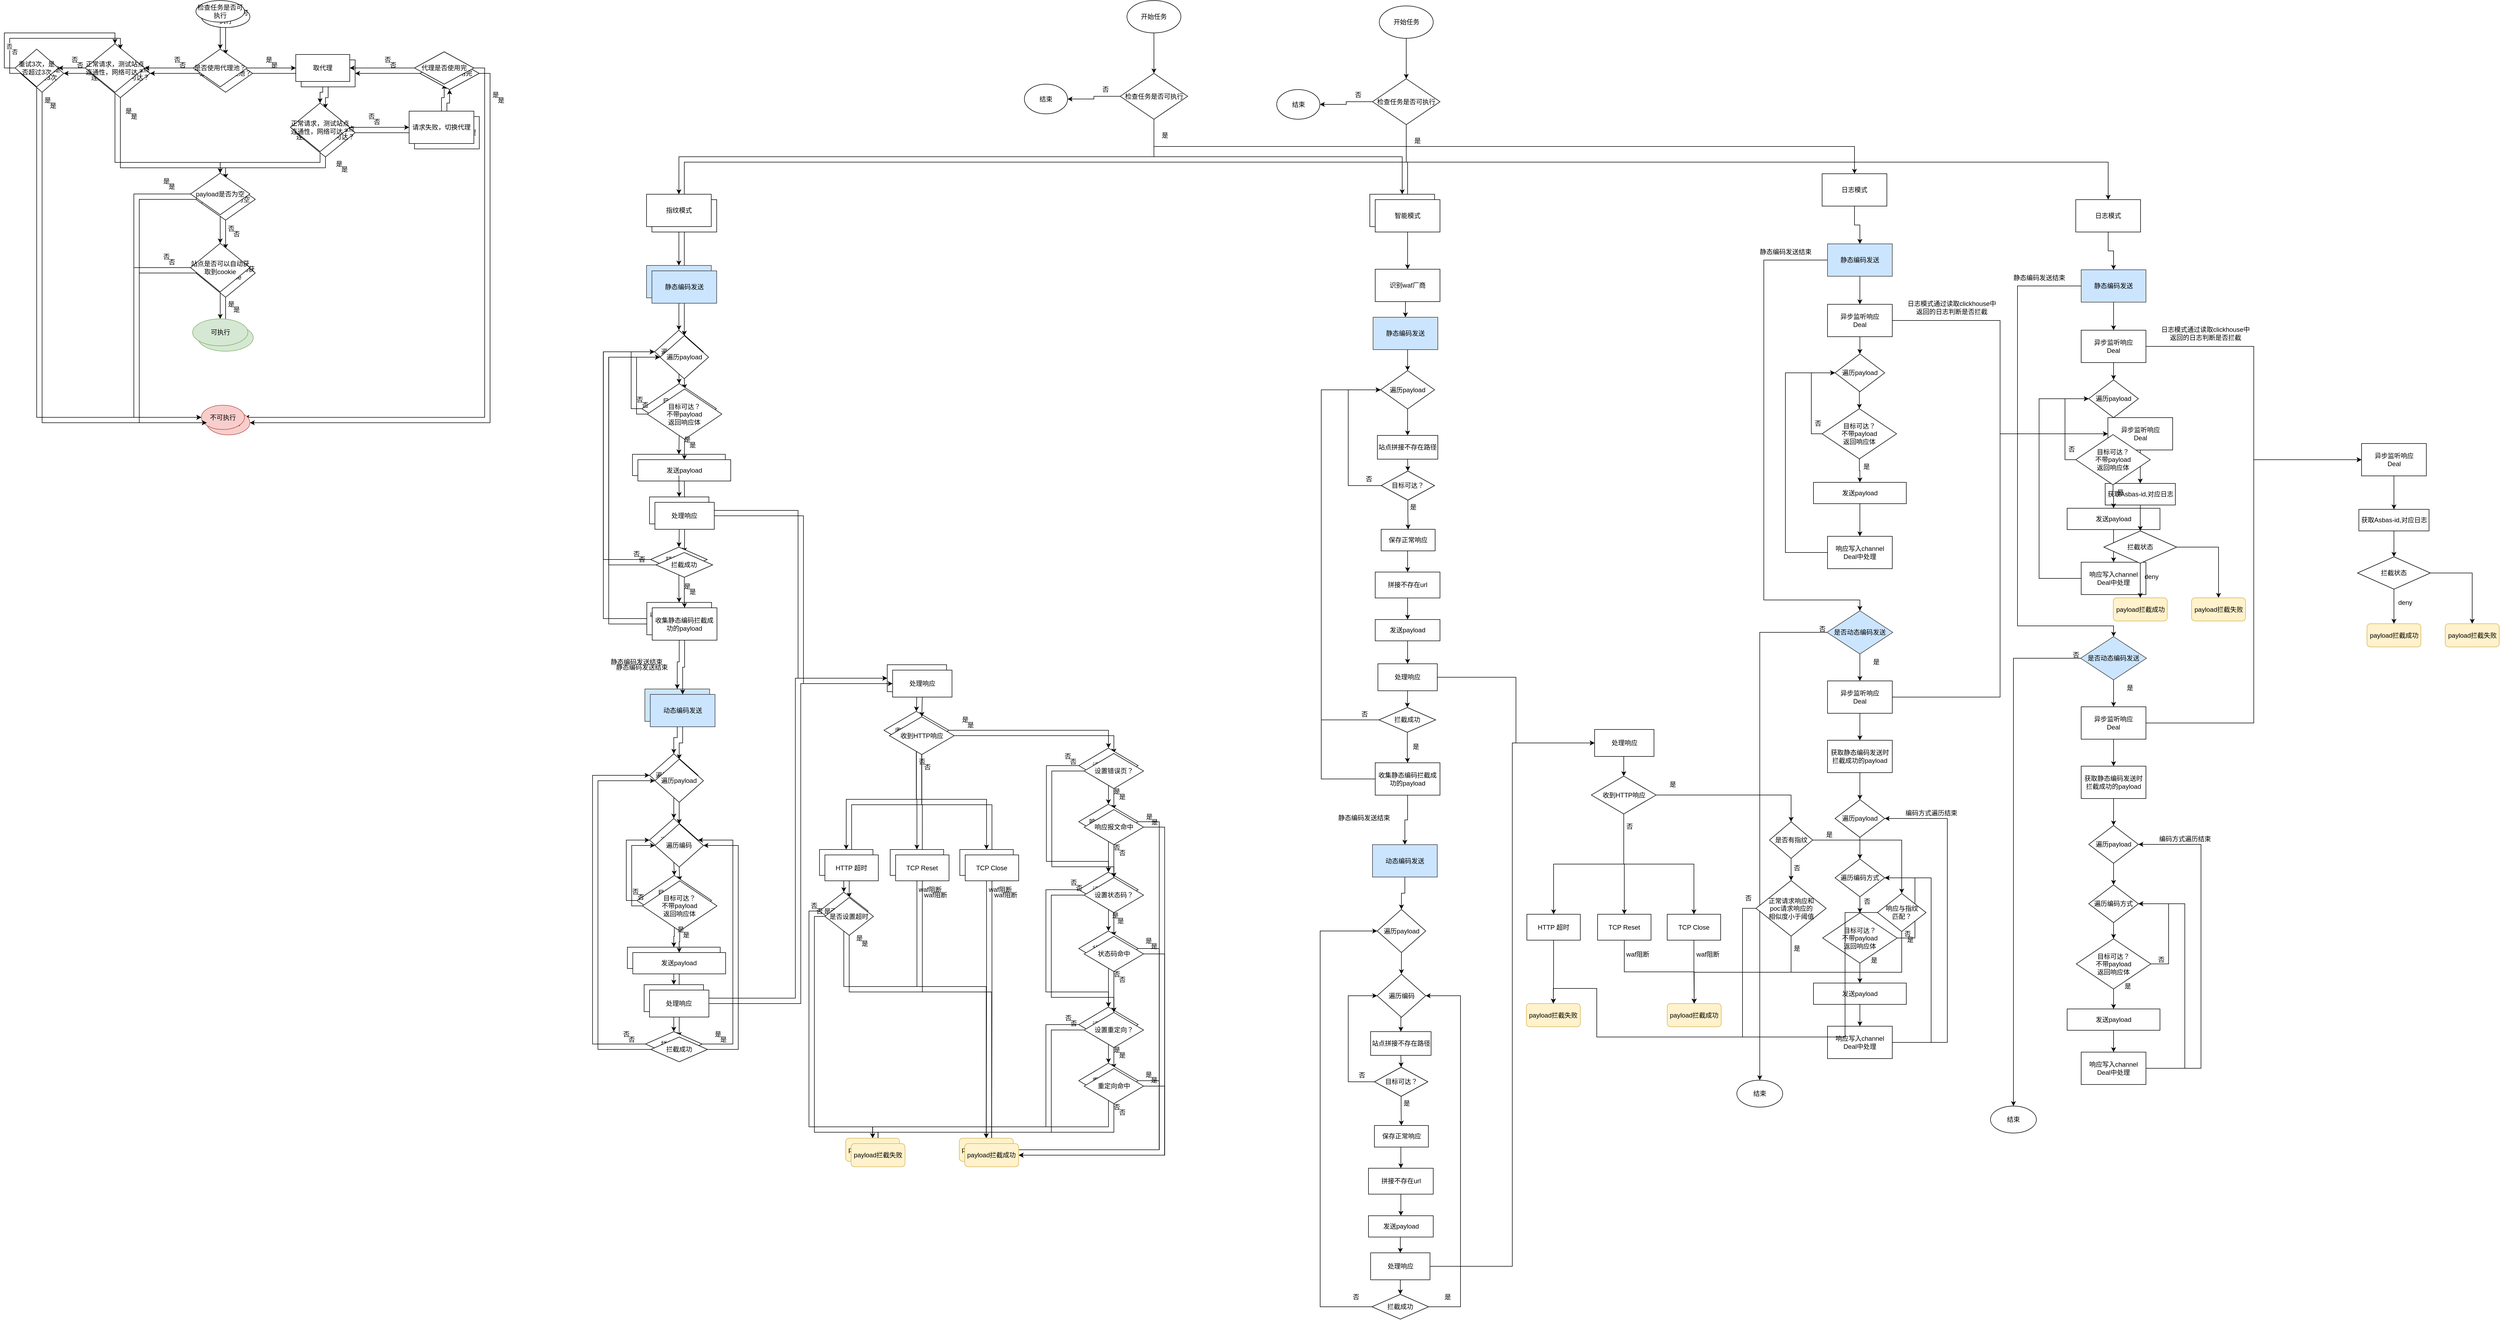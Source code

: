 <mxfile version="24.7.7">
  <diagram id="C5RBs43oDa-KdzZeNtuy" name="Page-1">
    <mxGraphModel dx="2515" dy="1112" grid="1" gridSize="10" guides="1" tooltips="1" connect="1" arrows="1" fold="1" page="1" pageScale="1" pageWidth="827" pageHeight="1169" math="0" shadow="0">
      <root>
        <mxCell id="WIyWlLk6GJQsqaUBKTNV-0" />
        <mxCell id="WIyWlLk6GJQsqaUBKTNV-1" parent="WIyWlLk6GJQsqaUBKTNV-0" />
        <mxCell id="1N1WW0Ei132FlfIsPOHH-753" value="" style="edgeStyle=orthogonalEdgeStyle;rounded=0;orthogonalLoop=1;jettySize=auto;html=1;" edge="1" parent="WIyWlLk6GJQsqaUBKTNV-1" source="1N1WW0Ei132FlfIsPOHH-754" target="1N1WW0Ei132FlfIsPOHH-757">
          <mxGeometry relative="1" as="geometry" />
        </mxCell>
        <mxCell id="1N1WW0Ei132FlfIsPOHH-3" value="" style="edgeStyle=orthogonalEdgeStyle;rounded=0;orthogonalLoop=1;jettySize=auto;html=1;" edge="1" parent="WIyWlLk6GJQsqaUBKTNV-1" source="1N1WW0Ei132FlfIsPOHH-1" target="1N1WW0Ei132FlfIsPOHH-2">
          <mxGeometry relative="1" as="geometry" />
        </mxCell>
        <mxCell id="1N1WW0Ei132FlfIsPOHH-754" value="检查任务是否可执行" style="ellipse;whiteSpace=wrap;html=1;" vertex="1" parent="WIyWlLk6GJQsqaUBKTNV-1">
          <mxGeometry x="-5" y="19" width="90" height="40" as="geometry" />
        </mxCell>
        <mxCell id="1N1WW0Ei132FlfIsPOHH-1" value="检查任务是否可执行" style="ellipse;whiteSpace=wrap;html=1;" vertex="1" parent="WIyWlLk6GJQsqaUBKTNV-1">
          <mxGeometry x="-15" y="9" width="90" height="40" as="geometry" />
        </mxCell>
        <mxCell id="1N1WW0Ei132FlfIsPOHH-755" value="" style="edgeStyle=orthogonalEdgeStyle;rounded=0;orthogonalLoop=1;jettySize=auto;html=1;" edge="1" parent="WIyWlLk6GJQsqaUBKTNV-1" source="1N1WW0Ei132FlfIsPOHH-757" target="1N1WW0Ei132FlfIsPOHH-759">
          <mxGeometry relative="1" as="geometry" />
        </mxCell>
        <mxCell id="1N1WW0Ei132FlfIsPOHH-5" value="" style="edgeStyle=orthogonalEdgeStyle;rounded=0;orthogonalLoop=1;jettySize=auto;html=1;" edge="1" parent="WIyWlLk6GJQsqaUBKTNV-1" source="1N1WW0Ei132FlfIsPOHH-2" target="1N1WW0Ei132FlfIsPOHH-4">
          <mxGeometry relative="1" as="geometry" />
        </mxCell>
        <mxCell id="1N1WW0Ei132FlfIsPOHH-756" value="" style="edgeStyle=orthogonalEdgeStyle;rounded=0;orthogonalLoop=1;jettySize=auto;html=1;entryX=1;entryY=0.5;entryDx=0;entryDy=0;" edge="1" parent="WIyWlLk6GJQsqaUBKTNV-1" source="1N1WW0Ei132FlfIsPOHH-757" target="1N1WW0Ei132FlfIsPOHH-777">
          <mxGeometry relative="1" as="geometry">
            <mxPoint x="-110" y="144" as="targetPoint" />
          </mxGeometry>
        </mxCell>
        <mxCell id="1N1WW0Ei132FlfIsPOHH-42" value="" style="edgeStyle=orthogonalEdgeStyle;rounded=0;orthogonalLoop=1;jettySize=auto;html=1;entryX=1;entryY=0.5;entryDx=0;entryDy=0;" edge="1" parent="WIyWlLk6GJQsqaUBKTNV-1" source="1N1WW0Ei132FlfIsPOHH-2" target="1N1WW0Ei132FlfIsPOHH-43">
          <mxGeometry relative="1" as="geometry">
            <mxPoint x="-120" y="134" as="targetPoint" />
          </mxGeometry>
        </mxCell>
        <mxCell id="1N1WW0Ei132FlfIsPOHH-757" value="是否使用代理池？" style="rhombus;whiteSpace=wrap;html=1;" vertex="1" parent="WIyWlLk6GJQsqaUBKTNV-1">
          <mxGeometry x="-10" y="109" width="100" height="70" as="geometry" />
        </mxCell>
        <mxCell id="1N1WW0Ei132FlfIsPOHH-2" value="是否使用代理池？" style="rhombus;whiteSpace=wrap;html=1;" vertex="1" parent="WIyWlLk6GJQsqaUBKTNV-1">
          <mxGeometry x="-20" y="99" width="100" height="70" as="geometry" />
        </mxCell>
        <mxCell id="1N1WW0Ei132FlfIsPOHH-758" value="" style="edgeStyle=orthogonalEdgeStyle;rounded=0;orthogonalLoop=1;jettySize=auto;html=1;" edge="1" parent="WIyWlLk6GJQsqaUBKTNV-1" source="1N1WW0Ei132FlfIsPOHH-759" target="1N1WW0Ei132FlfIsPOHH-763">
          <mxGeometry relative="1" as="geometry" />
        </mxCell>
        <mxCell id="1N1WW0Ei132FlfIsPOHH-11" value="" style="edgeStyle=orthogonalEdgeStyle;rounded=0;orthogonalLoop=1;jettySize=auto;html=1;" edge="1" parent="WIyWlLk6GJQsqaUBKTNV-1" source="1N1WW0Ei132FlfIsPOHH-4" target="1N1WW0Ei132FlfIsPOHH-10">
          <mxGeometry relative="1" as="geometry" />
        </mxCell>
        <mxCell id="1N1WW0Ei132FlfIsPOHH-759" value="取代理" style="rounded=0;whiteSpace=wrap;html=1;" vertex="1" parent="WIyWlLk6GJQsqaUBKTNV-1">
          <mxGeometry x="180" y="119" width="100" height="50" as="geometry" />
        </mxCell>
        <mxCell id="1N1WW0Ei132FlfIsPOHH-4" value="取代理" style="rounded=0;whiteSpace=wrap;html=1;" vertex="1" parent="WIyWlLk6GJQsqaUBKTNV-1">
          <mxGeometry x="170" y="109" width="100" height="50" as="geometry" />
        </mxCell>
        <mxCell id="1N1WW0Ei132FlfIsPOHH-760" value="是" style="text;html=1;align=center;verticalAlign=middle;resizable=0;points=[];autosize=1;strokeColor=none;fillColor=none;" vertex="1" parent="WIyWlLk6GJQsqaUBKTNV-1">
          <mxGeometry x="110" y="114" width="40" height="30" as="geometry" />
        </mxCell>
        <mxCell id="1N1WW0Ei132FlfIsPOHH-6" value="是" style="text;html=1;align=center;verticalAlign=middle;resizable=0;points=[];autosize=1;strokeColor=none;fillColor=none;" vertex="1" parent="WIyWlLk6GJQsqaUBKTNV-1">
          <mxGeometry x="100" y="104" width="40" height="30" as="geometry" />
        </mxCell>
        <mxCell id="1N1WW0Ei132FlfIsPOHH-761" style="edgeStyle=orthogonalEdgeStyle;rounded=0;orthogonalLoop=1;jettySize=auto;html=1;exitX=1;exitY=0.5;exitDx=0;exitDy=0;entryX=0;entryY=0.5;entryDx=0;entryDy=0;" edge="1" parent="WIyWlLk6GJQsqaUBKTNV-1" source="1N1WW0Ei132FlfIsPOHH-763" target="1N1WW0Ei132FlfIsPOHH-765">
          <mxGeometry relative="1" as="geometry" />
        </mxCell>
        <mxCell id="1N1WW0Ei132FlfIsPOHH-27" style="edgeStyle=orthogonalEdgeStyle;rounded=0;orthogonalLoop=1;jettySize=auto;html=1;exitX=1;exitY=0.5;exitDx=0;exitDy=0;entryX=0;entryY=0.5;entryDx=0;entryDy=0;" edge="1" parent="WIyWlLk6GJQsqaUBKTNV-1" source="1N1WW0Ei132FlfIsPOHH-10" target="1N1WW0Ei132FlfIsPOHH-12">
          <mxGeometry relative="1" as="geometry" />
        </mxCell>
        <mxCell id="1N1WW0Ei132FlfIsPOHH-762" style="edgeStyle=orthogonalEdgeStyle;rounded=0;orthogonalLoop=1;jettySize=auto;html=1;exitX=0.5;exitY=1;exitDx=0;exitDy=0;entryX=0.5;entryY=0;entryDx=0;entryDy=0;" edge="1" parent="WIyWlLk6GJQsqaUBKTNV-1" source="1N1WW0Ei132FlfIsPOHH-763" target="1N1WW0Ei132FlfIsPOHH-796">
          <mxGeometry relative="1" as="geometry" />
        </mxCell>
        <mxCell id="1N1WW0Ei132FlfIsPOHH-83" style="edgeStyle=orthogonalEdgeStyle;rounded=0;orthogonalLoop=1;jettySize=auto;html=1;exitX=0.5;exitY=1;exitDx=0;exitDy=0;entryX=0.5;entryY=0;entryDx=0;entryDy=0;" edge="1" parent="WIyWlLk6GJQsqaUBKTNV-1" source="1N1WW0Ei132FlfIsPOHH-10" target="1N1WW0Ei132FlfIsPOHH-78">
          <mxGeometry relative="1" as="geometry" />
        </mxCell>
        <mxCell id="1N1WW0Ei132FlfIsPOHH-763" value="正常请求，测试站点连通性，网络可达？" style="rhombus;whiteSpace=wrap;html=1;rounded=0;" vertex="1" parent="WIyWlLk6GJQsqaUBKTNV-1">
          <mxGeometry x="170" y="209" width="110" height="90" as="geometry" />
        </mxCell>
        <mxCell id="1N1WW0Ei132FlfIsPOHH-10" value="正常请求，测试站点连通性，网络可达？" style="rhombus;whiteSpace=wrap;html=1;rounded=0;" vertex="1" parent="WIyWlLk6GJQsqaUBKTNV-1">
          <mxGeometry x="160" y="199" width="110" height="90" as="geometry" />
        </mxCell>
        <mxCell id="1N1WW0Ei132FlfIsPOHH-764" value="" style="edgeStyle=orthogonalEdgeStyle;rounded=0;orthogonalLoop=1;jettySize=auto;html=1;" edge="1" parent="WIyWlLk6GJQsqaUBKTNV-1" source="1N1WW0Ei132FlfIsPOHH-765" target="1N1WW0Ei132FlfIsPOHH-771">
          <mxGeometry relative="1" as="geometry" />
        </mxCell>
        <mxCell id="1N1WW0Ei132FlfIsPOHH-29" value="" style="edgeStyle=orthogonalEdgeStyle;rounded=0;orthogonalLoop=1;jettySize=auto;html=1;" edge="1" parent="WIyWlLk6GJQsqaUBKTNV-1" source="1N1WW0Ei132FlfIsPOHH-12" target="1N1WW0Ei132FlfIsPOHH-28">
          <mxGeometry relative="1" as="geometry" />
        </mxCell>
        <mxCell id="1N1WW0Ei132FlfIsPOHH-765" value="请求失败，切换代理" style="whiteSpace=wrap;html=1;rounded=0;" vertex="1" parent="WIyWlLk6GJQsqaUBKTNV-1">
          <mxGeometry x="390" y="224" width="120" height="60" as="geometry" />
        </mxCell>
        <mxCell id="1N1WW0Ei132FlfIsPOHH-12" value="请求失败，切换代理" style="whiteSpace=wrap;html=1;rounded=0;" vertex="1" parent="WIyWlLk6GJQsqaUBKTNV-1">
          <mxGeometry x="380" y="214" width="120" height="60" as="geometry" />
        </mxCell>
        <mxCell id="1N1WW0Ei132FlfIsPOHH-766" value="否" style="text;html=1;align=center;verticalAlign=middle;resizable=0;points=[];autosize=1;strokeColor=none;fillColor=none;" vertex="1" parent="WIyWlLk6GJQsqaUBKTNV-1">
          <mxGeometry x="300" y="219" width="40" height="30" as="geometry" />
        </mxCell>
        <mxCell id="1N1WW0Ei132FlfIsPOHH-14" value="否" style="text;html=1;align=center;verticalAlign=middle;resizable=0;points=[];autosize=1;strokeColor=none;fillColor=none;" vertex="1" parent="WIyWlLk6GJQsqaUBKTNV-1">
          <mxGeometry x="290" y="209" width="40" height="30" as="geometry" />
        </mxCell>
        <mxCell id="1N1WW0Ei132FlfIsPOHH-767" value="否" style="text;html=1;align=center;verticalAlign=middle;resizable=0;points=[];autosize=1;strokeColor=none;fillColor=none;" vertex="1" parent="WIyWlLk6GJQsqaUBKTNV-1">
          <mxGeometry x="-60" y="114" width="40" height="30" as="geometry" />
        </mxCell>
        <mxCell id="1N1WW0Ei132FlfIsPOHH-17" value="否" style="text;html=1;align=center;verticalAlign=middle;resizable=0;points=[];autosize=1;strokeColor=none;fillColor=none;" vertex="1" parent="WIyWlLk6GJQsqaUBKTNV-1">
          <mxGeometry x="-70" y="104" width="40" height="30" as="geometry" />
        </mxCell>
        <mxCell id="1N1WW0Ei132FlfIsPOHH-768" value="是" style="text;html=1;align=center;verticalAlign=middle;resizable=0;points=[];autosize=1;strokeColor=none;fillColor=none;" vertex="1" parent="WIyWlLk6GJQsqaUBKTNV-1">
          <mxGeometry x="240" y="307" width="40" height="30" as="geometry" />
        </mxCell>
        <mxCell id="1N1WW0Ei132FlfIsPOHH-26" value="是" style="text;html=1;align=center;verticalAlign=middle;resizable=0;points=[];autosize=1;strokeColor=none;fillColor=none;" vertex="1" parent="WIyWlLk6GJQsqaUBKTNV-1">
          <mxGeometry x="230" y="297" width="40" height="30" as="geometry" />
        </mxCell>
        <mxCell id="1N1WW0Ei132FlfIsPOHH-769" style="edgeStyle=orthogonalEdgeStyle;rounded=0;orthogonalLoop=1;jettySize=auto;html=1;exitX=0;exitY=0.5;exitDx=0;exitDy=0;entryX=1;entryY=0.5;entryDx=0;entryDy=0;" edge="1" parent="WIyWlLk6GJQsqaUBKTNV-1" source="1N1WW0Ei132FlfIsPOHH-771" target="1N1WW0Ei132FlfIsPOHH-759">
          <mxGeometry relative="1" as="geometry" />
        </mxCell>
        <mxCell id="1N1WW0Ei132FlfIsPOHH-30" style="edgeStyle=orthogonalEdgeStyle;rounded=0;orthogonalLoop=1;jettySize=auto;html=1;exitX=0;exitY=0.5;exitDx=0;exitDy=0;entryX=1;entryY=0.5;entryDx=0;entryDy=0;" edge="1" parent="WIyWlLk6GJQsqaUBKTNV-1" source="1N1WW0Ei132FlfIsPOHH-28" target="1N1WW0Ei132FlfIsPOHH-4">
          <mxGeometry relative="1" as="geometry" />
        </mxCell>
        <mxCell id="1N1WW0Ei132FlfIsPOHH-770" style="edgeStyle=orthogonalEdgeStyle;rounded=0;orthogonalLoop=1;jettySize=auto;html=1;exitX=1;exitY=0.5;exitDx=0;exitDy=0;entryX=1;entryY=0.5;entryDx=0;entryDy=0;" edge="1" parent="WIyWlLk6GJQsqaUBKTNV-1" source="1N1WW0Ei132FlfIsPOHH-771" target="1N1WW0Ei132FlfIsPOHH-774">
          <mxGeometry relative="1" as="geometry">
            <mxPoint x="720" y="149" as="targetPoint" />
          </mxGeometry>
        </mxCell>
        <mxCell id="1N1WW0Ei132FlfIsPOHH-32" style="edgeStyle=orthogonalEdgeStyle;rounded=0;orthogonalLoop=1;jettySize=auto;html=1;exitX=1;exitY=0.5;exitDx=0;exitDy=0;entryX=1;entryY=0.5;entryDx=0;entryDy=0;" edge="1" parent="WIyWlLk6GJQsqaUBKTNV-1" source="1N1WW0Ei132FlfIsPOHH-28" target="1N1WW0Ei132FlfIsPOHH-35">
          <mxGeometry relative="1" as="geometry">
            <mxPoint x="710" y="139" as="targetPoint" />
          </mxGeometry>
        </mxCell>
        <mxCell id="1N1WW0Ei132FlfIsPOHH-771" value="代理是否使用完" style="rhombus;whiteSpace=wrap;html=1;rounded=0;" vertex="1" parent="WIyWlLk6GJQsqaUBKTNV-1">
          <mxGeometry x="400" y="114" width="110" height="60" as="geometry" />
        </mxCell>
        <mxCell id="1N1WW0Ei132FlfIsPOHH-28" value="代理是否使用完" style="rhombus;whiteSpace=wrap;html=1;rounded=0;" vertex="1" parent="WIyWlLk6GJQsqaUBKTNV-1">
          <mxGeometry x="390" y="104" width="110" height="60" as="geometry" />
        </mxCell>
        <mxCell id="1N1WW0Ei132FlfIsPOHH-772" value="否" style="text;html=1;align=center;verticalAlign=middle;resizable=0;points=[];autosize=1;strokeColor=none;fillColor=none;" vertex="1" parent="WIyWlLk6GJQsqaUBKTNV-1">
          <mxGeometry x="330" y="114" width="40" height="30" as="geometry" />
        </mxCell>
        <mxCell id="1N1WW0Ei132FlfIsPOHH-31" value="否" style="text;html=1;align=center;verticalAlign=middle;resizable=0;points=[];autosize=1;strokeColor=none;fillColor=none;" vertex="1" parent="WIyWlLk6GJQsqaUBKTNV-1">
          <mxGeometry x="320" y="104" width="40" height="30" as="geometry" />
        </mxCell>
        <mxCell id="1N1WW0Ei132FlfIsPOHH-773" value="是" style="text;html=1;align=center;verticalAlign=middle;resizable=0;points=[];autosize=1;strokeColor=none;fillColor=none;" vertex="1" parent="WIyWlLk6GJQsqaUBKTNV-1">
          <mxGeometry x="530" y="179" width="40" height="30" as="geometry" />
        </mxCell>
        <mxCell id="1N1WW0Ei132FlfIsPOHH-33" value="是" style="text;html=1;align=center;verticalAlign=middle;resizable=0;points=[];autosize=1;strokeColor=none;fillColor=none;" vertex="1" parent="WIyWlLk6GJQsqaUBKTNV-1">
          <mxGeometry x="520" y="169" width="40" height="30" as="geometry" />
        </mxCell>
        <mxCell id="1N1WW0Ei132FlfIsPOHH-774" value="不可执行" style="ellipse;whiteSpace=wrap;html=1;fillColor=#f8cecc;strokeColor=#b85450;" vertex="1" parent="WIyWlLk6GJQsqaUBKTNV-1">
          <mxGeometry x="5" y="769" width="80" height="45" as="geometry" />
        </mxCell>
        <mxCell id="1N1WW0Ei132FlfIsPOHH-35" value="不可执行" style="ellipse;whiteSpace=wrap;html=1;fillColor=#f8cecc;strokeColor=#b85450;" vertex="1" parent="WIyWlLk6GJQsqaUBKTNV-1">
          <mxGeometry x="-5" y="759" width="80" height="45" as="geometry" />
        </mxCell>
        <mxCell id="1N1WW0Ei132FlfIsPOHH-775" style="edgeStyle=orthogonalEdgeStyle;rounded=0;orthogonalLoop=1;jettySize=auto;html=1;exitX=0;exitY=0.5;exitDx=0;exitDy=0;entryX=1;entryY=0.5;entryDx=0;entryDy=0;" edge="1" parent="WIyWlLk6GJQsqaUBKTNV-1" source="1N1WW0Ei132FlfIsPOHH-777" target="1N1WW0Ei132FlfIsPOHH-783">
          <mxGeometry relative="1" as="geometry" />
        </mxCell>
        <mxCell id="1N1WW0Ei132FlfIsPOHH-62" style="edgeStyle=orthogonalEdgeStyle;rounded=0;orthogonalLoop=1;jettySize=auto;html=1;exitX=0;exitY=0.5;exitDx=0;exitDy=0;entryX=1;entryY=0.5;entryDx=0;entryDy=0;" edge="1" parent="WIyWlLk6GJQsqaUBKTNV-1" source="1N1WW0Ei132FlfIsPOHH-43" target="1N1WW0Ei132FlfIsPOHH-56">
          <mxGeometry relative="1" as="geometry" />
        </mxCell>
        <mxCell id="1N1WW0Ei132FlfIsPOHH-776" style="edgeStyle=orthogonalEdgeStyle;rounded=0;orthogonalLoop=1;jettySize=auto;html=1;exitX=0.5;exitY=1;exitDx=0;exitDy=0;entryX=0.5;entryY=0;entryDx=0;entryDy=0;" edge="1" parent="WIyWlLk6GJQsqaUBKTNV-1" source="1N1WW0Ei132FlfIsPOHH-777" target="1N1WW0Ei132FlfIsPOHH-796">
          <mxGeometry relative="1" as="geometry">
            <Array as="points">
              <mxPoint x="-155" y="319" />
              <mxPoint x="40" y="319" />
            </Array>
          </mxGeometry>
        </mxCell>
        <mxCell id="1N1WW0Ei132FlfIsPOHH-80" style="edgeStyle=orthogonalEdgeStyle;rounded=0;orthogonalLoop=1;jettySize=auto;html=1;exitX=0.5;exitY=1;exitDx=0;exitDy=0;entryX=0.5;entryY=0;entryDx=0;entryDy=0;" edge="1" parent="WIyWlLk6GJQsqaUBKTNV-1" source="1N1WW0Ei132FlfIsPOHH-43" target="1N1WW0Ei132FlfIsPOHH-78">
          <mxGeometry relative="1" as="geometry">
            <Array as="points">
              <mxPoint x="-165" y="309" />
              <mxPoint x="30" y="309" />
            </Array>
          </mxGeometry>
        </mxCell>
        <mxCell id="1N1WW0Ei132FlfIsPOHH-777" value="正常请求，测试站点连通性，网络可达？" style="rhombus;whiteSpace=wrap;html=1;rounded=0;" vertex="1" parent="WIyWlLk6GJQsqaUBKTNV-1">
          <mxGeometry x="-210" y="99" width="110" height="90" as="geometry" />
        </mxCell>
        <mxCell id="1N1WW0Ei132FlfIsPOHH-43" value="正常请求，测试站点连通性，网络可达？" style="rhombus;whiteSpace=wrap;html=1;rounded=0;" vertex="1" parent="WIyWlLk6GJQsqaUBKTNV-1">
          <mxGeometry x="-220" y="89" width="110" height="90" as="geometry" />
        </mxCell>
        <mxCell id="1N1WW0Ei132FlfIsPOHH-778" value="是" style="text;html=1;align=center;verticalAlign=middle;resizable=0;points=[];autosize=1;strokeColor=none;fillColor=none;" vertex="1" parent="WIyWlLk6GJQsqaUBKTNV-1">
          <mxGeometry x="-150" y="209" width="40" height="30" as="geometry" />
        </mxCell>
        <mxCell id="1N1WW0Ei132FlfIsPOHH-44" value="是" style="text;html=1;align=center;verticalAlign=middle;resizable=0;points=[];autosize=1;strokeColor=none;fillColor=none;" vertex="1" parent="WIyWlLk6GJQsqaUBKTNV-1">
          <mxGeometry x="-160" y="199" width="40" height="30" as="geometry" />
        </mxCell>
        <mxCell id="1N1WW0Ei132FlfIsPOHH-779" value="否" style="text;html=1;align=center;verticalAlign=middle;resizable=0;points=[];autosize=1;strokeColor=none;fillColor=none;" vertex="1" parent="WIyWlLk6GJQsqaUBKTNV-1">
          <mxGeometry x="-250" y="114" width="40" height="30" as="geometry" />
        </mxCell>
        <mxCell id="1N1WW0Ei132FlfIsPOHH-47" value="否" style="text;html=1;align=center;verticalAlign=middle;resizable=0;points=[];autosize=1;strokeColor=none;fillColor=none;" vertex="1" parent="WIyWlLk6GJQsqaUBKTNV-1">
          <mxGeometry x="-260" y="104" width="40" height="30" as="geometry" />
        </mxCell>
        <mxCell id="1N1WW0Ei132FlfIsPOHH-780" style="edgeStyle=orthogonalEdgeStyle;rounded=0;orthogonalLoop=1;jettySize=auto;html=1;exitX=0;exitY=0.5;exitDx=0;exitDy=0;entryX=0.5;entryY=0;entryDx=0;entryDy=0;" edge="1" parent="WIyWlLk6GJQsqaUBKTNV-1" source="1N1WW0Ei132FlfIsPOHH-783" target="1N1WW0Ei132FlfIsPOHH-777">
          <mxGeometry relative="1" as="geometry" />
        </mxCell>
        <mxCell id="1N1WW0Ei132FlfIsPOHH-781" value="否" style="edgeLabel;html=1;align=center;verticalAlign=middle;resizable=0;points=[];" vertex="1" connectable="0" parent="1N1WW0Ei132FlfIsPOHH-780">
          <mxGeometry x="-0.609" y="-9" relative="1" as="geometry">
            <mxPoint as="offset" />
          </mxGeometry>
        </mxCell>
        <mxCell id="1N1WW0Ei132FlfIsPOHH-58" style="edgeStyle=orthogonalEdgeStyle;rounded=0;orthogonalLoop=1;jettySize=auto;html=1;exitX=0;exitY=0.5;exitDx=0;exitDy=0;entryX=0.5;entryY=0;entryDx=0;entryDy=0;" edge="1" parent="WIyWlLk6GJQsqaUBKTNV-1" source="1N1WW0Ei132FlfIsPOHH-56" target="1N1WW0Ei132FlfIsPOHH-43">
          <mxGeometry relative="1" as="geometry" />
        </mxCell>
        <mxCell id="1N1WW0Ei132FlfIsPOHH-64" value="否" style="edgeLabel;html=1;align=center;verticalAlign=middle;resizable=0;points=[];" connectable="0" vertex="1" parent="1N1WW0Ei132FlfIsPOHH-58">
          <mxGeometry x="-0.609" y="-9" relative="1" as="geometry">
            <mxPoint as="offset" />
          </mxGeometry>
        </mxCell>
        <mxCell id="1N1WW0Ei132FlfIsPOHH-782" style="edgeStyle=orthogonalEdgeStyle;rounded=0;orthogonalLoop=1;jettySize=auto;html=1;exitX=0.5;exitY=1;exitDx=0;exitDy=0;entryX=0;entryY=0.5;entryDx=0;entryDy=0;" edge="1" parent="WIyWlLk6GJQsqaUBKTNV-1" source="1N1WW0Ei132FlfIsPOHH-783" target="1N1WW0Ei132FlfIsPOHH-774">
          <mxGeometry relative="1" as="geometry">
            <mxPoint x="-290" y="309" as="targetPoint" />
          </mxGeometry>
        </mxCell>
        <mxCell id="1N1WW0Ei132FlfIsPOHH-65" style="edgeStyle=orthogonalEdgeStyle;rounded=0;orthogonalLoop=1;jettySize=auto;html=1;exitX=0.5;exitY=1;exitDx=0;exitDy=0;entryX=0;entryY=0.5;entryDx=0;entryDy=0;" edge="1" parent="WIyWlLk6GJQsqaUBKTNV-1" source="1N1WW0Ei132FlfIsPOHH-56" target="1N1WW0Ei132FlfIsPOHH-35">
          <mxGeometry relative="1" as="geometry">
            <mxPoint x="-300" y="299" as="targetPoint" />
          </mxGeometry>
        </mxCell>
        <mxCell id="1N1WW0Ei132FlfIsPOHH-783" value="重试3次，是否超过3次" style="rhombus;whiteSpace=wrap;html=1;" vertex="1" parent="WIyWlLk6GJQsqaUBKTNV-1">
          <mxGeometry x="-340" y="109" width="80" height="70" as="geometry" />
        </mxCell>
        <mxCell id="1N1WW0Ei132FlfIsPOHH-56" value="重试3次，是否超过3次" style="rhombus;whiteSpace=wrap;html=1;" vertex="1" parent="WIyWlLk6GJQsqaUBKTNV-1">
          <mxGeometry x="-350" y="99" width="80" height="70" as="geometry" />
        </mxCell>
        <mxCell id="1N1WW0Ei132FlfIsPOHH-784" value="是" style="text;html=1;align=center;verticalAlign=middle;resizable=0;points=[];autosize=1;strokeColor=none;fillColor=none;" vertex="1" parent="WIyWlLk6GJQsqaUBKTNV-1">
          <mxGeometry x="-300" y="189" width="40" height="30" as="geometry" />
        </mxCell>
        <mxCell id="1N1WW0Ei132FlfIsPOHH-66" value="是" style="text;html=1;align=center;verticalAlign=middle;resizable=0;points=[];autosize=1;strokeColor=none;fillColor=none;" vertex="1" parent="WIyWlLk6GJQsqaUBKTNV-1">
          <mxGeometry x="-310" y="179" width="40" height="30" as="geometry" />
        </mxCell>
        <mxCell id="1N1WW0Ei132FlfIsPOHH-785" style="edgeStyle=orthogonalEdgeStyle;rounded=0;orthogonalLoop=1;jettySize=auto;html=1;exitX=0.5;exitY=1;exitDx=0;exitDy=0;entryX=0.5;entryY=0;entryDx=0;entryDy=0;" edge="1" parent="WIyWlLk6GJQsqaUBKTNV-1" source="1N1WW0Ei132FlfIsPOHH-786" target="1N1WW0Ei132FlfIsPOHH-791">
          <mxGeometry relative="1" as="geometry" />
        </mxCell>
        <mxCell id="1N1WW0Ei132FlfIsPOHH-72" style="edgeStyle=orthogonalEdgeStyle;rounded=0;orthogonalLoop=1;jettySize=auto;html=1;exitX=0.5;exitY=1;exitDx=0;exitDy=0;entryX=0.5;entryY=0;entryDx=0;entryDy=0;" edge="1" parent="WIyWlLk6GJQsqaUBKTNV-1" source="1N1WW0Ei132FlfIsPOHH-70" target="1N1WW0Ei132FlfIsPOHH-71">
          <mxGeometry relative="1" as="geometry" />
        </mxCell>
        <mxCell id="1N1WW0Ei132FlfIsPOHH-786" value="开始任务" style="ellipse;whiteSpace=wrap;html=1;" vertex="1" parent="WIyWlLk6GJQsqaUBKTNV-1">
          <mxGeometry x="2177.5" y="19" width="100" height="60" as="geometry" />
        </mxCell>
        <mxCell id="1N1WW0Ei132FlfIsPOHH-70" value="开始任务" style="ellipse;whiteSpace=wrap;html=1;" vertex="1" parent="WIyWlLk6GJQsqaUBKTNV-1">
          <mxGeometry x="1710" y="9" width="100" height="60" as="geometry" />
        </mxCell>
        <mxCell id="1N1WW0Ei132FlfIsPOHH-787" style="edgeStyle=orthogonalEdgeStyle;rounded=0;orthogonalLoop=1;jettySize=auto;html=1;exitX=0;exitY=0.5;exitDx=0;exitDy=0;entryX=1;entryY=0.5;entryDx=0;entryDy=0;" edge="1" parent="WIyWlLk6GJQsqaUBKTNV-1" source="1N1WW0Ei132FlfIsPOHH-791" target="1N1WW0Ei132FlfIsPOHH-793">
          <mxGeometry relative="1" as="geometry">
            <mxPoint x="2067.5" y="201.25" as="targetPoint" />
          </mxGeometry>
        </mxCell>
        <mxCell id="1N1WW0Ei132FlfIsPOHH-73" style="edgeStyle=orthogonalEdgeStyle;rounded=0;orthogonalLoop=1;jettySize=auto;html=1;exitX=0;exitY=0.5;exitDx=0;exitDy=0;entryX=1;entryY=0.5;entryDx=0;entryDy=0;" edge="1" parent="WIyWlLk6GJQsqaUBKTNV-1" source="1N1WW0Ei132FlfIsPOHH-71" target="1N1WW0Ei132FlfIsPOHH-76">
          <mxGeometry relative="1" as="geometry">
            <mxPoint x="1600" y="191.25" as="targetPoint" />
          </mxGeometry>
        </mxCell>
        <mxCell id="1N1WW0Ei132FlfIsPOHH-788" style="edgeStyle=orthogonalEdgeStyle;rounded=0;orthogonalLoop=1;jettySize=auto;html=1;exitX=0.5;exitY=1;exitDx=0;exitDy=0;entryX=0.5;entryY=0;entryDx=0;entryDy=0;" edge="1" parent="WIyWlLk6GJQsqaUBKTNV-1" source="1N1WW0Ei132FlfIsPOHH-791" target="1N1WW0Ei132FlfIsPOHH-809">
          <mxGeometry relative="1" as="geometry">
            <mxPoint x="1670" y="299" as="targetPoint" />
          </mxGeometry>
        </mxCell>
        <mxCell id="1N1WW0Ei132FlfIsPOHH-98" style="edgeStyle=orthogonalEdgeStyle;rounded=0;orthogonalLoop=1;jettySize=auto;html=1;exitX=0.5;exitY=1;exitDx=0;exitDy=0;entryX=0.5;entryY=0;entryDx=0;entryDy=0;" edge="1" parent="WIyWlLk6GJQsqaUBKTNV-1" source="1N1WW0Ei132FlfIsPOHH-71" target="1N1WW0Ei132FlfIsPOHH-100">
          <mxGeometry relative="1" as="geometry">
            <mxPoint x="1660" y="289" as="targetPoint" />
          </mxGeometry>
        </mxCell>
        <mxCell id="1N1WW0Ei132FlfIsPOHH-789" style="edgeStyle=orthogonalEdgeStyle;rounded=0;orthogonalLoop=1;jettySize=auto;html=1;exitX=0.5;exitY=1;exitDx=0;exitDy=0;entryX=0.5;entryY=0;entryDx=0;entryDy=0;" edge="1" parent="WIyWlLk6GJQsqaUBKTNV-1" source="1N1WW0Ei132FlfIsPOHH-791" target="1N1WW0Ei132FlfIsPOHH-810">
          <mxGeometry relative="1" as="geometry" />
        </mxCell>
        <mxCell id="1N1WW0Ei132FlfIsPOHH-102" style="edgeStyle=orthogonalEdgeStyle;rounded=0;orthogonalLoop=1;jettySize=auto;html=1;exitX=0.5;exitY=1;exitDx=0;exitDy=0;entryX=0.5;entryY=0;entryDx=0;entryDy=0;" edge="1" parent="WIyWlLk6GJQsqaUBKTNV-1" source="1N1WW0Ei132FlfIsPOHH-71" target="1N1WW0Ei132FlfIsPOHH-101">
          <mxGeometry relative="1" as="geometry" />
        </mxCell>
        <mxCell id="1N1WW0Ei132FlfIsPOHH-790" style="edgeStyle=orthogonalEdgeStyle;rounded=0;orthogonalLoop=1;jettySize=auto;html=1;exitX=0.5;exitY=1;exitDx=0;exitDy=0;entryX=0.5;entryY=0;entryDx=0;entryDy=0;" edge="1" parent="WIyWlLk6GJQsqaUBKTNV-1" source="1N1WW0Ei132FlfIsPOHH-791" target="1N1WW0Ei132FlfIsPOHH-807">
          <mxGeometry relative="1" as="geometry" />
        </mxCell>
        <mxCell id="1N1WW0Ei132FlfIsPOHH-103" style="edgeStyle=orthogonalEdgeStyle;rounded=0;orthogonalLoop=1;jettySize=auto;html=1;exitX=0.5;exitY=1;exitDx=0;exitDy=0;entryX=0.5;entryY=0;entryDx=0;entryDy=0;" edge="1" parent="WIyWlLk6GJQsqaUBKTNV-1" source="1N1WW0Ei132FlfIsPOHH-71" target="1N1WW0Ei132FlfIsPOHH-99">
          <mxGeometry relative="1" as="geometry" />
        </mxCell>
        <mxCell id="1N1WW0Ei132FlfIsPOHH-791" value="检查任务是否可执行" style="rhombus;whiteSpace=wrap;html=1;" vertex="1" parent="WIyWlLk6GJQsqaUBKTNV-1">
          <mxGeometry x="2165" y="154" width="125" height="85" as="geometry" />
        </mxCell>
        <mxCell id="1N1WW0Ei132FlfIsPOHH-71" value="检查任务是否可执行" style="rhombus;whiteSpace=wrap;html=1;" vertex="1" parent="WIyWlLk6GJQsqaUBKTNV-1">
          <mxGeometry x="1697.5" y="144" width="125" height="85" as="geometry" />
        </mxCell>
        <mxCell id="1N1WW0Ei132FlfIsPOHH-792" value="否" style="text;html=1;align=center;verticalAlign=middle;resizable=0;points=[];autosize=1;strokeColor=none;fillColor=none;" vertex="1" parent="WIyWlLk6GJQsqaUBKTNV-1">
          <mxGeometry x="2117.5" y="169" width="40" height="30" as="geometry" />
        </mxCell>
        <mxCell id="1N1WW0Ei132FlfIsPOHH-74" value="否" style="text;html=1;align=center;verticalAlign=middle;resizable=0;points=[];autosize=1;strokeColor=none;fillColor=none;" vertex="1" parent="WIyWlLk6GJQsqaUBKTNV-1">
          <mxGeometry x="1650" y="159" width="40" height="30" as="geometry" />
        </mxCell>
        <mxCell id="1N1WW0Ei132FlfIsPOHH-793" value="结束" style="ellipse;whiteSpace=wrap;html=1;" vertex="1" parent="WIyWlLk6GJQsqaUBKTNV-1">
          <mxGeometry x="1987.5" y="174" width="80" height="55" as="geometry" />
        </mxCell>
        <mxCell id="1N1WW0Ei132FlfIsPOHH-76" value="结束" style="ellipse;whiteSpace=wrap;html=1;" vertex="1" parent="WIyWlLk6GJQsqaUBKTNV-1">
          <mxGeometry x="1520" y="164" width="80" height="55" as="geometry" />
        </mxCell>
        <mxCell id="1N1WW0Ei132FlfIsPOHH-794" style="edgeStyle=orthogonalEdgeStyle;rounded=0;orthogonalLoop=1;jettySize=auto;html=1;exitX=0.5;exitY=1;exitDx=0;exitDy=0;entryX=0.5;entryY=0;entryDx=0;entryDy=0;" edge="1" parent="WIyWlLk6GJQsqaUBKTNV-1" source="1N1WW0Ei132FlfIsPOHH-796" target="1N1WW0Ei132FlfIsPOHH-801">
          <mxGeometry relative="1" as="geometry">
            <mxPoint x="39.789" y="479" as="targetPoint" />
          </mxGeometry>
        </mxCell>
        <mxCell id="1N1WW0Ei132FlfIsPOHH-86" style="edgeStyle=orthogonalEdgeStyle;rounded=0;orthogonalLoop=1;jettySize=auto;html=1;exitX=0.5;exitY=1;exitDx=0;exitDy=0;entryX=0.5;entryY=0;entryDx=0;entryDy=0;" edge="1" parent="WIyWlLk6GJQsqaUBKTNV-1" source="1N1WW0Ei132FlfIsPOHH-78" target="1N1WW0Ei132FlfIsPOHH-88">
          <mxGeometry relative="1" as="geometry">
            <mxPoint x="29.789" y="469" as="targetPoint" />
          </mxGeometry>
        </mxCell>
        <mxCell id="1N1WW0Ei132FlfIsPOHH-795" style="edgeStyle=orthogonalEdgeStyle;rounded=0;orthogonalLoop=1;jettySize=auto;html=1;exitX=0;exitY=0.5;exitDx=0;exitDy=0;entryX=0;entryY=0.5;entryDx=0;entryDy=0;" edge="1" parent="WIyWlLk6GJQsqaUBKTNV-1" source="1N1WW0Ei132FlfIsPOHH-796" target="1N1WW0Ei132FlfIsPOHH-774">
          <mxGeometry relative="1" as="geometry">
            <Array as="points">
              <mxPoint x="-120" y="378" />
              <mxPoint x="-120" y="792" />
            </Array>
          </mxGeometry>
        </mxCell>
        <mxCell id="1N1WW0Ei132FlfIsPOHH-92" style="edgeStyle=orthogonalEdgeStyle;rounded=0;orthogonalLoop=1;jettySize=auto;html=1;exitX=0;exitY=0.5;exitDx=0;exitDy=0;entryX=0;entryY=0.5;entryDx=0;entryDy=0;" edge="1" parent="WIyWlLk6GJQsqaUBKTNV-1" source="1N1WW0Ei132FlfIsPOHH-78" target="1N1WW0Ei132FlfIsPOHH-35">
          <mxGeometry relative="1" as="geometry">
            <Array as="points">
              <mxPoint x="-130" y="368" />
              <mxPoint x="-130" y="782" />
            </Array>
          </mxGeometry>
        </mxCell>
        <mxCell id="1N1WW0Ei132FlfIsPOHH-796" value="payload是否为空" style="rhombus;whiteSpace=wrap;html=1;" vertex="1" parent="WIyWlLk6GJQsqaUBKTNV-1">
          <mxGeometry x="-15" y="339" width="110" height="77" as="geometry" />
        </mxCell>
        <mxCell id="1N1WW0Ei132FlfIsPOHH-78" value="payload是否为空" style="rhombus;whiteSpace=wrap;html=1;" vertex="1" parent="WIyWlLk6GJQsqaUBKTNV-1">
          <mxGeometry x="-25" y="329" width="110" height="77" as="geometry" />
        </mxCell>
        <mxCell id="1N1WW0Ei132FlfIsPOHH-797" value="是" style="text;html=1;align=center;verticalAlign=middle;resizable=0;points=[];autosize=1;strokeColor=none;fillColor=none;" vertex="1" parent="WIyWlLk6GJQsqaUBKTNV-1">
          <mxGeometry x="-80" y="339" width="40" height="30" as="geometry" />
        </mxCell>
        <mxCell id="1N1WW0Ei132FlfIsPOHH-85" value="是" style="text;html=1;align=center;verticalAlign=middle;resizable=0;points=[];autosize=1;strokeColor=none;fillColor=none;" vertex="1" parent="WIyWlLk6GJQsqaUBKTNV-1">
          <mxGeometry x="-90" y="329" width="40" height="30" as="geometry" />
        </mxCell>
        <mxCell id="1N1WW0Ei132FlfIsPOHH-798" value="否" style="text;html=1;align=center;verticalAlign=middle;resizable=0;points=[];autosize=1;strokeColor=none;fillColor=none;" vertex="1" parent="WIyWlLk6GJQsqaUBKTNV-1">
          <mxGeometry x="40" y="427" width="40" height="30" as="geometry" />
        </mxCell>
        <mxCell id="1N1WW0Ei132FlfIsPOHH-87" value="否" style="text;html=1;align=center;verticalAlign=middle;resizable=0;points=[];autosize=1;strokeColor=none;fillColor=none;" vertex="1" parent="WIyWlLk6GJQsqaUBKTNV-1">
          <mxGeometry x="30" y="417" width="40" height="30" as="geometry" />
        </mxCell>
        <mxCell id="1N1WW0Ei132FlfIsPOHH-799" style="edgeStyle=orthogonalEdgeStyle;rounded=0;orthogonalLoop=1;jettySize=auto;html=1;exitX=0.5;exitY=1;exitDx=0;exitDy=0;entryX=0.5;entryY=0;entryDx=0;entryDy=0;" edge="1" parent="WIyWlLk6GJQsqaUBKTNV-1" source="1N1WW0Ei132FlfIsPOHH-801" target="1N1WW0Ei132FlfIsPOHH-802">
          <mxGeometry relative="1" as="geometry">
            <mxPoint x="39.789" y="609" as="targetPoint" />
          </mxGeometry>
        </mxCell>
        <mxCell id="1N1WW0Ei132FlfIsPOHH-89" style="edgeStyle=orthogonalEdgeStyle;rounded=0;orthogonalLoop=1;jettySize=auto;html=1;exitX=0.5;exitY=1;exitDx=0;exitDy=0;entryX=0.5;entryY=0;entryDx=0;entryDy=0;" edge="1" parent="WIyWlLk6GJQsqaUBKTNV-1" source="1N1WW0Ei132FlfIsPOHH-88" target="1N1WW0Ei132FlfIsPOHH-90">
          <mxGeometry relative="1" as="geometry">
            <mxPoint x="29.789" y="599" as="targetPoint" />
          </mxGeometry>
        </mxCell>
        <mxCell id="1N1WW0Ei132FlfIsPOHH-800" style="edgeStyle=orthogonalEdgeStyle;rounded=0;orthogonalLoop=1;jettySize=auto;html=1;exitX=0;exitY=0.5;exitDx=0;exitDy=0;entryX=0;entryY=0.5;entryDx=0;entryDy=0;" edge="1" parent="WIyWlLk6GJQsqaUBKTNV-1" source="1N1WW0Ei132FlfIsPOHH-801" target="1N1WW0Ei132FlfIsPOHH-774">
          <mxGeometry relative="1" as="geometry">
            <Array as="points">
              <mxPoint x="-120" y="514" />
              <mxPoint x="-120" y="792" />
            </Array>
          </mxGeometry>
        </mxCell>
        <mxCell id="1N1WW0Ei132FlfIsPOHH-91" style="edgeStyle=orthogonalEdgeStyle;rounded=0;orthogonalLoop=1;jettySize=auto;html=1;exitX=0;exitY=0.5;exitDx=0;exitDy=0;entryX=0;entryY=0.5;entryDx=0;entryDy=0;" edge="1" parent="WIyWlLk6GJQsqaUBKTNV-1" source="1N1WW0Ei132FlfIsPOHH-88" target="1N1WW0Ei132FlfIsPOHH-35">
          <mxGeometry relative="1" as="geometry">
            <Array as="points">
              <mxPoint x="-130" y="504" />
              <mxPoint x="-130" y="782" />
            </Array>
          </mxGeometry>
        </mxCell>
        <mxCell id="1N1WW0Ei132FlfIsPOHH-801" value="站点是否可以自动获取到cookie" style="rhombus;whiteSpace=wrap;html=1;" vertex="1" parent="WIyWlLk6GJQsqaUBKTNV-1">
          <mxGeometry x="-15" y="469" width="110" height="90" as="geometry" />
        </mxCell>
        <mxCell id="1N1WW0Ei132FlfIsPOHH-88" value="站点是否可以自动获取到cookie" style="rhombus;whiteSpace=wrap;html=1;" vertex="1" parent="WIyWlLk6GJQsqaUBKTNV-1">
          <mxGeometry x="-25" y="459" width="110" height="90" as="geometry" />
        </mxCell>
        <mxCell id="1N1WW0Ei132FlfIsPOHH-802" value="可执行" style="ellipse;whiteSpace=wrap;html=1;fillColor=#d5e8d4;strokeColor=#82b366;" vertex="1" parent="WIyWlLk6GJQsqaUBKTNV-1">
          <mxGeometry x="-11.25" y="609" width="102.5" height="50" as="geometry" />
        </mxCell>
        <mxCell id="1N1WW0Ei132FlfIsPOHH-90" value="可执行" style="ellipse;whiteSpace=wrap;html=1;fillColor=#d5e8d4;strokeColor=#82b366;" vertex="1" parent="WIyWlLk6GJQsqaUBKTNV-1">
          <mxGeometry x="-21.25" y="599" width="102.5" height="50" as="geometry" />
        </mxCell>
        <mxCell id="1N1WW0Ei132FlfIsPOHH-803" value="否" style="text;html=1;align=center;verticalAlign=middle;resizable=0;points=[];autosize=1;strokeColor=none;fillColor=none;" vertex="1" parent="WIyWlLk6GJQsqaUBKTNV-1">
          <mxGeometry x="-80" y="479" width="40" height="30" as="geometry" />
        </mxCell>
        <mxCell id="1N1WW0Ei132FlfIsPOHH-93" value="否" style="text;html=1;align=center;verticalAlign=middle;resizable=0;points=[];autosize=1;strokeColor=none;fillColor=none;" vertex="1" parent="WIyWlLk6GJQsqaUBKTNV-1">
          <mxGeometry x="-90" y="469" width="40" height="30" as="geometry" />
        </mxCell>
        <mxCell id="1N1WW0Ei132FlfIsPOHH-804" value="是" style="text;html=1;align=center;verticalAlign=middle;resizable=0;points=[];autosize=1;strokeColor=none;fillColor=none;" vertex="1" parent="WIyWlLk6GJQsqaUBKTNV-1">
          <mxGeometry x="40" y="567" width="40" height="30" as="geometry" />
        </mxCell>
        <mxCell id="1N1WW0Ei132FlfIsPOHH-94" value="是" style="text;html=1;align=center;verticalAlign=middle;resizable=0;points=[];autosize=1;strokeColor=none;fillColor=none;" vertex="1" parent="WIyWlLk6GJQsqaUBKTNV-1">
          <mxGeometry x="30" y="557" width="40" height="30" as="geometry" />
        </mxCell>
        <mxCell id="1N1WW0Ei132FlfIsPOHH-805" value="是" style="text;html=1;align=center;verticalAlign=middle;resizable=0;points=[];autosize=1;strokeColor=none;fillColor=none;" vertex="1" parent="WIyWlLk6GJQsqaUBKTNV-1">
          <mxGeometry x="2227.5" y="254" width="40" height="30" as="geometry" />
        </mxCell>
        <mxCell id="1N1WW0Ei132FlfIsPOHH-95" value="是" style="text;html=1;align=center;verticalAlign=middle;resizable=0;points=[];autosize=1;strokeColor=none;fillColor=none;" vertex="1" parent="WIyWlLk6GJQsqaUBKTNV-1">
          <mxGeometry x="1760" y="244" width="40" height="30" as="geometry" />
        </mxCell>
        <mxCell id="1N1WW0Ei132FlfIsPOHH-806" style="edgeStyle=orthogonalEdgeStyle;rounded=0;orthogonalLoop=1;jettySize=auto;html=1;exitX=0.5;exitY=1;exitDx=0;exitDy=0;entryX=0.5;entryY=0;entryDx=0;entryDy=0;" edge="1" parent="WIyWlLk6GJQsqaUBKTNV-1" source="1N1WW0Ei132FlfIsPOHH-807" target="1N1WW0Ei132FlfIsPOHH-824">
          <mxGeometry relative="1" as="geometry" />
        </mxCell>
        <mxCell id="1N1WW0Ei132FlfIsPOHH-132" style="edgeStyle=orthogonalEdgeStyle;rounded=0;orthogonalLoop=1;jettySize=auto;html=1;exitX=0.5;exitY=1;exitDx=0;exitDy=0;entryX=0.5;entryY=0;entryDx=0;entryDy=0;" edge="1" parent="WIyWlLk6GJQsqaUBKTNV-1" source="1N1WW0Ei132FlfIsPOHH-99" target="1N1WW0Ei132FlfIsPOHH-131">
          <mxGeometry relative="1" as="geometry" />
        </mxCell>
        <mxCell id="1N1WW0Ei132FlfIsPOHH-807" value="日志模式" style="rounded=0;whiteSpace=wrap;html=1;" vertex="1" parent="WIyWlLk6GJQsqaUBKTNV-1">
          <mxGeometry x="3468" y="378" width="120" height="60" as="geometry" />
        </mxCell>
        <mxCell id="1N1WW0Ei132FlfIsPOHH-99" value="日志模式" style="rounded=0;whiteSpace=wrap;html=1;" vertex="1" parent="WIyWlLk6GJQsqaUBKTNV-1">
          <mxGeometry x="2998" y="330" width="120" height="60" as="geometry" />
        </mxCell>
        <mxCell id="1N1WW0Ei132FlfIsPOHH-808" style="edgeStyle=orthogonalEdgeStyle;rounded=0;orthogonalLoop=1;jettySize=auto;html=1;exitX=0.5;exitY=1;exitDx=0;exitDy=0;entryX=0.5;entryY=0;entryDx=0;entryDy=0;" edge="1" parent="WIyWlLk6GJQsqaUBKTNV-1" source="1N1WW0Ei132FlfIsPOHH-809" target="1N1WW0Ei132FlfIsPOHH-857">
          <mxGeometry relative="1" as="geometry" />
        </mxCell>
        <mxCell id="1N1WW0Ei132FlfIsPOHH-198" style="edgeStyle=orthogonalEdgeStyle;rounded=0;orthogonalLoop=1;jettySize=auto;html=1;exitX=0.5;exitY=1;exitDx=0;exitDy=0;entryX=0.5;entryY=0;entryDx=0;entryDy=0;" edge="1" parent="WIyWlLk6GJQsqaUBKTNV-1" source="1N1WW0Ei132FlfIsPOHH-100" target="1N1WW0Ei132FlfIsPOHH-197">
          <mxGeometry relative="1" as="geometry" />
        </mxCell>
        <mxCell id="1N1WW0Ei132FlfIsPOHH-809" value="指纹模式" style="rounded=0;whiteSpace=wrap;html=1;" vertex="1" parent="WIyWlLk6GJQsqaUBKTNV-1">
          <mxGeometry x="829.86" y="378" width="120" height="60" as="geometry" />
        </mxCell>
        <mxCell id="1N1WW0Ei132FlfIsPOHH-100" value="指纹模式" style="rounded=0;whiteSpace=wrap;html=1;" vertex="1" parent="WIyWlLk6GJQsqaUBKTNV-1">
          <mxGeometry x="819.86" y="368" width="120" height="60" as="geometry" />
        </mxCell>
        <mxCell id="1N1WW0Ei132FlfIsPOHH-965" style="edgeStyle=orthogonalEdgeStyle;rounded=0;orthogonalLoop=1;jettySize=auto;html=1;exitX=0.5;exitY=1;exitDx=0;exitDy=0;entryX=0.5;entryY=0;entryDx=0;entryDy=0;" edge="1" parent="WIyWlLk6GJQsqaUBKTNV-1" source="1N1WW0Ei132FlfIsPOHH-810" target="1N1WW0Ei132FlfIsPOHH-964">
          <mxGeometry relative="1" as="geometry" />
        </mxCell>
        <mxCell id="1N1WW0Ei132FlfIsPOHH-101" value="智能模式" style="rounded=0;whiteSpace=wrap;html=1;" vertex="1" parent="WIyWlLk6GJQsqaUBKTNV-1">
          <mxGeometry x="2160" y="368" width="120" height="60" as="geometry" />
        </mxCell>
        <mxCell id="1N1WW0Ei132FlfIsPOHH-810" value="智能模式" style="rounded=0;whiteSpace=wrap;html=1;" vertex="1" parent="WIyWlLk6GJQsqaUBKTNV-1">
          <mxGeometry x="2170" y="378" width="120" height="60" as="geometry" />
        </mxCell>
        <mxCell id="1N1WW0Ei132FlfIsPOHH-124" style="edgeStyle=orthogonalEdgeStyle;rounded=0;orthogonalLoop=1;jettySize=auto;html=1;exitX=0.5;exitY=1;exitDx=0;exitDy=0;entryX=0.5;entryY=0;entryDx=0;entryDy=0;" edge="1" parent="WIyWlLk6GJQsqaUBKTNV-1" source="1N1WW0Ei132FlfIsPOHH-108" target="1N1WW0Ei132FlfIsPOHH-125">
          <mxGeometry relative="1" as="geometry">
            <mxPoint x="3063" y="1064" as="targetPoint" />
          </mxGeometry>
        </mxCell>
        <mxCell id="1N1WW0Ei132FlfIsPOHH-811" style="edgeStyle=orthogonalEdgeStyle;rounded=0;orthogonalLoop=1;jettySize=auto;html=1;exitX=0.5;exitY=1;exitDx=0;exitDy=0;entryX=0.5;entryY=0;entryDx=0;entryDy=0;" edge="1" parent="WIyWlLk6GJQsqaUBKTNV-1" source="1N1WW0Ei132FlfIsPOHH-812" target="1N1WW0Ei132FlfIsPOHH-819">
          <mxGeometry relative="1" as="geometry">
            <mxPoint x="3533" y="1112" as="targetPoint" />
          </mxGeometry>
        </mxCell>
        <mxCell id="1N1WW0Ei132FlfIsPOHH-108" value="发送payload" style="rounded=0;whiteSpace=wrap;html=1;" vertex="1" parent="WIyWlLk6GJQsqaUBKTNV-1">
          <mxGeometry x="2982" y="902" width="172" height="39.5" as="geometry" />
        </mxCell>
        <mxCell id="1N1WW0Ei132FlfIsPOHH-812" value="发送payload" style="rounded=0;whiteSpace=wrap;html=1;" vertex="1" parent="WIyWlLk6GJQsqaUBKTNV-1">
          <mxGeometry x="3452" y="950" width="172" height="39.5" as="geometry" />
        </mxCell>
        <mxCell id="1N1WW0Ei132FlfIsPOHH-236" style="edgeStyle=orthogonalEdgeStyle;rounded=0;orthogonalLoop=1;jettySize=auto;html=1;exitX=0.5;exitY=1;exitDx=0;exitDy=0;entryX=0.5;entryY=0;entryDx=0;entryDy=0;" edge="1" parent="WIyWlLk6GJQsqaUBKTNV-1" source="1N1WW0Ei132FlfIsPOHH-113" target="1N1WW0Ei132FlfIsPOHH-235">
          <mxGeometry relative="1" as="geometry" />
        </mxCell>
        <mxCell id="1N1WW0Ei132FlfIsPOHH-813" style="edgeStyle=orthogonalEdgeStyle;rounded=0;orthogonalLoop=1;jettySize=auto;html=1;exitX=0.5;exitY=1;exitDx=0;exitDy=0;entryX=0.5;entryY=0;entryDx=0;entryDy=0;" edge="1" parent="WIyWlLk6GJQsqaUBKTNV-1" source="1N1WW0Ei132FlfIsPOHH-814" target="1N1WW0Ei132FlfIsPOHH-881">
          <mxGeometry relative="1" as="geometry" />
        </mxCell>
        <mxCell id="1N1WW0Ei132FlfIsPOHH-113" value="遍历payload" style="rhombus;whiteSpace=wrap;html=1;" vertex="1" parent="WIyWlLk6GJQsqaUBKTNV-1">
          <mxGeometry x="3022" y="664" width="92" height="70" as="geometry" />
        </mxCell>
        <mxCell id="1N1WW0Ei132FlfIsPOHH-814" value="遍历payload" style="rhombus;whiteSpace=wrap;html=1;" vertex="1" parent="WIyWlLk6GJQsqaUBKTNV-1">
          <mxGeometry x="3492" y="712" width="92" height="70" as="geometry" />
        </mxCell>
        <mxCell id="1N1WW0Ei132FlfIsPOHH-123" style="edgeStyle=orthogonalEdgeStyle;rounded=0;orthogonalLoop=1;jettySize=auto;html=1;exitX=0.5;exitY=1;exitDx=0;exitDy=0;entryX=0.5;entryY=0;entryDx=0;entryDy=0;" edge="1" parent="WIyWlLk6GJQsqaUBKTNV-1" source="1N1WW0Ei132FlfIsPOHH-121" target="1N1WW0Ei132FlfIsPOHH-113">
          <mxGeometry relative="1" as="geometry" />
        </mxCell>
        <mxCell id="1N1WW0Ei132FlfIsPOHH-815" style="edgeStyle=orthogonalEdgeStyle;rounded=0;orthogonalLoop=1;jettySize=auto;html=1;exitX=0.5;exitY=1;exitDx=0;exitDy=0;entryX=0.5;entryY=0;entryDx=0;entryDy=0;" edge="1" parent="WIyWlLk6GJQsqaUBKTNV-1" source="1N1WW0Ei132FlfIsPOHH-817" target="1N1WW0Ei132FlfIsPOHH-814">
          <mxGeometry relative="1" as="geometry" />
        </mxCell>
        <mxCell id="1N1WW0Ei132FlfIsPOHH-153" style="edgeStyle=orthogonalEdgeStyle;rounded=0;orthogonalLoop=1;jettySize=auto;html=1;exitX=1;exitY=0.5;exitDx=0;exitDy=0;entryX=0;entryY=0.5;entryDx=0;entryDy=0;" edge="1" parent="WIyWlLk6GJQsqaUBKTNV-1" source="1N1WW0Ei132FlfIsPOHH-121" target="1N1WW0Ei132FlfIsPOHH-129">
          <mxGeometry relative="1" as="geometry" />
        </mxCell>
        <mxCell id="1N1WW0Ei132FlfIsPOHH-816" style="edgeStyle=orthogonalEdgeStyle;rounded=0;orthogonalLoop=1;jettySize=auto;html=1;exitX=1;exitY=0.5;exitDx=0;exitDy=0;entryX=0;entryY=0.5;entryDx=0;entryDy=0;" edge="1" parent="WIyWlLk6GJQsqaUBKTNV-1" source="1N1WW0Ei132FlfIsPOHH-817" target="1N1WW0Ei132FlfIsPOHH-821">
          <mxGeometry relative="1" as="geometry" />
        </mxCell>
        <mxCell id="1N1WW0Ei132FlfIsPOHH-121" value="异步监听响应&lt;br&gt;Deal" style="rounded=0;whiteSpace=wrap;html=1;" vertex="1" parent="WIyWlLk6GJQsqaUBKTNV-1">
          <mxGeometry x="3008" y="572" width="120" height="60" as="geometry" />
        </mxCell>
        <mxCell id="1N1WW0Ei132FlfIsPOHH-817" value="异步监听响应&lt;br&gt;Deal" style="rounded=0;whiteSpace=wrap;html=1;" vertex="1" parent="WIyWlLk6GJQsqaUBKTNV-1">
          <mxGeometry x="3478" y="620" width="120" height="60" as="geometry" />
        </mxCell>
        <mxCell id="1N1WW0Ei132FlfIsPOHH-128" style="edgeStyle=orthogonalEdgeStyle;rounded=0;orthogonalLoop=1;jettySize=auto;html=1;exitX=0;exitY=0.5;exitDx=0;exitDy=0;entryX=0;entryY=0.5;entryDx=0;entryDy=0;" edge="1" parent="WIyWlLk6GJQsqaUBKTNV-1" source="1N1WW0Ei132FlfIsPOHH-125" target="1N1WW0Ei132FlfIsPOHH-113">
          <mxGeometry relative="1" as="geometry">
            <Array as="points">
              <mxPoint x="2930" y="1032" />
              <mxPoint x="2930" y="699" />
            </Array>
          </mxGeometry>
        </mxCell>
        <mxCell id="1N1WW0Ei132FlfIsPOHH-818" style="edgeStyle=orthogonalEdgeStyle;rounded=0;orthogonalLoop=1;jettySize=auto;html=1;exitX=0;exitY=0.5;exitDx=0;exitDy=0;entryX=0;entryY=0.5;entryDx=0;entryDy=0;" edge="1" parent="WIyWlLk6GJQsqaUBKTNV-1" source="1N1WW0Ei132FlfIsPOHH-819" target="1N1WW0Ei132FlfIsPOHH-814">
          <mxGeometry relative="1" as="geometry">
            <Array as="points">
              <mxPoint x="3400" y="1080" />
              <mxPoint x="3400" y="747" />
            </Array>
          </mxGeometry>
        </mxCell>
        <mxCell id="1N1WW0Ei132FlfIsPOHH-125" value="响应写入channel&lt;br&gt;Deal中处理" style="rounded=0;whiteSpace=wrap;html=1;" vertex="1" parent="WIyWlLk6GJQsqaUBKTNV-1">
          <mxGeometry x="3008" y="1002" width="120" height="60" as="geometry" />
        </mxCell>
        <mxCell id="1N1WW0Ei132FlfIsPOHH-819" value="响应写入channel&lt;br&gt;Deal中处理" style="rounded=0;whiteSpace=wrap;html=1;" vertex="1" parent="WIyWlLk6GJQsqaUBKTNV-1">
          <mxGeometry x="3478" y="1050" width="120" height="60" as="geometry" />
        </mxCell>
        <mxCell id="1N1WW0Ei132FlfIsPOHH-137" style="edgeStyle=orthogonalEdgeStyle;rounded=0;orthogonalLoop=1;jettySize=auto;html=1;exitX=0.5;exitY=1;exitDx=0;exitDy=0;entryX=0.5;entryY=0;entryDx=0;entryDy=0;" edge="1" parent="WIyWlLk6GJQsqaUBKTNV-1" source="1N1WW0Ei132FlfIsPOHH-129" target="1N1WW0Ei132FlfIsPOHH-135">
          <mxGeometry relative="1" as="geometry" />
        </mxCell>
        <mxCell id="1N1WW0Ei132FlfIsPOHH-820" style="edgeStyle=orthogonalEdgeStyle;rounded=0;orthogonalLoop=1;jettySize=auto;html=1;exitX=0.5;exitY=1;exitDx=0;exitDy=0;entryX=0.5;entryY=0;entryDx=0;entryDy=0;" edge="1" parent="WIyWlLk6GJQsqaUBKTNV-1" source="1N1WW0Ei132FlfIsPOHH-821" target="1N1WW0Ei132FlfIsPOHH-826">
          <mxGeometry relative="1" as="geometry" />
        </mxCell>
        <mxCell id="1N1WW0Ei132FlfIsPOHH-129" value="异步监听响应&lt;br&gt;Deal" style="rounded=0;whiteSpace=wrap;html=1;" vertex="1" parent="WIyWlLk6GJQsqaUBKTNV-1">
          <mxGeometry x="3527.5" y="782" width="120" height="60" as="geometry" />
        </mxCell>
        <mxCell id="1N1WW0Ei132FlfIsPOHH-821" value="异步监听响应&lt;br&gt;Deal" style="rounded=0;whiteSpace=wrap;html=1;" vertex="1" parent="WIyWlLk6GJQsqaUBKTNV-1">
          <mxGeometry x="3997.5" y="830" width="120" height="60" as="geometry" />
        </mxCell>
        <mxCell id="1N1WW0Ei132FlfIsPOHH-133" style="edgeStyle=orthogonalEdgeStyle;rounded=0;orthogonalLoop=1;jettySize=auto;html=1;exitX=0.5;exitY=1;exitDx=0;exitDy=0;entryX=0.5;entryY=0;entryDx=0;entryDy=0;" edge="1" parent="WIyWlLk6GJQsqaUBKTNV-1" source="1N1WW0Ei132FlfIsPOHH-131" target="1N1WW0Ei132FlfIsPOHH-121">
          <mxGeometry relative="1" as="geometry" />
        </mxCell>
        <mxCell id="1N1WW0Ei132FlfIsPOHH-822" style="edgeStyle=orthogonalEdgeStyle;rounded=0;orthogonalLoop=1;jettySize=auto;html=1;exitX=0.5;exitY=1;exitDx=0;exitDy=0;entryX=0.5;entryY=0;entryDx=0;entryDy=0;" edge="1" parent="WIyWlLk6GJQsqaUBKTNV-1" source="1N1WW0Ei132FlfIsPOHH-824" target="1N1WW0Ei132FlfIsPOHH-817">
          <mxGeometry relative="1" as="geometry" />
        </mxCell>
        <mxCell id="1N1WW0Ei132FlfIsPOHH-162" style="edgeStyle=orthogonalEdgeStyle;rounded=0;orthogonalLoop=1;jettySize=auto;html=1;exitX=0;exitY=0.5;exitDx=0;exitDy=0;entryX=0.5;entryY=0;entryDx=0;entryDy=0;" edge="1" parent="WIyWlLk6GJQsqaUBKTNV-1" source="1N1WW0Ei132FlfIsPOHH-131" target="1N1WW0Ei132FlfIsPOHH-164">
          <mxGeometry relative="1" as="geometry">
            <mxPoint x="3008.0" y="1180" as="targetPoint" />
            <Array as="points">
              <mxPoint x="2890" y="490" />
              <mxPoint x="2890" y="1120" />
              <mxPoint x="3068" y="1120" />
            </Array>
          </mxGeometry>
        </mxCell>
        <mxCell id="1N1WW0Ei132FlfIsPOHH-823" style="edgeStyle=orthogonalEdgeStyle;rounded=0;orthogonalLoop=1;jettySize=auto;html=1;exitX=0;exitY=0.5;exitDx=0;exitDy=0;entryX=0.5;entryY=0;entryDx=0;entryDy=0;" edge="1" parent="WIyWlLk6GJQsqaUBKTNV-1" source="1N1WW0Ei132FlfIsPOHH-824" target="1N1WW0Ei132FlfIsPOHH-836">
          <mxGeometry relative="1" as="geometry">
            <mxPoint x="3478.0" y="1228" as="targetPoint" />
            <Array as="points">
              <mxPoint x="3360" y="538" />
              <mxPoint x="3360" y="1168" />
              <mxPoint x="3538" y="1168" />
            </Array>
          </mxGeometry>
        </mxCell>
        <mxCell id="1N1WW0Ei132FlfIsPOHH-131" value="静态编码发送" style="rounded=0;whiteSpace=wrap;html=1;fillColor=#cce5ff;strokeColor=#36393d;" vertex="1" parent="WIyWlLk6GJQsqaUBKTNV-1">
          <mxGeometry x="3008" y="460" width="120" height="60" as="geometry" />
        </mxCell>
        <mxCell id="1N1WW0Ei132FlfIsPOHH-824" value="静态编码发送" style="rounded=0;whiteSpace=wrap;html=1;fillColor=#cce5ff;strokeColor=#36393d;" vertex="1" parent="WIyWlLk6GJQsqaUBKTNV-1">
          <mxGeometry x="3478" y="508" width="120" height="60" as="geometry" />
        </mxCell>
        <mxCell id="1N1WW0Ei132FlfIsPOHH-138" style="edgeStyle=orthogonalEdgeStyle;rounded=0;orthogonalLoop=1;jettySize=auto;html=1;exitX=0.5;exitY=1;exitDx=0;exitDy=0;entryX=0.5;entryY=0;entryDx=0;entryDy=0;" edge="1" parent="WIyWlLk6GJQsqaUBKTNV-1" source="1N1WW0Ei132FlfIsPOHH-135" target="1N1WW0Ei132FlfIsPOHH-139">
          <mxGeometry relative="1" as="geometry">
            <mxPoint x="3587.674" y="972" as="targetPoint" />
          </mxGeometry>
        </mxCell>
        <mxCell id="1N1WW0Ei132FlfIsPOHH-825" style="edgeStyle=orthogonalEdgeStyle;rounded=0;orthogonalLoop=1;jettySize=auto;html=1;exitX=0.5;exitY=1;exitDx=0;exitDy=0;entryX=0.5;entryY=0;entryDx=0;entryDy=0;" edge="1" parent="WIyWlLk6GJQsqaUBKTNV-1" source="1N1WW0Ei132FlfIsPOHH-826" target="1N1WW0Ei132FlfIsPOHH-829">
          <mxGeometry relative="1" as="geometry">
            <mxPoint x="4057.674" y="1020" as="targetPoint" />
          </mxGeometry>
        </mxCell>
        <mxCell id="1N1WW0Ei132FlfIsPOHH-135" value="获取Asbas-id,对应日志" style="rounded=0;whiteSpace=wrap;html=1;" vertex="1" parent="WIyWlLk6GJQsqaUBKTNV-1">
          <mxGeometry x="3522.5" y="904" width="130" height="40" as="geometry" />
        </mxCell>
        <mxCell id="1N1WW0Ei132FlfIsPOHH-826" value="获取Asbas-id,对应日志" style="rounded=0;whiteSpace=wrap;html=1;" vertex="1" parent="WIyWlLk6GJQsqaUBKTNV-1">
          <mxGeometry x="3992.5" y="952" width="130" height="40" as="geometry" />
        </mxCell>
        <mxCell id="1N1WW0Ei132FlfIsPOHH-147" style="edgeStyle=orthogonalEdgeStyle;rounded=0;orthogonalLoop=1;jettySize=auto;html=1;exitX=0.5;exitY=1;exitDx=0;exitDy=0;entryX=0.5;entryY=0;entryDx=0;entryDy=0;" edge="1" parent="WIyWlLk6GJQsqaUBKTNV-1" source="1N1WW0Ei132FlfIsPOHH-139" target="1N1WW0Ei132FlfIsPOHH-144">
          <mxGeometry relative="1" as="geometry" />
        </mxCell>
        <mxCell id="1N1WW0Ei132FlfIsPOHH-827" style="edgeStyle=orthogonalEdgeStyle;rounded=0;orthogonalLoop=1;jettySize=auto;html=1;exitX=0.5;exitY=1;exitDx=0;exitDy=0;entryX=0.5;entryY=0;entryDx=0;entryDy=0;" edge="1" parent="WIyWlLk6GJQsqaUBKTNV-1" source="1N1WW0Ei132FlfIsPOHH-829" target="1N1WW0Ei132FlfIsPOHH-830">
          <mxGeometry relative="1" as="geometry" />
        </mxCell>
        <mxCell id="1N1WW0Ei132FlfIsPOHH-149" style="edgeStyle=orthogonalEdgeStyle;rounded=0;orthogonalLoop=1;jettySize=auto;html=1;exitX=1;exitY=0.5;exitDx=0;exitDy=0;entryX=0.5;entryY=0;entryDx=0;entryDy=0;" edge="1" parent="WIyWlLk6GJQsqaUBKTNV-1" source="1N1WW0Ei132FlfIsPOHH-139" target="1N1WW0Ei132FlfIsPOHH-150">
          <mxGeometry relative="1" as="geometry">
            <mxPoint x="3732.5" y="1112" as="targetPoint" />
          </mxGeometry>
        </mxCell>
        <mxCell id="1N1WW0Ei132FlfIsPOHH-828" style="edgeStyle=orthogonalEdgeStyle;rounded=0;orthogonalLoop=1;jettySize=auto;html=1;exitX=1;exitY=0.5;exitDx=0;exitDy=0;entryX=0.5;entryY=0;entryDx=0;entryDy=0;" edge="1" parent="WIyWlLk6GJQsqaUBKTNV-1" source="1N1WW0Ei132FlfIsPOHH-829" target="1N1WW0Ei132FlfIsPOHH-832">
          <mxGeometry relative="1" as="geometry">
            <mxPoint x="4202.5" y="1160" as="targetPoint" />
          </mxGeometry>
        </mxCell>
        <mxCell id="1N1WW0Ei132FlfIsPOHH-139" value="拦截状态" style="rhombus;whiteSpace=wrap;html=1;" vertex="1" parent="WIyWlLk6GJQsqaUBKTNV-1">
          <mxGeometry x="3520" y="992" width="135" height="60" as="geometry" />
        </mxCell>
        <mxCell id="1N1WW0Ei132FlfIsPOHH-829" value="拦截状态" style="rhombus;whiteSpace=wrap;html=1;" vertex="1" parent="WIyWlLk6GJQsqaUBKTNV-1">
          <mxGeometry x="3990" y="1040" width="135" height="60" as="geometry" />
        </mxCell>
        <mxCell id="1N1WW0Ei132FlfIsPOHH-144" value="payload拦截成功" style="rounded=1;whiteSpace=wrap;html=1;fillColor=#fff2cc;strokeColor=#d6b656;" vertex="1" parent="WIyWlLk6GJQsqaUBKTNV-1">
          <mxGeometry x="3537.5" y="1116" width="100" height="43" as="geometry" />
        </mxCell>
        <mxCell id="1N1WW0Ei132FlfIsPOHH-830" value="payload拦截成功" style="rounded=1;whiteSpace=wrap;html=1;fillColor=#fff2cc;strokeColor=#d6b656;" vertex="1" parent="WIyWlLk6GJQsqaUBKTNV-1">
          <mxGeometry x="4007.5" y="1164" width="100" height="43" as="geometry" />
        </mxCell>
        <mxCell id="1N1WW0Ei132FlfIsPOHH-146" value="&lt;span style=&quot;text-align: left; text-wrap: wrap;&quot;&gt;deny&lt;/span&gt;" style="text;html=1;align=center;verticalAlign=middle;resizable=0;points=[];autosize=1;strokeColor=none;fillColor=none;" vertex="1" parent="WIyWlLk6GJQsqaUBKTNV-1">
          <mxGeometry x="3582.5" y="1062" width="50" height="30" as="geometry" />
        </mxCell>
        <mxCell id="1N1WW0Ei132FlfIsPOHH-831" value="&lt;span style=&quot;text-align: left; text-wrap: wrap;&quot;&gt;deny&lt;/span&gt;" style="text;html=1;align=center;verticalAlign=middle;resizable=0;points=[];autosize=1;strokeColor=none;fillColor=none;" vertex="1" parent="WIyWlLk6GJQsqaUBKTNV-1">
          <mxGeometry x="4052.5" y="1110" width="50" height="30" as="geometry" />
        </mxCell>
        <mxCell id="1N1WW0Ei132FlfIsPOHH-150" value="payload拦截失败" style="rounded=1;whiteSpace=wrap;html=1;fillColor=#fff2cc;strokeColor=#d6b656;" vertex="1" parent="WIyWlLk6GJQsqaUBKTNV-1">
          <mxGeometry x="3682.5" y="1116" width="100" height="43" as="geometry" />
        </mxCell>
        <mxCell id="1N1WW0Ei132FlfIsPOHH-832" value="payload拦截失败" style="rounded=1;whiteSpace=wrap;html=1;fillColor=#fff2cc;strokeColor=#d6b656;" vertex="1" parent="WIyWlLk6GJQsqaUBKTNV-1">
          <mxGeometry x="4152.5" y="1164" width="100" height="43" as="geometry" />
        </mxCell>
        <mxCell id="1N1WW0Ei132FlfIsPOHH-157" value="静态编码发送结束" style="text;html=1;align=center;verticalAlign=middle;resizable=0;points=[];autosize=1;strokeColor=none;fillColor=none;" vertex="1" parent="WIyWlLk6GJQsqaUBKTNV-1">
          <mxGeometry x="2870" y="460" width="120" height="30" as="geometry" />
        </mxCell>
        <mxCell id="1N1WW0Ei132FlfIsPOHH-833" value="静态编码发送结束" style="text;html=1;align=center;verticalAlign=middle;resizable=0;points=[];autosize=1;strokeColor=none;fillColor=none;" vertex="1" parent="WIyWlLk6GJQsqaUBKTNV-1">
          <mxGeometry x="3340" y="508" width="120" height="30" as="geometry" />
        </mxCell>
        <mxCell id="1N1WW0Ei132FlfIsPOHH-171" style="edgeStyle=orthogonalEdgeStyle;rounded=0;orthogonalLoop=1;jettySize=auto;html=1;exitX=0;exitY=0.5;exitDx=0;exitDy=0;entryX=0.5;entryY=0;entryDx=0;entryDy=0;" edge="1" parent="WIyWlLk6GJQsqaUBKTNV-1" source="1N1WW0Ei132FlfIsPOHH-164" target="1N1WW0Ei132FlfIsPOHH-166">
          <mxGeometry relative="1" as="geometry" />
        </mxCell>
        <mxCell id="1N1WW0Ei132FlfIsPOHH-834" style="edgeStyle=orthogonalEdgeStyle;rounded=0;orthogonalLoop=1;jettySize=auto;html=1;exitX=0;exitY=0.5;exitDx=0;exitDy=0;entryX=0.5;entryY=0;entryDx=0;entryDy=0;" edge="1" parent="WIyWlLk6GJQsqaUBKTNV-1" source="1N1WW0Ei132FlfIsPOHH-836" target="1N1WW0Ei132FlfIsPOHH-837">
          <mxGeometry relative="1" as="geometry" />
        </mxCell>
        <mxCell id="1N1WW0Ei132FlfIsPOHH-178" style="edgeStyle=orthogonalEdgeStyle;rounded=0;orthogonalLoop=1;jettySize=auto;html=1;exitX=0.5;exitY=1;exitDx=0;exitDy=0;entryX=0.5;entryY=0;entryDx=0;entryDy=0;" edge="1" parent="WIyWlLk6GJQsqaUBKTNV-1" source="1N1WW0Ei132FlfIsPOHH-164" target="1N1WW0Ei132FlfIsPOHH-177">
          <mxGeometry relative="1" as="geometry" />
        </mxCell>
        <mxCell id="1N1WW0Ei132FlfIsPOHH-835" style="edgeStyle=orthogonalEdgeStyle;rounded=0;orthogonalLoop=1;jettySize=auto;html=1;exitX=0.5;exitY=1;exitDx=0;exitDy=0;entryX=0.5;entryY=0;entryDx=0;entryDy=0;" edge="1" parent="WIyWlLk6GJQsqaUBKTNV-1" source="1N1WW0Ei132FlfIsPOHH-836" target="1N1WW0Ei132FlfIsPOHH-846">
          <mxGeometry relative="1" as="geometry" />
        </mxCell>
        <mxCell id="1N1WW0Ei132FlfIsPOHH-164" value="是否动态编码发送" style="rhombus;whiteSpace=wrap;html=1;fillColor=#cce5ff;strokeColor=#36393d;" vertex="1" parent="WIyWlLk6GJQsqaUBKTNV-1">
          <mxGeometry x="3007" y="1140" width="122" height="80" as="geometry" />
        </mxCell>
        <mxCell id="1N1WW0Ei132FlfIsPOHH-836" value="是否动态编码发送" style="rhombus;whiteSpace=wrap;html=1;fillColor=#cce5ff;strokeColor=#36393d;" vertex="1" parent="WIyWlLk6GJQsqaUBKTNV-1">
          <mxGeometry x="3477" y="1188" width="122" height="80" as="geometry" />
        </mxCell>
        <mxCell id="1N1WW0Ei132FlfIsPOHH-166" value="结束" style="ellipse;whiteSpace=wrap;html=1;" vertex="1" parent="WIyWlLk6GJQsqaUBKTNV-1">
          <mxGeometry x="2840" y="2010" width="85" height="50" as="geometry" />
        </mxCell>
        <mxCell id="1N1WW0Ei132FlfIsPOHH-837" value="结束" style="ellipse;whiteSpace=wrap;html=1;" vertex="1" parent="WIyWlLk6GJQsqaUBKTNV-1">
          <mxGeometry x="3310" y="2058" width="85" height="50" as="geometry" />
        </mxCell>
        <mxCell id="1N1WW0Ei132FlfIsPOHH-167" value="否" style="text;html=1;align=center;verticalAlign=middle;resizable=0;points=[];autosize=1;strokeColor=none;fillColor=none;" vertex="1" parent="WIyWlLk6GJQsqaUBKTNV-1">
          <mxGeometry x="2978" y="1159" width="40" height="30" as="geometry" />
        </mxCell>
        <mxCell id="1N1WW0Ei132FlfIsPOHH-838" value="否" style="text;html=1;align=center;verticalAlign=middle;resizable=0;points=[];autosize=1;strokeColor=none;fillColor=none;" vertex="1" parent="WIyWlLk6GJQsqaUBKTNV-1">
          <mxGeometry x="3448" y="1207" width="40" height="30" as="geometry" />
        </mxCell>
        <mxCell id="1N1WW0Ei132FlfIsPOHH-170" value="是" style="text;html=1;align=center;verticalAlign=middle;resizable=0;points=[];autosize=1;strokeColor=none;fillColor=none;" vertex="1" parent="WIyWlLk6GJQsqaUBKTNV-1">
          <mxGeometry x="3078" y="1220" width="40" height="30" as="geometry" />
        </mxCell>
        <mxCell id="1N1WW0Ei132FlfIsPOHH-839" value="是" style="text;html=1;align=center;verticalAlign=middle;resizable=0;points=[];autosize=1;strokeColor=none;fillColor=none;" vertex="1" parent="WIyWlLk6GJQsqaUBKTNV-1">
          <mxGeometry x="3548" y="1268" width="40" height="30" as="geometry" />
        </mxCell>
        <mxCell id="1N1WW0Ei132FlfIsPOHH-176" style="edgeStyle=orthogonalEdgeStyle;rounded=0;orthogonalLoop=1;jettySize=auto;html=1;exitX=0.5;exitY=1;exitDx=0;exitDy=0;entryX=0.5;entryY=0;entryDx=0;entryDy=0;" edge="1" parent="WIyWlLk6GJQsqaUBKTNV-1" source="1N1WW0Ei132FlfIsPOHH-173" target="1N1WW0Ei132FlfIsPOHH-175">
          <mxGeometry relative="1" as="geometry" />
        </mxCell>
        <mxCell id="1N1WW0Ei132FlfIsPOHH-840" style="edgeStyle=orthogonalEdgeStyle;rounded=0;orthogonalLoop=1;jettySize=auto;html=1;exitX=0.5;exitY=1;exitDx=0;exitDy=0;entryX=0.5;entryY=0;entryDx=0;entryDy=0;" edge="1" parent="WIyWlLk6GJQsqaUBKTNV-1" source="1N1WW0Ei132FlfIsPOHH-841" target="1N1WW0Ei132FlfIsPOHH-843">
          <mxGeometry relative="1" as="geometry" />
        </mxCell>
        <mxCell id="1N1WW0Ei132FlfIsPOHH-173" value="获取静态编码发送时拦截成功的payload" style="rounded=0;whiteSpace=wrap;html=1;" vertex="1" parent="WIyWlLk6GJQsqaUBKTNV-1">
          <mxGeometry x="3008" y="1380" width="120" height="60" as="geometry" />
        </mxCell>
        <mxCell id="1N1WW0Ei132FlfIsPOHH-841" value="获取静态编码发送时拦截成功的payload" style="rounded=0;whiteSpace=wrap;html=1;" vertex="1" parent="WIyWlLk6GJQsqaUBKTNV-1">
          <mxGeometry x="3478" y="1428" width="120" height="60" as="geometry" />
        </mxCell>
        <mxCell id="1N1WW0Ei132FlfIsPOHH-184" style="edgeStyle=orthogonalEdgeStyle;rounded=0;orthogonalLoop=1;jettySize=auto;html=1;exitX=0.5;exitY=1;exitDx=0;exitDy=0;entryX=0.5;entryY=0;entryDx=0;entryDy=0;" edge="1" parent="WIyWlLk6GJQsqaUBKTNV-1" source="1N1WW0Ei132FlfIsPOHH-175" target="1N1WW0Ei132FlfIsPOHH-183">
          <mxGeometry relative="1" as="geometry" />
        </mxCell>
        <mxCell id="1N1WW0Ei132FlfIsPOHH-842" style="edgeStyle=orthogonalEdgeStyle;rounded=0;orthogonalLoop=1;jettySize=auto;html=1;exitX=0.5;exitY=1;exitDx=0;exitDy=0;entryX=0.5;entryY=0;entryDx=0;entryDy=0;" edge="1" parent="WIyWlLk6GJQsqaUBKTNV-1" source="1N1WW0Ei132FlfIsPOHH-843" target="1N1WW0Ei132FlfIsPOHH-849">
          <mxGeometry relative="1" as="geometry" />
        </mxCell>
        <mxCell id="1N1WW0Ei132FlfIsPOHH-175" value="遍历payload" style="rhombus;whiteSpace=wrap;html=1;" vertex="1" parent="WIyWlLk6GJQsqaUBKTNV-1">
          <mxGeometry x="3022" y="1490" width="92" height="70" as="geometry" />
        </mxCell>
        <mxCell id="1N1WW0Ei132FlfIsPOHH-843" value="遍历payload" style="rhombus;whiteSpace=wrap;html=1;" vertex="1" parent="WIyWlLk6GJQsqaUBKTNV-1">
          <mxGeometry x="3492" y="1538" width="92" height="70" as="geometry" />
        </mxCell>
        <mxCell id="1N1WW0Ei132FlfIsPOHH-179" style="edgeStyle=orthogonalEdgeStyle;rounded=0;orthogonalLoop=1;jettySize=auto;html=1;exitX=0.5;exitY=1;exitDx=0;exitDy=0;entryX=0.5;entryY=0;entryDx=0;entryDy=0;" edge="1" parent="WIyWlLk6GJQsqaUBKTNV-1" source="1N1WW0Ei132FlfIsPOHH-177" target="1N1WW0Ei132FlfIsPOHH-173">
          <mxGeometry relative="1" as="geometry" />
        </mxCell>
        <mxCell id="1N1WW0Ei132FlfIsPOHH-844" style="edgeStyle=orthogonalEdgeStyle;rounded=0;orthogonalLoop=1;jettySize=auto;html=1;exitX=0.5;exitY=1;exitDx=0;exitDy=0;entryX=0.5;entryY=0;entryDx=0;entryDy=0;" edge="1" parent="WIyWlLk6GJQsqaUBKTNV-1" source="1N1WW0Ei132FlfIsPOHH-846" target="1N1WW0Ei132FlfIsPOHH-841">
          <mxGeometry relative="1" as="geometry" />
        </mxCell>
        <mxCell id="1N1WW0Ei132FlfIsPOHH-180" style="edgeStyle=orthogonalEdgeStyle;rounded=0;orthogonalLoop=1;jettySize=auto;html=1;exitX=1;exitY=0.5;exitDx=0;exitDy=0;entryX=0;entryY=0.5;entryDx=0;entryDy=0;" edge="1" parent="WIyWlLk6GJQsqaUBKTNV-1" source="1N1WW0Ei132FlfIsPOHH-177" target="1N1WW0Ei132FlfIsPOHH-129">
          <mxGeometry relative="1" as="geometry" />
        </mxCell>
        <mxCell id="1N1WW0Ei132FlfIsPOHH-845" style="edgeStyle=orthogonalEdgeStyle;rounded=0;orthogonalLoop=1;jettySize=auto;html=1;exitX=1;exitY=0.5;exitDx=0;exitDy=0;entryX=0;entryY=0.5;entryDx=0;entryDy=0;" edge="1" parent="WIyWlLk6GJQsqaUBKTNV-1" source="1N1WW0Ei132FlfIsPOHH-846" target="1N1WW0Ei132FlfIsPOHH-821">
          <mxGeometry relative="1" as="geometry" />
        </mxCell>
        <mxCell id="1N1WW0Ei132FlfIsPOHH-177" value="异步监听响应&lt;br&gt;Deal" style="rounded=0;whiteSpace=wrap;html=1;" vertex="1" parent="WIyWlLk6GJQsqaUBKTNV-1">
          <mxGeometry x="3008" y="1270" width="120" height="60" as="geometry" />
        </mxCell>
        <mxCell id="1N1WW0Ei132FlfIsPOHH-846" value="异步监听响应&lt;br&gt;Deal" style="rounded=0;whiteSpace=wrap;html=1;" vertex="1" parent="WIyWlLk6GJQsqaUBKTNV-1">
          <mxGeometry x="3478" y="1318" width="120" height="60" as="geometry" />
        </mxCell>
        <mxCell id="1N1WW0Ei132FlfIsPOHH-181" value="日志模式通过读取clickhouse中&lt;div&gt;返回的日志判断是否拦截&lt;/div&gt;" style="text;html=1;align=center;verticalAlign=middle;resizable=0;points=[];autosize=1;strokeColor=none;fillColor=none;" vertex="1" parent="WIyWlLk6GJQsqaUBKTNV-1">
          <mxGeometry x="3143" y="558" width="190" height="40" as="geometry" />
        </mxCell>
        <mxCell id="1N1WW0Ei132FlfIsPOHH-847" value="日志模式通过读取clickhouse中&lt;div&gt;返回的日志判断是否拦截&lt;/div&gt;" style="text;html=1;align=center;verticalAlign=middle;resizable=0;points=[];autosize=1;strokeColor=none;fillColor=none;" vertex="1" parent="WIyWlLk6GJQsqaUBKTNV-1">
          <mxGeometry x="3613" y="606" width="190" height="40" as="geometry" />
        </mxCell>
        <mxCell id="1N1WW0Ei132FlfIsPOHH-247" style="edgeStyle=orthogonalEdgeStyle;rounded=0;orthogonalLoop=1;jettySize=auto;html=1;exitX=0.5;exitY=1;exitDx=0;exitDy=0;entryX=0.5;entryY=0;entryDx=0;entryDy=0;" edge="1" parent="WIyWlLk6GJQsqaUBKTNV-1" source="1N1WW0Ei132FlfIsPOHH-183" target="1N1WW0Ei132FlfIsPOHH-242">
          <mxGeometry relative="1" as="geometry" />
        </mxCell>
        <mxCell id="1N1WW0Ei132FlfIsPOHH-848" style="edgeStyle=orthogonalEdgeStyle;rounded=0;orthogonalLoop=1;jettySize=auto;html=1;exitX=0.5;exitY=1;exitDx=0;exitDy=0;entryX=0.5;entryY=0;entryDx=0;entryDy=0;" edge="1" parent="WIyWlLk6GJQsqaUBKTNV-1" source="1N1WW0Ei132FlfIsPOHH-849" target="1N1WW0Ei132FlfIsPOHH-886">
          <mxGeometry relative="1" as="geometry" />
        </mxCell>
        <mxCell id="1N1WW0Ei132FlfIsPOHH-183" value="遍历编码方式" style="rhombus;whiteSpace=wrap;html=1;" vertex="1" parent="WIyWlLk6GJQsqaUBKTNV-1">
          <mxGeometry x="3022" y="1600" width="92" height="70" as="geometry" />
        </mxCell>
        <mxCell id="1N1WW0Ei132FlfIsPOHH-849" value="遍历编码方式" style="rhombus;whiteSpace=wrap;html=1;" vertex="1" parent="WIyWlLk6GJQsqaUBKTNV-1">
          <mxGeometry x="3492" y="1648" width="92" height="70" as="geometry" />
        </mxCell>
        <mxCell id="1N1WW0Ei132FlfIsPOHH-186" style="edgeStyle=orthogonalEdgeStyle;rounded=0;orthogonalLoop=1;jettySize=auto;html=1;exitX=0.5;exitY=1;exitDx=0;exitDy=0;entryX=0.5;entryY=0;entryDx=0;entryDy=0;" edge="1" parent="WIyWlLk6GJQsqaUBKTNV-1" source="1N1WW0Ei132FlfIsPOHH-187" target="1N1WW0Ei132FlfIsPOHH-188">
          <mxGeometry relative="1" as="geometry">
            <mxPoint x="3063" y="1992" as="targetPoint" />
          </mxGeometry>
        </mxCell>
        <mxCell id="1N1WW0Ei132FlfIsPOHH-850" style="edgeStyle=orthogonalEdgeStyle;rounded=0;orthogonalLoop=1;jettySize=auto;html=1;exitX=0.5;exitY=1;exitDx=0;exitDy=0;entryX=0.5;entryY=0;entryDx=0;entryDy=0;" edge="1" parent="WIyWlLk6GJQsqaUBKTNV-1" source="1N1WW0Ei132FlfIsPOHH-851" target="1N1WW0Ei132FlfIsPOHH-854">
          <mxGeometry relative="1" as="geometry">
            <mxPoint x="3533" y="2040" as="targetPoint" />
          </mxGeometry>
        </mxCell>
        <mxCell id="1N1WW0Ei132FlfIsPOHH-187" value="发送payload" style="rounded=0;whiteSpace=wrap;html=1;" vertex="1" parent="WIyWlLk6GJQsqaUBKTNV-1">
          <mxGeometry x="2982" y="1830" width="172" height="39.5" as="geometry" />
        </mxCell>
        <mxCell id="1N1WW0Ei132FlfIsPOHH-851" value="发送payload" style="rounded=0;whiteSpace=wrap;html=1;" vertex="1" parent="WIyWlLk6GJQsqaUBKTNV-1">
          <mxGeometry x="3452" y="1878" width="172" height="39.5" as="geometry" />
        </mxCell>
        <mxCell id="1N1WW0Ei132FlfIsPOHH-191" style="edgeStyle=orthogonalEdgeStyle;rounded=0;orthogonalLoop=1;jettySize=auto;html=1;exitX=1;exitY=0.5;exitDx=0;exitDy=0;entryX=1;entryY=0.5;entryDx=0;entryDy=0;" edge="1" parent="WIyWlLk6GJQsqaUBKTNV-1" source="1N1WW0Ei132FlfIsPOHH-188" target="1N1WW0Ei132FlfIsPOHH-183">
          <mxGeometry relative="1" as="geometry">
            <Array as="points">
              <mxPoint x="3200" y="1940" />
              <mxPoint x="3200" y="1635" />
            </Array>
          </mxGeometry>
        </mxCell>
        <mxCell id="1N1WW0Ei132FlfIsPOHH-852" style="edgeStyle=orthogonalEdgeStyle;rounded=0;orthogonalLoop=1;jettySize=auto;html=1;exitX=1;exitY=0.5;exitDx=0;exitDy=0;entryX=1;entryY=0.5;entryDx=0;entryDy=0;" edge="1" parent="WIyWlLk6GJQsqaUBKTNV-1" source="1N1WW0Ei132FlfIsPOHH-854" target="1N1WW0Ei132FlfIsPOHH-849">
          <mxGeometry relative="1" as="geometry">
            <Array as="points">
              <mxPoint x="3670" y="1988" />
              <mxPoint x="3670" y="1683" />
            </Array>
          </mxGeometry>
        </mxCell>
        <mxCell id="1N1WW0Ei132FlfIsPOHH-195" style="edgeStyle=orthogonalEdgeStyle;rounded=0;orthogonalLoop=1;jettySize=auto;html=1;exitX=1;exitY=0.5;exitDx=0;exitDy=0;entryX=1;entryY=0.5;entryDx=0;entryDy=0;" edge="1" parent="WIyWlLk6GJQsqaUBKTNV-1" source="1N1WW0Ei132FlfIsPOHH-188" target="1N1WW0Ei132FlfIsPOHH-175">
          <mxGeometry relative="1" as="geometry">
            <Array as="points">
              <mxPoint x="3230" y="1940" />
              <mxPoint x="3230" y="1525" />
            </Array>
          </mxGeometry>
        </mxCell>
        <mxCell id="1N1WW0Ei132FlfIsPOHH-853" style="edgeStyle=orthogonalEdgeStyle;rounded=0;orthogonalLoop=1;jettySize=auto;html=1;exitX=1;exitY=0.5;exitDx=0;exitDy=0;entryX=1;entryY=0.5;entryDx=0;entryDy=0;" edge="1" parent="WIyWlLk6GJQsqaUBKTNV-1" source="1N1WW0Ei132FlfIsPOHH-854" target="1N1WW0Ei132FlfIsPOHH-843">
          <mxGeometry relative="1" as="geometry">
            <Array as="points">
              <mxPoint x="3700" y="1988" />
              <mxPoint x="3700" y="1573" />
            </Array>
          </mxGeometry>
        </mxCell>
        <mxCell id="1N1WW0Ei132FlfIsPOHH-188" value="响应写入channel&lt;br&gt;Deal中处理" style="rounded=0;whiteSpace=wrap;html=1;" vertex="1" parent="WIyWlLk6GJQsqaUBKTNV-1">
          <mxGeometry x="3008" y="1910" width="120" height="60" as="geometry" />
        </mxCell>
        <mxCell id="1N1WW0Ei132FlfIsPOHH-854" value="响应写入channel&lt;br&gt;Deal中处理" style="rounded=0;whiteSpace=wrap;html=1;" vertex="1" parent="WIyWlLk6GJQsqaUBKTNV-1">
          <mxGeometry x="3478" y="1958" width="120" height="60" as="geometry" />
        </mxCell>
        <mxCell id="1N1WW0Ei132FlfIsPOHH-196" value="编码方式遍历结束" style="text;html=1;align=center;verticalAlign=middle;resizable=0;points=[];autosize=1;strokeColor=none;fillColor=none;" vertex="1" parent="WIyWlLk6GJQsqaUBKTNV-1">
          <mxGeometry x="3140" y="1500" width="120" height="30" as="geometry" />
        </mxCell>
        <mxCell id="1N1WW0Ei132FlfIsPOHH-855" value="编码方式遍历结束" style="text;html=1;align=center;verticalAlign=middle;resizable=0;points=[];autosize=1;strokeColor=none;fillColor=none;" vertex="1" parent="WIyWlLk6GJQsqaUBKTNV-1">
          <mxGeometry x="3610" y="1548" width="120" height="30" as="geometry" />
        </mxCell>
        <mxCell id="1N1WW0Ei132FlfIsPOHH-204" style="edgeStyle=orthogonalEdgeStyle;rounded=0;orthogonalLoop=1;jettySize=auto;html=1;exitX=0.5;exitY=1;exitDx=0;exitDy=0;entryX=0.5;entryY=0;entryDx=0;entryDy=0;" edge="1" parent="WIyWlLk6GJQsqaUBKTNV-1" source="1N1WW0Ei132FlfIsPOHH-197" target="1N1WW0Ei132FlfIsPOHH-199">
          <mxGeometry relative="1" as="geometry" />
        </mxCell>
        <mxCell id="1N1WW0Ei132FlfIsPOHH-856" style="edgeStyle=orthogonalEdgeStyle;rounded=0;orthogonalLoop=1;jettySize=auto;html=1;exitX=0.5;exitY=1;exitDx=0;exitDy=0;entryX=0.5;entryY=0;entryDx=0;entryDy=0;" edge="1" parent="WIyWlLk6GJQsqaUBKTNV-1" source="1N1WW0Ei132FlfIsPOHH-857" target="1N1WW0Ei132FlfIsPOHH-859">
          <mxGeometry relative="1" as="geometry" />
        </mxCell>
        <mxCell id="1N1WW0Ei132FlfIsPOHH-197" value="静态编码发送" style="rounded=0;whiteSpace=wrap;html=1;fillColor=#cce5ff;strokeColor=#36393d;" vertex="1" parent="WIyWlLk6GJQsqaUBKTNV-1">
          <mxGeometry x="819.86" y="500" width="120" height="60" as="geometry" />
        </mxCell>
        <mxCell id="1N1WW0Ei132FlfIsPOHH-857" value="静态编码发送" style="rounded=0;whiteSpace=wrap;html=1;fillColor=#cce5ff;strokeColor=#36393d;" vertex="1" parent="WIyWlLk6GJQsqaUBKTNV-1">
          <mxGeometry x="829.86" y="510" width="120" height="60" as="geometry" />
        </mxCell>
        <mxCell id="1N1WW0Ei132FlfIsPOHH-517" style="edgeStyle=orthogonalEdgeStyle;rounded=0;orthogonalLoop=1;jettySize=auto;html=1;exitX=0.5;exitY=1;exitDx=0;exitDy=0;entryX=0.5;entryY=0;entryDx=0;entryDy=0;" edge="1" parent="WIyWlLk6GJQsqaUBKTNV-1" source="1N1WW0Ei132FlfIsPOHH-199" target="1N1WW0Ei132FlfIsPOHH-516">
          <mxGeometry relative="1" as="geometry" />
        </mxCell>
        <mxCell id="1N1WW0Ei132FlfIsPOHH-858" style="edgeStyle=orthogonalEdgeStyle;rounded=0;orthogonalLoop=1;jettySize=auto;html=1;exitX=0.5;exitY=1;exitDx=0;exitDy=0;entryX=0.5;entryY=0;entryDx=0;entryDy=0;" edge="1" parent="WIyWlLk6GJQsqaUBKTNV-1" source="1N1WW0Ei132FlfIsPOHH-859" target="1N1WW0Ei132FlfIsPOHH-947">
          <mxGeometry relative="1" as="geometry" />
        </mxCell>
        <mxCell id="1N1WW0Ei132FlfIsPOHH-199" value="遍历payload" style="rhombus;whiteSpace=wrap;html=1;" vertex="1" parent="WIyWlLk6GJQsqaUBKTNV-1">
          <mxGeometry x="834.86" y="620" width="90" height="80" as="geometry" />
        </mxCell>
        <mxCell id="1N1WW0Ei132FlfIsPOHH-859" value="遍历payload" style="rhombus;whiteSpace=wrap;html=1;" vertex="1" parent="WIyWlLk6GJQsqaUBKTNV-1">
          <mxGeometry x="844.86" y="630" width="90" height="80" as="geometry" />
        </mxCell>
        <mxCell id="1N1WW0Ei132FlfIsPOHH-500" style="edgeStyle=orthogonalEdgeStyle;rounded=0;orthogonalLoop=1;jettySize=auto;html=1;exitX=0.5;exitY=1;exitDx=0;exitDy=0;entryX=0.5;entryY=0;entryDx=0;entryDy=0;" edge="1" parent="WIyWlLk6GJQsqaUBKTNV-1" source="1N1WW0Ei132FlfIsPOHH-505" target="1N1WW0Ei132FlfIsPOHH-503">
          <mxGeometry relative="1" as="geometry">
            <mxPoint x="879.86" y="940" as="targetPoint" />
          </mxGeometry>
        </mxCell>
        <mxCell id="1N1WW0Ei132FlfIsPOHH-860" style="edgeStyle=orthogonalEdgeStyle;rounded=0;orthogonalLoop=1;jettySize=auto;html=1;exitX=0.5;exitY=1;exitDx=0;exitDy=0;entryX=0.5;entryY=0;entryDx=0;entryDy=0;" edge="1" parent="WIyWlLk6GJQsqaUBKTNV-1" source="1N1WW0Ei132FlfIsPOHH-941" target="1N1WW0Ei132FlfIsPOHH-938">
          <mxGeometry relative="1" as="geometry">
            <mxPoint x="889.86" y="950" as="targetPoint" />
          </mxGeometry>
        </mxCell>
        <mxCell id="1N1WW0Ei132FlfIsPOHH-201" value="发送payload" style="rounded=0;whiteSpace=wrap;html=1;" vertex="1" parent="WIyWlLk6GJQsqaUBKTNV-1">
          <mxGeometry x="793.86" y="850" width="172" height="39.5" as="geometry" />
        </mxCell>
        <mxCell id="1N1WW0Ei132FlfIsPOHH-861" value="发送payload" style="rounded=0;whiteSpace=wrap;html=1;" vertex="1" parent="WIyWlLk6GJQsqaUBKTNV-1">
          <mxGeometry x="803.86" y="860" width="172" height="39.5" as="geometry" />
        </mxCell>
        <mxCell id="1N1WW0Ei132FlfIsPOHH-217" style="edgeStyle=orthogonalEdgeStyle;rounded=0;orthogonalLoop=1;jettySize=auto;html=1;exitX=0.5;exitY=1;exitDx=0;exitDy=0;entryX=0.5;entryY=0;entryDx=0;entryDy=0;" edge="1" parent="WIyWlLk6GJQsqaUBKTNV-1" source="1N1WW0Ei132FlfIsPOHH-205" target="1N1WW0Ei132FlfIsPOHH-208">
          <mxGeometry relative="1" as="geometry" />
        </mxCell>
        <mxCell id="1N1WW0Ei132FlfIsPOHH-862" style="edgeStyle=orthogonalEdgeStyle;rounded=0;orthogonalLoop=1;jettySize=auto;html=1;exitX=0.5;exitY=1;exitDx=0;exitDy=0;entryX=0.5;entryY=0;entryDx=0;entryDy=0;" edge="1" parent="WIyWlLk6GJQsqaUBKTNV-1" source="1N1WW0Ei132FlfIsPOHH-866" target="1N1WW0Ei132FlfIsPOHH-868">
          <mxGeometry relative="1" as="geometry" />
        </mxCell>
        <mxCell id="1N1WW0Ei132FlfIsPOHH-218" style="edgeStyle=orthogonalEdgeStyle;rounded=0;orthogonalLoop=1;jettySize=auto;html=1;exitX=0.5;exitY=1;exitDx=0;exitDy=0;entryX=0.5;entryY=0;entryDx=0;entryDy=0;" edge="1" parent="WIyWlLk6GJQsqaUBKTNV-1" source="1N1WW0Ei132FlfIsPOHH-205" target="1N1WW0Ei132FlfIsPOHH-215">
          <mxGeometry relative="1" as="geometry" />
        </mxCell>
        <mxCell id="1N1WW0Ei132FlfIsPOHH-863" style="edgeStyle=orthogonalEdgeStyle;rounded=0;orthogonalLoop=1;jettySize=auto;html=1;exitX=0.5;exitY=1;exitDx=0;exitDy=0;entryX=0.5;entryY=0;entryDx=0;entryDy=0;" edge="1" parent="WIyWlLk6GJQsqaUBKTNV-1" source="1N1WW0Ei132FlfIsPOHH-866" target="1N1WW0Ei132FlfIsPOHH-872">
          <mxGeometry relative="1" as="geometry" />
        </mxCell>
        <mxCell id="1N1WW0Ei132FlfIsPOHH-219" style="edgeStyle=orthogonalEdgeStyle;rounded=0;orthogonalLoop=1;jettySize=auto;html=1;exitX=0.5;exitY=1;exitDx=0;exitDy=0;entryX=0.5;entryY=0;entryDx=0;entryDy=0;" edge="1" parent="WIyWlLk6GJQsqaUBKTNV-1" source="1N1WW0Ei132FlfIsPOHH-205" target="1N1WW0Ei132FlfIsPOHH-211">
          <mxGeometry relative="1" as="geometry" />
        </mxCell>
        <mxCell id="1N1WW0Ei132FlfIsPOHH-864" style="edgeStyle=orthogonalEdgeStyle;rounded=0;orthogonalLoop=1;jettySize=auto;html=1;exitX=0.5;exitY=1;exitDx=0;exitDy=0;entryX=0.5;entryY=0;entryDx=0;entryDy=0;" edge="1" parent="WIyWlLk6GJQsqaUBKTNV-1" source="1N1WW0Ei132FlfIsPOHH-866" target="1N1WW0Ei132FlfIsPOHH-870">
          <mxGeometry relative="1" as="geometry" />
        </mxCell>
        <mxCell id="1N1WW0Ei132FlfIsPOHH-362" style="edgeStyle=orthogonalEdgeStyle;rounded=0;orthogonalLoop=1;jettySize=auto;html=1;exitX=1;exitY=0.5;exitDx=0;exitDy=0;entryX=0.5;entryY=0;entryDx=0;entryDy=0;" edge="1" parent="WIyWlLk6GJQsqaUBKTNV-1" source="1N1WW0Ei132FlfIsPOHH-205" target="1N1WW0Ei132FlfIsPOHH-329">
          <mxGeometry relative="1" as="geometry" />
        </mxCell>
        <mxCell id="1N1WW0Ei132FlfIsPOHH-865" style="edgeStyle=orthogonalEdgeStyle;rounded=0;orthogonalLoop=1;jettySize=auto;html=1;exitX=1;exitY=0.5;exitDx=0;exitDy=0;entryX=0.5;entryY=0;entryDx=0;entryDy=0;" edge="1" parent="WIyWlLk6GJQsqaUBKTNV-1" source="1N1WW0Ei132FlfIsPOHH-866" target="1N1WW0Ei132FlfIsPOHH-894">
          <mxGeometry relative="1" as="geometry" />
        </mxCell>
        <mxCell id="1N1WW0Ei132FlfIsPOHH-205" value="收到HTTP响应" style="rhombus;whiteSpace=wrap;html=1;" vertex="1" parent="WIyWlLk6GJQsqaUBKTNV-1">
          <mxGeometry x="1259.86" y="1326.5" width="120" height="70" as="geometry" />
        </mxCell>
        <mxCell id="1N1WW0Ei132FlfIsPOHH-866" value="收到HTTP响应" style="rhombus;whiteSpace=wrap;html=1;" vertex="1" parent="WIyWlLk6GJQsqaUBKTNV-1">
          <mxGeometry x="1269.86" y="1336.5" width="120" height="70" as="geometry" />
        </mxCell>
        <mxCell id="1N1WW0Ei132FlfIsPOHH-223" style="edgeStyle=orthogonalEdgeStyle;rounded=0;orthogonalLoop=1;jettySize=auto;html=1;exitX=0.5;exitY=1;exitDx=0;exitDy=0;entryX=0.5;entryY=0;entryDx=0;entryDy=0;" edge="1" parent="WIyWlLk6GJQsqaUBKTNV-1" source="1N1WW0Ei132FlfIsPOHH-208" target="1N1WW0Ei132FlfIsPOHH-221">
          <mxGeometry relative="1" as="geometry" />
        </mxCell>
        <mxCell id="1N1WW0Ei132FlfIsPOHH-867" style="edgeStyle=orthogonalEdgeStyle;rounded=0;orthogonalLoop=1;jettySize=auto;html=1;exitX=0.5;exitY=1;exitDx=0;exitDy=0;entryX=0.5;entryY=0;entryDx=0;entryDy=0;" edge="1" parent="WIyWlLk6GJQsqaUBKTNV-1" source="1N1WW0Ei132FlfIsPOHH-868" target="1N1WW0Ei132FlfIsPOHH-875">
          <mxGeometry relative="1" as="geometry" />
        </mxCell>
        <mxCell id="1N1WW0Ei132FlfIsPOHH-208" value="HTTP 超时" style="rounded=0;whiteSpace=wrap;html=1;" vertex="1" parent="WIyWlLk6GJQsqaUBKTNV-1">
          <mxGeometry x="1140.36" y="1582.5" width="99" height="48" as="geometry" />
        </mxCell>
        <mxCell id="1N1WW0Ei132FlfIsPOHH-868" value="HTTP 超时" style="rounded=0;whiteSpace=wrap;html=1;" vertex="1" parent="WIyWlLk6GJQsqaUBKTNV-1">
          <mxGeometry x="1150.36" y="1592.5" width="99" height="48" as="geometry" />
        </mxCell>
        <mxCell id="1N1WW0Ei132FlfIsPOHH-369" style="edgeStyle=orthogonalEdgeStyle;rounded=0;orthogonalLoop=1;jettySize=auto;html=1;exitX=0.5;exitY=1;exitDx=0;exitDy=0;entryX=0.5;entryY=0;entryDx=0;entryDy=0;" edge="1" parent="WIyWlLk6GJQsqaUBKTNV-1" source="1N1WW0Ei132FlfIsPOHH-211" target="1N1WW0Ei132FlfIsPOHH-364">
          <mxGeometry relative="1" as="geometry" />
        </mxCell>
        <mxCell id="1N1WW0Ei132FlfIsPOHH-869" style="edgeStyle=orthogonalEdgeStyle;rounded=0;orthogonalLoop=1;jettySize=auto;html=1;exitX=0.5;exitY=1;exitDx=0;exitDy=0;entryX=0.5;entryY=0;entryDx=0;entryDy=0;" edge="1" parent="WIyWlLk6GJQsqaUBKTNV-1" source="1N1WW0Ei132FlfIsPOHH-870" target="1N1WW0Ei132FlfIsPOHH-924">
          <mxGeometry relative="1" as="geometry" />
        </mxCell>
        <mxCell id="1N1WW0Ei132FlfIsPOHH-211" value="TCP Close" style="rounded=0;whiteSpace=wrap;html=1;" vertex="1" parent="WIyWlLk6GJQsqaUBKTNV-1">
          <mxGeometry x="1400.36" y="1582.5" width="99" height="48" as="geometry" />
        </mxCell>
        <mxCell id="1N1WW0Ei132FlfIsPOHH-870" value="TCP Close" style="rounded=0;whiteSpace=wrap;html=1;" vertex="1" parent="WIyWlLk6GJQsqaUBKTNV-1">
          <mxGeometry x="1410.36" y="1592.5" width="99" height="48" as="geometry" />
        </mxCell>
        <mxCell id="1N1WW0Ei132FlfIsPOHH-370" style="edgeStyle=orthogonalEdgeStyle;rounded=0;orthogonalLoop=1;jettySize=auto;html=1;exitX=0.5;exitY=1;exitDx=0;exitDy=0;entryX=0.5;entryY=0;entryDx=0;entryDy=0;" edge="1" parent="WIyWlLk6GJQsqaUBKTNV-1" source="1N1WW0Ei132FlfIsPOHH-215" target="1N1WW0Ei132FlfIsPOHH-364">
          <mxGeometry relative="1" as="geometry">
            <mxPoint x="1369.86" y="2006.5" as="targetPoint" />
            <Array as="points">
              <mxPoint x="1320.86" y="1836.5" />
              <mxPoint x="1448.86" y="1836.5" />
            </Array>
          </mxGeometry>
        </mxCell>
        <mxCell id="1N1WW0Ei132FlfIsPOHH-871" style="edgeStyle=orthogonalEdgeStyle;rounded=0;orthogonalLoop=1;jettySize=auto;html=1;exitX=0.5;exitY=1;exitDx=0;exitDy=0;entryX=0.5;entryY=0;entryDx=0;entryDy=0;" edge="1" parent="WIyWlLk6GJQsqaUBKTNV-1" source="1N1WW0Ei132FlfIsPOHH-872" target="1N1WW0Ei132FlfIsPOHH-924">
          <mxGeometry relative="1" as="geometry">
            <mxPoint x="1379.86" y="2016.5" as="targetPoint" />
            <Array as="points">
              <mxPoint x="1330.86" y="1846.5" />
              <mxPoint x="1458.86" y="1846.5" />
            </Array>
          </mxGeometry>
        </mxCell>
        <mxCell id="1N1WW0Ei132FlfIsPOHH-215" value="TCP Reset" style="rounded=0;whiteSpace=wrap;html=1;" vertex="1" parent="WIyWlLk6GJQsqaUBKTNV-1">
          <mxGeometry x="1271.36" y="1582.5" width="99" height="48" as="geometry" />
        </mxCell>
        <mxCell id="1N1WW0Ei132FlfIsPOHH-872" value="TCP Reset" style="rounded=0;whiteSpace=wrap;html=1;" vertex="1" parent="WIyWlLk6GJQsqaUBKTNV-1">
          <mxGeometry x="1281.36" y="1592.5" width="99" height="48" as="geometry" />
        </mxCell>
        <mxCell id="1N1WW0Ei132FlfIsPOHH-270" style="edgeStyle=orthogonalEdgeStyle;rounded=0;orthogonalLoop=1;jettySize=auto;html=1;exitX=0;exitY=0.5;exitDx=0;exitDy=0;entryX=0.5;entryY=0;entryDx=0;entryDy=0;" edge="1" parent="WIyWlLk6GJQsqaUBKTNV-1" source="1N1WW0Ei132FlfIsPOHH-221" target="1N1WW0Ei132FlfIsPOHH-365">
          <mxGeometry relative="1" as="geometry">
            <mxPoint x="1109.86" y="1831.5" as="targetPoint" />
            <Array as="points">
              <mxPoint x="1120.86" y="1696.5" />
              <mxPoint x="1120.86" y="2096.5" />
              <mxPoint x="1238.86" y="2096.5" />
            </Array>
          </mxGeometry>
        </mxCell>
        <mxCell id="1N1WW0Ei132FlfIsPOHH-873" style="edgeStyle=orthogonalEdgeStyle;rounded=0;orthogonalLoop=1;jettySize=auto;html=1;exitX=0;exitY=0.5;exitDx=0;exitDy=0;entryX=0.5;entryY=0;entryDx=0;entryDy=0;" edge="1" parent="WIyWlLk6GJQsqaUBKTNV-1" source="1N1WW0Ei132FlfIsPOHH-875" target="1N1WW0Ei132FlfIsPOHH-925">
          <mxGeometry relative="1" as="geometry">
            <mxPoint x="1119.86" y="1841.5" as="targetPoint" />
            <Array as="points">
              <mxPoint x="1130.86" y="1706.5" />
              <mxPoint x="1130.86" y="2106.5" />
              <mxPoint x="1248.86" y="2106.5" />
            </Array>
          </mxGeometry>
        </mxCell>
        <mxCell id="1N1WW0Ei132FlfIsPOHH-371" style="edgeStyle=orthogonalEdgeStyle;rounded=0;orthogonalLoop=1;jettySize=auto;html=1;exitX=0.5;exitY=1;exitDx=0;exitDy=0;entryX=0.5;entryY=0;entryDx=0;entryDy=0;" edge="1" parent="WIyWlLk6GJQsqaUBKTNV-1" source="1N1WW0Ei132FlfIsPOHH-221" target="1N1WW0Ei132FlfIsPOHH-364">
          <mxGeometry relative="1" as="geometry">
            <Array as="points">
              <mxPoint x="1184.86" y="1836.5" />
              <mxPoint x="1448.86" y="1836.5" />
            </Array>
          </mxGeometry>
        </mxCell>
        <mxCell id="1N1WW0Ei132FlfIsPOHH-874" style="edgeStyle=orthogonalEdgeStyle;rounded=0;orthogonalLoop=1;jettySize=auto;html=1;exitX=0.5;exitY=1;exitDx=0;exitDy=0;entryX=0.5;entryY=0;entryDx=0;entryDy=0;" edge="1" parent="WIyWlLk6GJQsqaUBKTNV-1" source="1N1WW0Ei132FlfIsPOHH-875" target="1N1WW0Ei132FlfIsPOHH-924">
          <mxGeometry relative="1" as="geometry">
            <Array as="points">
              <mxPoint x="1194.86" y="1846.5" />
              <mxPoint x="1458.86" y="1846.5" />
            </Array>
          </mxGeometry>
        </mxCell>
        <mxCell id="1N1WW0Ei132FlfIsPOHH-221" value="是否设置超时" style="rhombus;whiteSpace=wrap;html=1;" vertex="1" parent="WIyWlLk6GJQsqaUBKTNV-1">
          <mxGeometry x="1140.36" y="1661.5" width="90" height="70" as="geometry" />
        </mxCell>
        <mxCell id="1N1WW0Ei132FlfIsPOHH-875" value="是否设置超时" style="rhombus;whiteSpace=wrap;html=1;" vertex="1" parent="WIyWlLk6GJQsqaUBKTNV-1">
          <mxGeometry x="1150.36" y="1671.5" width="90" height="70" as="geometry" />
        </mxCell>
        <mxCell id="1N1WW0Ei132FlfIsPOHH-225" value="是" style="text;html=1;align=center;verticalAlign=middle;resizable=0;points=[];autosize=1;strokeColor=none;fillColor=none;" vertex="1" parent="WIyWlLk6GJQsqaUBKTNV-1">
          <mxGeometry x="1193.86" y="1731.5" width="40" height="30" as="geometry" />
        </mxCell>
        <mxCell id="1N1WW0Ei132FlfIsPOHH-876" value="是" style="text;html=1;align=center;verticalAlign=middle;resizable=0;points=[];autosize=1;strokeColor=none;fillColor=none;" vertex="1" parent="WIyWlLk6GJQsqaUBKTNV-1">
          <mxGeometry x="1203.86" y="1741.5" width="40" height="30" as="geometry" />
        </mxCell>
        <mxCell id="1N1WW0Ei132FlfIsPOHH-231" value="waf阻断" style="text;html=1;align=center;verticalAlign=middle;resizable=0;points=[];autosize=1;strokeColor=none;fillColor=none;" vertex="1" parent="WIyWlLk6GJQsqaUBKTNV-1">
          <mxGeometry x="1309.86" y="1641.5" width="70" height="30" as="geometry" />
        </mxCell>
        <mxCell id="1N1WW0Ei132FlfIsPOHH-877" value="waf阻断" style="text;html=1;align=center;verticalAlign=middle;resizable=0;points=[];autosize=1;strokeColor=none;fillColor=none;" vertex="1" parent="WIyWlLk6GJQsqaUBKTNV-1">
          <mxGeometry x="1319.86" y="1651.5" width="70" height="30" as="geometry" />
        </mxCell>
        <mxCell id="1N1WW0Ei132FlfIsPOHH-232" value="waf阻断" style="text;html=1;align=center;verticalAlign=middle;resizable=0;points=[];autosize=1;strokeColor=none;fillColor=none;" vertex="1" parent="WIyWlLk6GJQsqaUBKTNV-1">
          <mxGeometry x="1439.86" y="1641.5" width="70" height="30" as="geometry" />
        </mxCell>
        <mxCell id="1N1WW0Ei132FlfIsPOHH-878" value="waf阻断" style="text;html=1;align=center;verticalAlign=middle;resizable=0;points=[];autosize=1;strokeColor=none;fillColor=none;" vertex="1" parent="WIyWlLk6GJQsqaUBKTNV-1">
          <mxGeometry x="1449.86" y="1651.5" width="70" height="30" as="geometry" />
        </mxCell>
        <mxCell id="1N1WW0Ei132FlfIsPOHH-237" style="edgeStyle=orthogonalEdgeStyle;rounded=0;orthogonalLoop=1;jettySize=auto;html=1;exitX=0.5;exitY=1;exitDx=0;exitDy=0;entryX=0.5;entryY=0;entryDx=0;entryDy=0;" edge="1" parent="WIyWlLk6GJQsqaUBKTNV-1" source="1N1WW0Ei132FlfIsPOHH-235" target="1N1WW0Ei132FlfIsPOHH-108">
          <mxGeometry relative="1" as="geometry" />
        </mxCell>
        <mxCell id="1N1WW0Ei132FlfIsPOHH-879" style="edgeStyle=orthogonalEdgeStyle;rounded=0;orthogonalLoop=1;jettySize=auto;html=1;exitX=0.5;exitY=1;exitDx=0;exitDy=0;entryX=0.5;entryY=0;entryDx=0;entryDy=0;" edge="1" parent="WIyWlLk6GJQsqaUBKTNV-1" source="1N1WW0Ei132FlfIsPOHH-881" target="1N1WW0Ei132FlfIsPOHH-812">
          <mxGeometry relative="1" as="geometry" />
        </mxCell>
        <mxCell id="1N1WW0Ei132FlfIsPOHH-239" style="edgeStyle=orthogonalEdgeStyle;rounded=0;orthogonalLoop=1;jettySize=auto;html=1;exitX=0;exitY=0.5;exitDx=0;exitDy=0;entryX=0;entryY=0.5;entryDx=0;entryDy=0;" edge="1" parent="WIyWlLk6GJQsqaUBKTNV-1" source="1N1WW0Ei132FlfIsPOHH-235" target="1N1WW0Ei132FlfIsPOHH-113">
          <mxGeometry relative="1" as="geometry" />
        </mxCell>
        <mxCell id="1N1WW0Ei132FlfIsPOHH-880" style="edgeStyle=orthogonalEdgeStyle;rounded=0;orthogonalLoop=1;jettySize=auto;html=1;exitX=0;exitY=0.5;exitDx=0;exitDy=0;entryX=0;entryY=0.5;entryDx=0;entryDy=0;" edge="1" parent="WIyWlLk6GJQsqaUBKTNV-1" source="1N1WW0Ei132FlfIsPOHH-881" target="1N1WW0Ei132FlfIsPOHH-814">
          <mxGeometry relative="1" as="geometry" />
        </mxCell>
        <mxCell id="1N1WW0Ei132FlfIsPOHH-235" value="目标可达？&lt;div&gt;不带payload&lt;br&gt;返回响应体&lt;/div&gt;" style="rhombus;whiteSpace=wrap;html=1;" vertex="1" parent="WIyWlLk6GJQsqaUBKTNV-1">
          <mxGeometry x="2998" y="765.5" width="138" height="93" as="geometry" />
        </mxCell>
        <mxCell id="1N1WW0Ei132FlfIsPOHH-881" value="目标可达？&lt;div&gt;不带payload&lt;br&gt;返回响应体&lt;/div&gt;" style="rhombus;whiteSpace=wrap;html=1;" vertex="1" parent="WIyWlLk6GJQsqaUBKTNV-1">
          <mxGeometry x="3468" y="813.5" width="138" height="93" as="geometry" />
        </mxCell>
        <mxCell id="1N1WW0Ei132FlfIsPOHH-240" value="是" style="text;html=1;align=center;verticalAlign=middle;resizable=0;points=[];autosize=1;strokeColor=none;fillColor=none;" vertex="1" parent="WIyWlLk6GJQsqaUBKTNV-1">
          <mxGeometry x="3060" y="858" width="40" height="30" as="geometry" />
        </mxCell>
        <mxCell id="1N1WW0Ei132FlfIsPOHH-882" value="是" style="text;html=1;align=center;verticalAlign=middle;resizable=0;points=[];autosize=1;strokeColor=none;fillColor=none;" vertex="1" parent="WIyWlLk6GJQsqaUBKTNV-1">
          <mxGeometry x="3530" y="906" width="40" height="30" as="geometry" />
        </mxCell>
        <mxCell id="1N1WW0Ei132FlfIsPOHH-241" value="否" style="text;html=1;align=center;verticalAlign=middle;resizable=0;points=[];autosize=1;strokeColor=none;fillColor=none;" vertex="1" parent="WIyWlLk6GJQsqaUBKTNV-1">
          <mxGeometry x="2970" y="778" width="40" height="30" as="geometry" />
        </mxCell>
        <mxCell id="1N1WW0Ei132FlfIsPOHH-883" value="否" style="text;html=1;align=center;verticalAlign=middle;resizable=0;points=[];autosize=1;strokeColor=none;fillColor=none;" vertex="1" parent="WIyWlLk6GJQsqaUBKTNV-1">
          <mxGeometry x="3440" y="826" width="40" height="30" as="geometry" />
        </mxCell>
        <mxCell id="1N1WW0Ei132FlfIsPOHH-245" style="edgeStyle=orthogonalEdgeStyle;rounded=0;orthogonalLoop=1;jettySize=auto;html=1;exitX=0.5;exitY=1;exitDx=0;exitDy=0;entryX=0.5;entryY=0;entryDx=0;entryDy=0;" edge="1" parent="WIyWlLk6GJQsqaUBKTNV-1" source="1N1WW0Ei132FlfIsPOHH-242" target="1N1WW0Ei132FlfIsPOHH-187">
          <mxGeometry relative="1" as="geometry" />
        </mxCell>
        <mxCell id="1N1WW0Ei132FlfIsPOHH-884" style="edgeStyle=orthogonalEdgeStyle;rounded=0;orthogonalLoop=1;jettySize=auto;html=1;exitX=0.5;exitY=1;exitDx=0;exitDy=0;entryX=0.5;entryY=0;entryDx=0;entryDy=0;" edge="1" parent="WIyWlLk6GJQsqaUBKTNV-1" source="1N1WW0Ei132FlfIsPOHH-886" target="1N1WW0Ei132FlfIsPOHH-851">
          <mxGeometry relative="1" as="geometry" />
        </mxCell>
        <mxCell id="1N1WW0Ei132FlfIsPOHH-246" style="edgeStyle=orthogonalEdgeStyle;rounded=0;orthogonalLoop=1;jettySize=auto;html=1;exitX=1;exitY=0.5;exitDx=0;exitDy=0;entryX=1;entryY=0.5;entryDx=0;entryDy=0;" edge="1" parent="WIyWlLk6GJQsqaUBKTNV-1" source="1N1WW0Ei132FlfIsPOHH-242" target="1N1WW0Ei132FlfIsPOHH-183">
          <mxGeometry relative="1" as="geometry">
            <Array as="points">
              <mxPoint x="3170" y="1747" />
              <mxPoint x="3170" y="1635" />
            </Array>
          </mxGeometry>
        </mxCell>
        <mxCell id="1N1WW0Ei132FlfIsPOHH-885" style="edgeStyle=orthogonalEdgeStyle;rounded=0;orthogonalLoop=1;jettySize=auto;html=1;exitX=1;exitY=0.5;exitDx=0;exitDy=0;entryX=1;entryY=0.5;entryDx=0;entryDy=0;" edge="1" parent="WIyWlLk6GJQsqaUBKTNV-1" source="1N1WW0Ei132FlfIsPOHH-886" target="1N1WW0Ei132FlfIsPOHH-849">
          <mxGeometry relative="1" as="geometry">
            <Array as="points">
              <mxPoint x="3640" y="1795" />
              <mxPoint x="3640" y="1683" />
            </Array>
          </mxGeometry>
        </mxCell>
        <mxCell id="1N1WW0Ei132FlfIsPOHH-242" value="目标可达？&lt;div&gt;不带payload&lt;br&gt;返回响应体&lt;/div&gt;" style="rhombus;whiteSpace=wrap;html=1;" vertex="1" parent="WIyWlLk6GJQsqaUBKTNV-1">
          <mxGeometry x="2999" y="1700" width="138" height="93" as="geometry" />
        </mxCell>
        <mxCell id="1N1WW0Ei132FlfIsPOHH-886" value="目标可达？&lt;div&gt;不带payload&lt;br&gt;返回响应体&lt;/div&gt;" style="rhombus;whiteSpace=wrap;html=1;" vertex="1" parent="WIyWlLk6GJQsqaUBKTNV-1">
          <mxGeometry x="3469" y="1748" width="138" height="93" as="geometry" />
        </mxCell>
        <mxCell id="1N1WW0Ei132FlfIsPOHH-243" value="是" style="text;html=1;align=center;verticalAlign=middle;resizable=0;points=[];autosize=1;strokeColor=none;fillColor=none;" vertex="1" parent="WIyWlLk6GJQsqaUBKTNV-1">
          <mxGeometry x="3074" y="1773" width="40" height="30" as="geometry" />
        </mxCell>
        <mxCell id="1N1WW0Ei132FlfIsPOHH-887" value="是" style="text;html=1;align=center;verticalAlign=middle;resizable=0;points=[];autosize=1;strokeColor=none;fillColor=none;" vertex="1" parent="WIyWlLk6GJQsqaUBKTNV-1">
          <mxGeometry x="3544" y="1821" width="40" height="30" as="geometry" />
        </mxCell>
        <mxCell id="1N1WW0Ei132FlfIsPOHH-244" value="否" style="text;html=1;align=center;verticalAlign=middle;resizable=0;points=[];autosize=1;strokeColor=none;fillColor=none;" vertex="1" parent="WIyWlLk6GJQsqaUBKTNV-1">
          <mxGeometry x="3136" y="1724" width="40" height="30" as="geometry" />
        </mxCell>
        <mxCell id="1N1WW0Ei132FlfIsPOHH-888" value="否" style="text;html=1;align=center;verticalAlign=middle;resizable=0;points=[];autosize=1;strokeColor=none;fillColor=none;" vertex="1" parent="WIyWlLk6GJQsqaUBKTNV-1">
          <mxGeometry x="3606" y="1772" width="40" height="30" as="geometry" />
        </mxCell>
        <mxCell id="1N1WW0Ei132FlfIsPOHH-249" value="否" style="text;html=1;align=center;verticalAlign=middle;resizable=0;points=[];autosize=1;strokeColor=none;fillColor=none;" vertex="1" parent="WIyWlLk6GJQsqaUBKTNV-1">
          <mxGeometry x="1109.86" y="1671.5" width="40" height="30" as="geometry" />
        </mxCell>
        <mxCell id="1N1WW0Ei132FlfIsPOHH-889" value="否" style="text;html=1;align=center;verticalAlign=middle;resizable=0;points=[];autosize=1;strokeColor=none;fillColor=none;" vertex="1" parent="WIyWlLk6GJQsqaUBKTNV-1">
          <mxGeometry x="1119.86" y="1681.5" width="40" height="30" as="geometry" />
        </mxCell>
        <mxCell id="1N1WW0Ei132FlfIsPOHH-250" value="否" style="text;html=1;align=center;verticalAlign=middle;resizable=0;points=[];autosize=1;strokeColor=none;fillColor=none;" vertex="1" parent="WIyWlLk6GJQsqaUBKTNV-1">
          <mxGeometry x="1309.86" y="1404.5" width="40" height="30" as="geometry" />
        </mxCell>
        <mxCell id="1N1WW0Ei132FlfIsPOHH-890" value="否" style="text;html=1;align=center;verticalAlign=middle;resizable=0;points=[];autosize=1;strokeColor=none;fillColor=none;" vertex="1" parent="WIyWlLk6GJQsqaUBKTNV-1">
          <mxGeometry x="1319.86" y="1414.5" width="40" height="30" as="geometry" />
        </mxCell>
        <mxCell id="1N1WW0Ei132FlfIsPOHH-272" value="是" style="text;html=1;align=center;verticalAlign=middle;resizable=0;points=[];autosize=1;strokeColor=none;fillColor=none;" vertex="1" parent="WIyWlLk6GJQsqaUBKTNV-1">
          <mxGeometry x="1389.86" y="1326.5" width="40" height="30" as="geometry" />
        </mxCell>
        <mxCell id="1N1WW0Ei132FlfIsPOHH-891" value="是" style="text;html=1;align=center;verticalAlign=middle;resizable=0;points=[];autosize=1;strokeColor=none;fillColor=none;" vertex="1" parent="WIyWlLk6GJQsqaUBKTNV-1">
          <mxGeometry x="1399.86" y="1336.5" width="40" height="30" as="geometry" />
        </mxCell>
        <mxCell id="1N1WW0Ei132FlfIsPOHH-327" style="edgeStyle=orthogonalEdgeStyle;rounded=0;orthogonalLoop=1;jettySize=auto;html=1;exitX=0.5;exitY=1;exitDx=0;exitDy=0;entryX=0.5;entryY=0;entryDx=0;entryDy=0;" edge="1" parent="WIyWlLk6GJQsqaUBKTNV-1" source="1N1WW0Ei132FlfIsPOHH-329" target="1N1WW0Ei132FlfIsPOHH-338">
          <mxGeometry relative="1" as="geometry">
            <mxPoint x="1675.837" y="1508.5" as="targetPoint" />
          </mxGeometry>
        </mxCell>
        <mxCell id="1N1WW0Ei132FlfIsPOHH-892" style="edgeStyle=orthogonalEdgeStyle;rounded=0;orthogonalLoop=1;jettySize=auto;html=1;exitX=0.5;exitY=1;exitDx=0;exitDy=0;entryX=0.5;entryY=0;entryDx=0;entryDy=0;" edge="1" parent="WIyWlLk6GJQsqaUBKTNV-1" source="1N1WW0Ei132FlfIsPOHH-894" target="1N1WW0Ei132FlfIsPOHH-904">
          <mxGeometry relative="1" as="geometry">
            <mxPoint x="1685.837" y="1518.5" as="targetPoint" />
          </mxGeometry>
        </mxCell>
        <mxCell id="1N1WW0Ei132FlfIsPOHH-328" style="edgeStyle=orthogonalEdgeStyle;rounded=0;orthogonalLoop=1;jettySize=auto;html=1;exitX=0;exitY=0.5;exitDx=0;exitDy=0;entryX=0.5;entryY=0;entryDx=0;entryDy=0;" edge="1" parent="WIyWlLk6GJQsqaUBKTNV-1" source="1N1WW0Ei132FlfIsPOHH-329" target="1N1WW0Ei132FlfIsPOHH-331">
          <mxGeometry relative="1" as="geometry">
            <Array as="points">
              <mxPoint x="1560.75" y="1427.5" />
              <mxPoint x="1560.75" y="1604.5" />
              <mxPoint x="1675.75" y="1604.5" />
            </Array>
          </mxGeometry>
        </mxCell>
        <mxCell id="1N1WW0Ei132FlfIsPOHH-893" style="edgeStyle=orthogonalEdgeStyle;rounded=0;orthogonalLoop=1;jettySize=auto;html=1;exitX=0;exitY=0.5;exitDx=0;exitDy=0;entryX=0.5;entryY=0;entryDx=0;entryDy=0;" edge="1" parent="WIyWlLk6GJQsqaUBKTNV-1" source="1N1WW0Ei132FlfIsPOHH-894" target="1N1WW0Ei132FlfIsPOHH-897">
          <mxGeometry relative="1" as="geometry">
            <Array as="points">
              <mxPoint x="1570.75" y="1437.5" />
              <mxPoint x="1570.75" y="1614.5" />
              <mxPoint x="1685.75" y="1614.5" />
            </Array>
          </mxGeometry>
        </mxCell>
        <mxCell id="1N1WW0Ei132FlfIsPOHH-329" value="设置错误页" style="rhombus;whiteSpace=wrap;html=1;" vertex="1" parent="WIyWlLk6GJQsqaUBKTNV-1">
          <mxGeometry x="1620.75" y="1394.5" width="110" height="65" as="geometry" />
        </mxCell>
        <mxCell id="1N1WW0Ei132FlfIsPOHH-894" value="设置错误页？" style="rhombus;whiteSpace=wrap;html=1;" vertex="1" parent="WIyWlLk6GJQsqaUBKTNV-1">
          <mxGeometry x="1630.75" y="1404.5" width="110" height="65" as="geometry" />
        </mxCell>
        <mxCell id="1N1WW0Ei132FlfIsPOHH-330" style="edgeStyle=orthogonalEdgeStyle;rounded=0;orthogonalLoop=1;jettySize=auto;html=1;exitX=0.5;exitY=1;exitDx=0;exitDy=0;entryX=0.5;entryY=0;entryDx=0;entryDy=0;" edge="1" parent="WIyWlLk6GJQsqaUBKTNV-1" source="1N1WW0Ei132FlfIsPOHH-331" target="1N1WW0Ei132FlfIsPOHH-347">
          <mxGeometry relative="1" as="geometry" />
        </mxCell>
        <mxCell id="1N1WW0Ei132FlfIsPOHH-895" style="edgeStyle=orthogonalEdgeStyle;rounded=0;orthogonalLoop=1;jettySize=auto;html=1;exitX=0.5;exitY=1;exitDx=0;exitDy=0;entryX=0.5;entryY=0;entryDx=0;entryDy=0;" edge="1" parent="WIyWlLk6GJQsqaUBKTNV-1" source="1N1WW0Ei132FlfIsPOHH-897" target="1N1WW0Ei132FlfIsPOHH-912">
          <mxGeometry relative="1" as="geometry" />
        </mxCell>
        <mxCell id="1N1WW0Ei132FlfIsPOHH-359" style="edgeStyle=orthogonalEdgeStyle;rounded=0;orthogonalLoop=1;jettySize=auto;html=1;exitX=0;exitY=0.5;exitDx=0;exitDy=0;entryX=0.5;entryY=0;entryDx=0;entryDy=0;" edge="1" parent="WIyWlLk6GJQsqaUBKTNV-1" source="1N1WW0Ei132FlfIsPOHH-331" target="1N1WW0Ei132FlfIsPOHH-333">
          <mxGeometry relative="1" as="geometry">
            <Array as="points">
              <mxPoint x="1559.86" y="1656.5" />
              <mxPoint x="1559.86" y="1846.5" />
              <mxPoint x="1675.86" y="1846.5" />
            </Array>
          </mxGeometry>
        </mxCell>
        <mxCell id="1N1WW0Ei132FlfIsPOHH-896" style="edgeStyle=orthogonalEdgeStyle;rounded=0;orthogonalLoop=1;jettySize=auto;html=1;exitX=0;exitY=0.5;exitDx=0;exitDy=0;entryX=0.5;entryY=0;entryDx=0;entryDy=0;" edge="1" parent="WIyWlLk6GJQsqaUBKTNV-1" source="1N1WW0Ei132FlfIsPOHH-897" target="1N1WW0Ei132FlfIsPOHH-900">
          <mxGeometry relative="1" as="geometry">
            <Array as="points">
              <mxPoint x="1569.86" y="1666.5" />
              <mxPoint x="1569.86" y="1856.5" />
              <mxPoint x="1685.86" y="1856.5" />
            </Array>
          </mxGeometry>
        </mxCell>
        <mxCell id="1N1WW0Ei132FlfIsPOHH-331" value="设置状态码" style="rhombus;whiteSpace=wrap;html=1;" vertex="1" parent="WIyWlLk6GJQsqaUBKTNV-1">
          <mxGeometry x="1620.75" y="1624.5" width="110" height="65" as="geometry" />
        </mxCell>
        <mxCell id="1N1WW0Ei132FlfIsPOHH-897" value="设置状态码？" style="rhombus;whiteSpace=wrap;html=1;" vertex="1" parent="WIyWlLk6GJQsqaUBKTNV-1">
          <mxGeometry x="1630.75" y="1634.5" width="110" height="65" as="geometry" />
        </mxCell>
        <mxCell id="1N1WW0Ei132FlfIsPOHH-332" style="edgeStyle=orthogonalEdgeStyle;rounded=0;orthogonalLoop=1;jettySize=auto;html=1;exitX=0.5;exitY=1;exitDx=0;exitDy=0;entryX=0.5;entryY=0;entryDx=0;entryDy=0;" edge="1" parent="WIyWlLk6GJQsqaUBKTNV-1" source="1N1WW0Ei132FlfIsPOHH-333" target="1N1WW0Ei132FlfIsPOHH-343">
          <mxGeometry relative="1" as="geometry" />
        </mxCell>
        <mxCell id="1N1WW0Ei132FlfIsPOHH-898" style="edgeStyle=orthogonalEdgeStyle;rounded=0;orthogonalLoop=1;jettySize=auto;html=1;exitX=0.5;exitY=1;exitDx=0;exitDy=0;entryX=0.5;entryY=0;entryDx=0;entryDy=0;" edge="1" parent="WIyWlLk6GJQsqaUBKTNV-1" source="1N1WW0Ei132FlfIsPOHH-900" target="1N1WW0Ei132FlfIsPOHH-908">
          <mxGeometry relative="1" as="geometry" />
        </mxCell>
        <mxCell id="1N1WW0Ei132FlfIsPOHH-366" style="edgeStyle=orthogonalEdgeStyle;rounded=0;orthogonalLoop=1;jettySize=auto;html=1;exitX=0;exitY=0.5;exitDx=0;exitDy=0;entryX=0.5;entryY=0;entryDx=0;entryDy=0;" edge="1" parent="WIyWlLk6GJQsqaUBKTNV-1" source="1N1WW0Ei132FlfIsPOHH-333" target="1N1WW0Ei132FlfIsPOHH-365">
          <mxGeometry relative="1" as="geometry">
            <Array as="points">
              <mxPoint x="1559.86" y="1907.5" />
              <mxPoint x="1559.86" y="2096.5" />
              <mxPoint x="1238.86" y="2096.5" />
            </Array>
          </mxGeometry>
        </mxCell>
        <mxCell id="1N1WW0Ei132FlfIsPOHH-899" style="edgeStyle=orthogonalEdgeStyle;rounded=0;orthogonalLoop=1;jettySize=auto;html=1;exitX=0;exitY=0.5;exitDx=0;exitDy=0;entryX=0.5;entryY=0;entryDx=0;entryDy=0;" edge="1" parent="WIyWlLk6GJQsqaUBKTNV-1" source="1N1WW0Ei132FlfIsPOHH-900" target="1N1WW0Ei132FlfIsPOHH-925">
          <mxGeometry relative="1" as="geometry">
            <Array as="points">
              <mxPoint x="1569.86" y="1917.5" />
              <mxPoint x="1569.86" y="2106.5" />
              <mxPoint x="1248.86" y="2106.5" />
            </Array>
          </mxGeometry>
        </mxCell>
        <mxCell id="1N1WW0Ei132FlfIsPOHH-333" value="设置重定向" style="rhombus;whiteSpace=wrap;html=1;" vertex="1" parent="WIyWlLk6GJQsqaUBKTNV-1">
          <mxGeometry x="1620.75" y="1874.5" width="110" height="65" as="geometry" />
        </mxCell>
        <mxCell id="1N1WW0Ei132FlfIsPOHH-900" value="设置重定向？" style="rhombus;whiteSpace=wrap;html=1;" vertex="1" parent="WIyWlLk6GJQsqaUBKTNV-1">
          <mxGeometry x="1630.75" y="1884.5" width="110" height="65" as="geometry" />
        </mxCell>
        <mxCell id="1N1WW0Ei132FlfIsPOHH-334" value="否" style="text;html=1;align=center;verticalAlign=middle;resizable=0;points=[];autosize=1;strokeColor=none;fillColor=none;" vertex="1" parent="WIyWlLk6GJQsqaUBKTNV-1">
          <mxGeometry x="1579.86" y="1394.5" width="40" height="30" as="geometry" />
        </mxCell>
        <mxCell id="1N1WW0Ei132FlfIsPOHH-901" value="否" style="text;html=1;align=center;verticalAlign=middle;resizable=0;points=[];autosize=1;strokeColor=none;fillColor=none;" vertex="1" parent="WIyWlLk6GJQsqaUBKTNV-1">
          <mxGeometry x="1589.86" y="1404.5" width="40" height="30" as="geometry" />
        </mxCell>
        <mxCell id="1N1WW0Ei132FlfIsPOHH-336" style="edgeStyle=orthogonalEdgeStyle;rounded=0;orthogonalLoop=1;jettySize=auto;html=1;exitX=0.5;exitY=1;exitDx=0;exitDy=0;entryX=0.5;entryY=0;entryDx=0;entryDy=0;" edge="1" parent="WIyWlLk6GJQsqaUBKTNV-1" source="1N1WW0Ei132FlfIsPOHH-338" target="1N1WW0Ei132FlfIsPOHH-331">
          <mxGeometry relative="1" as="geometry" />
        </mxCell>
        <mxCell id="1N1WW0Ei132FlfIsPOHH-902" style="edgeStyle=orthogonalEdgeStyle;rounded=0;orthogonalLoop=1;jettySize=auto;html=1;exitX=0.5;exitY=1;exitDx=0;exitDy=0;entryX=0.5;entryY=0;entryDx=0;entryDy=0;" edge="1" parent="WIyWlLk6GJQsqaUBKTNV-1" source="1N1WW0Ei132FlfIsPOHH-904" target="1N1WW0Ei132FlfIsPOHH-897">
          <mxGeometry relative="1" as="geometry" />
        </mxCell>
        <mxCell id="1N1WW0Ei132FlfIsPOHH-337" style="edgeStyle=orthogonalEdgeStyle;rounded=0;orthogonalLoop=1;jettySize=auto;html=1;exitX=1;exitY=0.5;exitDx=0;exitDy=0;entryX=1;entryY=0.5;entryDx=0;entryDy=0;" edge="1" parent="WIyWlLk6GJQsqaUBKTNV-1" source="1N1WW0Ei132FlfIsPOHH-338" target="1N1WW0Ei132FlfIsPOHH-364">
          <mxGeometry relative="1" as="geometry">
            <mxPoint x="1800.75" y="2117.5" as="targetPoint" />
            <Array as="points">
              <mxPoint x="1769.86" y="1531.5" />
              <mxPoint x="1769.86" y="2139.5" />
            </Array>
          </mxGeometry>
        </mxCell>
        <mxCell id="1N1WW0Ei132FlfIsPOHH-903" style="edgeStyle=orthogonalEdgeStyle;rounded=0;orthogonalLoop=1;jettySize=auto;html=1;exitX=1;exitY=0.5;exitDx=0;exitDy=0;entryX=1;entryY=0.5;entryDx=0;entryDy=0;" edge="1" parent="WIyWlLk6GJQsqaUBKTNV-1" source="1N1WW0Ei132FlfIsPOHH-904" target="1N1WW0Ei132FlfIsPOHH-924">
          <mxGeometry relative="1" as="geometry">
            <mxPoint x="1810.75" y="2127.5" as="targetPoint" />
            <Array as="points">
              <mxPoint x="1779.86" y="1541.5" />
              <mxPoint x="1779.86" y="2149.5" />
            </Array>
          </mxGeometry>
        </mxCell>
        <mxCell id="1N1WW0Ei132FlfIsPOHH-338" value="响应报文命中" style="rhombus;whiteSpace=wrap;html=1;" vertex="1" parent="WIyWlLk6GJQsqaUBKTNV-1">
          <mxGeometry x="1620.75" y="1498.5" width="110" height="65" as="geometry" />
        </mxCell>
        <mxCell id="1N1WW0Ei132FlfIsPOHH-904" value="响应报文命中" style="rhombus;whiteSpace=wrap;html=1;" vertex="1" parent="WIyWlLk6GJQsqaUBKTNV-1">
          <mxGeometry x="1630.75" y="1508.5" width="110" height="65" as="geometry" />
        </mxCell>
        <mxCell id="1N1WW0Ei132FlfIsPOHH-339" value="是" style="text;html=1;align=center;verticalAlign=middle;resizable=0;points=[];autosize=1;strokeColor=none;fillColor=none;" vertex="1" parent="WIyWlLk6GJQsqaUBKTNV-1">
          <mxGeometry x="1670.75" y="1459.5" width="40" height="30" as="geometry" />
        </mxCell>
        <mxCell id="1N1WW0Ei132FlfIsPOHH-905" value="是" style="text;html=1;align=center;verticalAlign=middle;resizable=0;points=[];autosize=1;strokeColor=none;fillColor=none;" vertex="1" parent="WIyWlLk6GJQsqaUBKTNV-1">
          <mxGeometry x="1680.75" y="1469.5" width="40" height="30" as="geometry" />
        </mxCell>
        <mxCell id="1N1WW0Ei132FlfIsPOHH-342" style="edgeStyle=orthogonalEdgeStyle;rounded=0;orthogonalLoop=1;jettySize=auto;html=1;exitX=1;exitY=0.5;exitDx=0;exitDy=0;entryX=1;entryY=0.5;entryDx=0;entryDy=0;" edge="1" parent="WIyWlLk6GJQsqaUBKTNV-1" source="1N1WW0Ei132FlfIsPOHH-343" target="1N1WW0Ei132FlfIsPOHH-364">
          <mxGeometry relative="1" as="geometry">
            <mxPoint x="1800.75" y="2117.5" as="targetPoint" />
            <Array as="points">
              <mxPoint x="1769.86" y="2011.5" />
              <mxPoint x="1769.86" y="2139.5" />
            </Array>
          </mxGeometry>
        </mxCell>
        <mxCell id="1N1WW0Ei132FlfIsPOHH-906" style="edgeStyle=orthogonalEdgeStyle;rounded=0;orthogonalLoop=1;jettySize=auto;html=1;exitX=1;exitY=0.5;exitDx=0;exitDy=0;entryX=1;entryY=0.5;entryDx=0;entryDy=0;" edge="1" parent="WIyWlLk6GJQsqaUBKTNV-1" source="1N1WW0Ei132FlfIsPOHH-908" target="1N1WW0Ei132FlfIsPOHH-924">
          <mxGeometry relative="1" as="geometry">
            <mxPoint x="1810.75" y="2127.5" as="targetPoint" />
            <Array as="points">
              <mxPoint x="1779.86" y="2021.5" />
              <mxPoint x="1779.86" y="2149.5" />
            </Array>
          </mxGeometry>
        </mxCell>
        <mxCell id="1N1WW0Ei132FlfIsPOHH-367" style="edgeStyle=orthogonalEdgeStyle;rounded=0;orthogonalLoop=1;jettySize=auto;html=1;exitX=0.5;exitY=1;exitDx=0;exitDy=0;entryX=0.5;entryY=0;entryDx=0;entryDy=0;" edge="1" parent="WIyWlLk6GJQsqaUBKTNV-1" source="1N1WW0Ei132FlfIsPOHH-343" target="1N1WW0Ei132FlfIsPOHH-365">
          <mxGeometry relative="1" as="geometry">
            <Array as="points">
              <mxPoint x="1675.86" y="2096.5" />
              <mxPoint x="1238.86" y="2096.5" />
            </Array>
          </mxGeometry>
        </mxCell>
        <mxCell id="1N1WW0Ei132FlfIsPOHH-907" style="edgeStyle=orthogonalEdgeStyle;rounded=0;orthogonalLoop=1;jettySize=auto;html=1;exitX=0.5;exitY=1;exitDx=0;exitDy=0;entryX=0.5;entryY=0;entryDx=0;entryDy=0;" edge="1" parent="WIyWlLk6GJQsqaUBKTNV-1" source="1N1WW0Ei132FlfIsPOHH-908" target="1N1WW0Ei132FlfIsPOHH-925">
          <mxGeometry relative="1" as="geometry">
            <Array as="points">
              <mxPoint x="1685.86" y="2106.5" />
              <mxPoint x="1248.86" y="2106.5" />
            </Array>
          </mxGeometry>
        </mxCell>
        <mxCell id="1N1WW0Ei132FlfIsPOHH-343" value="重定向命中" style="rhombus;whiteSpace=wrap;html=1;" vertex="1" parent="WIyWlLk6GJQsqaUBKTNV-1">
          <mxGeometry x="1620.75" y="1978.5" width="110" height="65" as="geometry" />
        </mxCell>
        <mxCell id="1N1WW0Ei132FlfIsPOHH-908" value="重定向命中" style="rhombus;whiteSpace=wrap;html=1;" vertex="1" parent="WIyWlLk6GJQsqaUBKTNV-1">
          <mxGeometry x="1630.75" y="1988.5" width="110" height="65" as="geometry" />
        </mxCell>
        <mxCell id="1N1WW0Ei132FlfIsPOHH-344" value="是" style="text;html=1;align=center;verticalAlign=middle;resizable=0;points=[];autosize=1;strokeColor=none;fillColor=none;" vertex="1" parent="WIyWlLk6GJQsqaUBKTNV-1">
          <mxGeometry x="1670.75" y="1938.5" width="40" height="30" as="geometry" />
        </mxCell>
        <mxCell id="1N1WW0Ei132FlfIsPOHH-909" value="是" style="text;html=1;align=center;verticalAlign=middle;resizable=0;points=[];autosize=1;strokeColor=none;fillColor=none;" vertex="1" parent="WIyWlLk6GJQsqaUBKTNV-1">
          <mxGeometry x="1680.75" y="1948.5" width="40" height="30" as="geometry" />
        </mxCell>
        <mxCell id="1N1WW0Ei132FlfIsPOHH-345" style="edgeStyle=orthogonalEdgeStyle;rounded=0;orthogonalLoop=1;jettySize=auto;html=1;exitX=0.5;exitY=1;exitDx=0;exitDy=0;entryX=0.5;entryY=0;entryDx=0;entryDy=0;" edge="1" parent="WIyWlLk6GJQsqaUBKTNV-1" source="1N1WW0Ei132FlfIsPOHH-347" target="1N1WW0Ei132FlfIsPOHH-333">
          <mxGeometry relative="1" as="geometry" />
        </mxCell>
        <mxCell id="1N1WW0Ei132FlfIsPOHH-910" style="edgeStyle=orthogonalEdgeStyle;rounded=0;orthogonalLoop=1;jettySize=auto;html=1;exitX=0.5;exitY=1;exitDx=0;exitDy=0;entryX=0.5;entryY=0;entryDx=0;entryDy=0;" edge="1" parent="WIyWlLk6GJQsqaUBKTNV-1" source="1N1WW0Ei132FlfIsPOHH-912" target="1N1WW0Ei132FlfIsPOHH-900">
          <mxGeometry relative="1" as="geometry" />
        </mxCell>
        <mxCell id="1N1WW0Ei132FlfIsPOHH-346" style="edgeStyle=orthogonalEdgeStyle;rounded=0;orthogonalLoop=1;jettySize=auto;html=1;exitX=1;exitY=0.5;exitDx=0;exitDy=0;entryX=1;entryY=0.5;entryDx=0;entryDy=0;" edge="1" parent="WIyWlLk6GJQsqaUBKTNV-1" source="1N1WW0Ei132FlfIsPOHH-347" target="1N1WW0Ei132FlfIsPOHH-364">
          <mxGeometry relative="1" as="geometry">
            <mxPoint x="1800.75" y="2117.5" as="targetPoint" />
            <Array as="points">
              <mxPoint x="1769.86" y="1765.5" />
              <mxPoint x="1769.86" y="2139.5" />
            </Array>
          </mxGeometry>
        </mxCell>
        <mxCell id="1N1WW0Ei132FlfIsPOHH-911" style="edgeStyle=orthogonalEdgeStyle;rounded=0;orthogonalLoop=1;jettySize=auto;html=1;exitX=1;exitY=0.5;exitDx=0;exitDy=0;entryX=1;entryY=0.5;entryDx=0;entryDy=0;" edge="1" parent="WIyWlLk6GJQsqaUBKTNV-1" source="1N1WW0Ei132FlfIsPOHH-912" target="1N1WW0Ei132FlfIsPOHH-924">
          <mxGeometry relative="1" as="geometry">
            <mxPoint x="1810.75" y="2127.5" as="targetPoint" />
            <Array as="points">
              <mxPoint x="1779.86" y="1775.5" />
              <mxPoint x="1779.86" y="2149.5" />
            </Array>
          </mxGeometry>
        </mxCell>
        <mxCell id="1N1WW0Ei132FlfIsPOHH-347" value="状态码命中" style="rhombus;whiteSpace=wrap;html=1;" vertex="1" parent="WIyWlLk6GJQsqaUBKTNV-1">
          <mxGeometry x="1620.75" y="1733.5" width="110" height="65" as="geometry" />
        </mxCell>
        <mxCell id="1N1WW0Ei132FlfIsPOHH-912" value="状态码命中" style="rhombus;whiteSpace=wrap;html=1;" vertex="1" parent="WIyWlLk6GJQsqaUBKTNV-1">
          <mxGeometry x="1630.75" y="1743.5" width="110" height="65" as="geometry" />
        </mxCell>
        <mxCell id="1N1WW0Ei132FlfIsPOHH-348" value="是" style="text;html=1;align=center;verticalAlign=middle;resizable=0;points=[];autosize=1;strokeColor=none;fillColor=none;" vertex="1" parent="WIyWlLk6GJQsqaUBKTNV-1">
          <mxGeometry x="1668.25" y="1689.5" width="40" height="30" as="geometry" />
        </mxCell>
        <mxCell id="1N1WW0Ei132FlfIsPOHH-913" value="是" style="text;html=1;align=center;verticalAlign=middle;resizable=0;points=[];autosize=1;strokeColor=none;fillColor=none;" vertex="1" parent="WIyWlLk6GJQsqaUBKTNV-1">
          <mxGeometry x="1678.25" y="1699.5" width="40" height="30" as="geometry" />
        </mxCell>
        <mxCell id="1N1WW0Ei132FlfIsPOHH-349" value="否" style="text;html=1;align=center;verticalAlign=middle;resizable=0;points=[];autosize=1;strokeColor=none;fillColor=none;" vertex="1" parent="WIyWlLk6GJQsqaUBKTNV-1">
          <mxGeometry x="1590.75" y="1628.5" width="40" height="30" as="geometry" />
        </mxCell>
        <mxCell id="1N1WW0Ei132FlfIsPOHH-914" value="否" style="text;html=1;align=center;verticalAlign=middle;resizable=0;points=[];autosize=1;strokeColor=none;fillColor=none;" vertex="1" parent="WIyWlLk6GJQsqaUBKTNV-1">
          <mxGeometry x="1600.75" y="1638.5" width="40" height="30" as="geometry" />
        </mxCell>
        <mxCell id="1N1WW0Ei132FlfIsPOHH-350" value="是" style="text;html=1;align=center;verticalAlign=middle;resizable=0;points=[];autosize=1;strokeColor=none;fillColor=none;" vertex="1" parent="WIyWlLk6GJQsqaUBKTNV-1">
          <mxGeometry x="1730.75" y="1506.5" width="40" height="30" as="geometry" />
        </mxCell>
        <mxCell id="1N1WW0Ei132FlfIsPOHH-915" value="是" style="text;html=1;align=center;verticalAlign=middle;resizable=0;points=[];autosize=1;strokeColor=none;fillColor=none;" vertex="1" parent="WIyWlLk6GJQsqaUBKTNV-1">
          <mxGeometry x="1740.75" y="1516.5" width="40" height="30" as="geometry" />
        </mxCell>
        <mxCell id="1N1WW0Ei132FlfIsPOHH-351" value="否" style="text;html=1;align=center;verticalAlign=middle;resizable=0;points=[];autosize=1;strokeColor=none;fillColor=none;" vertex="1" parent="WIyWlLk6GJQsqaUBKTNV-1">
          <mxGeometry x="1580.75" y="1879.5" width="40" height="30" as="geometry" />
        </mxCell>
        <mxCell id="1N1WW0Ei132FlfIsPOHH-916" value="否" style="text;html=1;align=center;verticalAlign=middle;resizable=0;points=[];autosize=1;strokeColor=none;fillColor=none;" vertex="1" parent="WIyWlLk6GJQsqaUBKTNV-1">
          <mxGeometry x="1590.75" y="1889.5" width="40" height="30" as="geometry" />
        </mxCell>
        <mxCell id="1N1WW0Ei132FlfIsPOHH-352" value="否" style="text;html=1;align=center;verticalAlign=middle;resizable=0;points=[];autosize=1;strokeColor=none;fillColor=none;" vertex="1" parent="WIyWlLk6GJQsqaUBKTNV-1">
          <mxGeometry x="1670.75" y="1563.5" width="40" height="30" as="geometry" />
        </mxCell>
        <mxCell id="1N1WW0Ei132FlfIsPOHH-917" value="否" style="text;html=1;align=center;verticalAlign=middle;resizable=0;points=[];autosize=1;strokeColor=none;fillColor=none;" vertex="1" parent="WIyWlLk6GJQsqaUBKTNV-1">
          <mxGeometry x="1680.75" y="1573.5" width="40" height="30" as="geometry" />
        </mxCell>
        <mxCell id="1N1WW0Ei132FlfIsPOHH-353" value="否" style="text;html=1;align=center;verticalAlign=middle;resizable=0;points=[];autosize=1;strokeColor=none;fillColor=none;" vertex="1" parent="WIyWlLk6GJQsqaUBKTNV-1">
          <mxGeometry x="1670.75" y="1798.5" width="40" height="30" as="geometry" />
        </mxCell>
        <mxCell id="1N1WW0Ei132FlfIsPOHH-918" value="否" style="text;html=1;align=center;verticalAlign=middle;resizable=0;points=[];autosize=1;strokeColor=none;fillColor=none;" vertex="1" parent="WIyWlLk6GJQsqaUBKTNV-1">
          <mxGeometry x="1680.75" y="1808.5" width="40" height="30" as="geometry" />
        </mxCell>
        <mxCell id="1N1WW0Ei132FlfIsPOHH-354" value="否" style="text;html=1;align=center;verticalAlign=middle;resizable=0;points=[];autosize=1;strokeColor=none;fillColor=none;" vertex="1" parent="WIyWlLk6GJQsqaUBKTNV-1">
          <mxGeometry x="1670.75" y="2044.5" width="40" height="30" as="geometry" />
        </mxCell>
        <mxCell id="1N1WW0Ei132FlfIsPOHH-919" value="否" style="text;html=1;align=center;verticalAlign=middle;resizable=0;points=[];autosize=1;strokeColor=none;fillColor=none;" vertex="1" parent="WIyWlLk6GJQsqaUBKTNV-1">
          <mxGeometry x="1680.75" y="2054.5" width="40" height="30" as="geometry" />
        </mxCell>
        <mxCell id="1N1WW0Ei132FlfIsPOHH-355" value="是" style="text;html=1;align=center;verticalAlign=middle;resizable=0;points=[];autosize=1;strokeColor=none;fillColor=none;" vertex="1" parent="WIyWlLk6GJQsqaUBKTNV-1">
          <mxGeometry x="1729.86" y="1736.5" width="40" height="30" as="geometry" />
        </mxCell>
        <mxCell id="1N1WW0Ei132FlfIsPOHH-920" value="是" style="text;html=1;align=center;verticalAlign=middle;resizable=0;points=[];autosize=1;strokeColor=none;fillColor=none;" vertex="1" parent="WIyWlLk6GJQsqaUBKTNV-1">
          <mxGeometry x="1739.86" y="1746.5" width="40" height="30" as="geometry" />
        </mxCell>
        <mxCell id="1N1WW0Ei132FlfIsPOHH-356" value="是" style="text;html=1;align=center;verticalAlign=middle;resizable=0;points=[];autosize=1;strokeColor=none;fillColor=none;" vertex="1" parent="WIyWlLk6GJQsqaUBKTNV-1">
          <mxGeometry x="1729.86" y="1984.5" width="40" height="30" as="geometry" />
        </mxCell>
        <mxCell id="1N1WW0Ei132FlfIsPOHH-921" value="是" style="text;html=1;align=center;verticalAlign=middle;resizable=0;points=[];autosize=1;strokeColor=none;fillColor=none;" vertex="1" parent="WIyWlLk6GJQsqaUBKTNV-1">
          <mxGeometry x="1739.86" y="1994.5" width="40" height="30" as="geometry" />
        </mxCell>
        <mxCell id="1N1WW0Ei132FlfIsPOHH-496" style="edgeStyle=orthogonalEdgeStyle;rounded=0;orthogonalLoop=1;jettySize=auto;html=1;exitX=0.5;exitY=1;exitDx=0;exitDy=0;entryX=0.5;entryY=0;entryDx=0;entryDy=0;" edge="1" parent="WIyWlLk6GJQsqaUBKTNV-1" source="1N1WW0Ei132FlfIsPOHH-363" target="1N1WW0Ei132FlfIsPOHH-439">
          <mxGeometry relative="1" as="geometry" />
        </mxCell>
        <mxCell id="1N1WW0Ei132FlfIsPOHH-922" style="edgeStyle=orthogonalEdgeStyle;rounded=0;orthogonalLoop=1;jettySize=auto;html=1;exitX=0.5;exitY=1;exitDx=0;exitDy=0;entryX=0.5;entryY=0;entryDx=0;entryDy=0;" edge="1" parent="WIyWlLk6GJQsqaUBKTNV-1" source="1N1WW0Ei132FlfIsPOHH-923" target="1N1WW0Ei132FlfIsPOHH-931">
          <mxGeometry relative="1" as="geometry" />
        </mxCell>
        <mxCell id="1N1WW0Ei132FlfIsPOHH-363" value="动态编码发送" style="rounded=0;whiteSpace=wrap;html=1;fillColor=#cce5ff;strokeColor=#36393d;" vertex="1" parent="WIyWlLk6GJQsqaUBKTNV-1">
          <mxGeometry x="816.8" y="1285" width="120" height="60" as="geometry" />
        </mxCell>
        <mxCell id="1N1WW0Ei132FlfIsPOHH-923" value="动态编码发送" style="rounded=0;whiteSpace=wrap;html=1;fillColor=#cce5ff;strokeColor=#36393d;" vertex="1" parent="WIyWlLk6GJQsqaUBKTNV-1">
          <mxGeometry x="826.8" y="1295" width="120" height="60" as="geometry" />
        </mxCell>
        <mxCell id="1N1WW0Ei132FlfIsPOHH-364" value="payload拦截成功" style="rounded=1;whiteSpace=wrap;html=1;fillColor=#fff2cc;strokeColor=#d6b656;" vertex="1" parent="WIyWlLk6GJQsqaUBKTNV-1">
          <mxGeometry x="1399.36" y="2117.5" width="100" height="43" as="geometry" />
        </mxCell>
        <mxCell id="1N1WW0Ei132FlfIsPOHH-924" value="payload拦截成功" style="rounded=1;whiteSpace=wrap;html=1;fillColor=#fff2cc;strokeColor=#d6b656;" vertex="1" parent="WIyWlLk6GJQsqaUBKTNV-1">
          <mxGeometry x="1409.36" y="2127.5" width="100" height="43" as="geometry" />
        </mxCell>
        <mxCell id="1N1WW0Ei132FlfIsPOHH-365" value="payload拦截失败" style="rounded=1;whiteSpace=wrap;html=1;fillColor=#fff2cc;strokeColor=#d6b656;" vertex="1" parent="WIyWlLk6GJQsqaUBKTNV-1">
          <mxGeometry x="1188.86" y="2117.5" width="100" height="43" as="geometry" />
        </mxCell>
        <mxCell id="1N1WW0Ei132FlfIsPOHH-925" value="payload拦截失败" style="rounded=1;whiteSpace=wrap;html=1;fillColor=#fff2cc;strokeColor=#d6b656;" vertex="1" parent="WIyWlLk6GJQsqaUBKTNV-1">
          <mxGeometry x="1198.86" y="2127.5" width="100" height="43" as="geometry" />
        </mxCell>
        <mxCell id="1N1WW0Ei132FlfIsPOHH-374" value="静态编码发送结束" style="text;html=1;align=center;verticalAlign=middle;resizable=0;points=[];autosize=1;strokeColor=none;fillColor=none;" vertex="1" parent="WIyWlLk6GJQsqaUBKTNV-1">
          <mxGeometry x="740.86" y="1220" width="120" height="30" as="geometry" />
        </mxCell>
        <mxCell id="1N1WW0Ei132FlfIsPOHH-926" value="静态编码发送结束" style="text;html=1;align=center;verticalAlign=middle;resizable=0;points=[];autosize=1;strokeColor=none;fillColor=none;" vertex="1" parent="WIyWlLk6GJQsqaUBKTNV-1">
          <mxGeometry x="750.86" y="1230" width="120" height="30" as="geometry" />
        </mxCell>
        <mxCell id="1N1WW0Ei132FlfIsPOHH-376" style="edgeStyle=orthogonalEdgeStyle;rounded=0;orthogonalLoop=1;jettySize=auto;html=1;exitX=0.5;exitY=1;exitDx=0;exitDy=0;entryX=0.5;entryY=0;entryDx=0;entryDy=0;" edge="1" parent="WIyWlLk6GJQsqaUBKTNV-1" source="1N1WW0Ei132FlfIsPOHH-375" target="1N1WW0Ei132FlfIsPOHH-363">
          <mxGeometry relative="1" as="geometry" />
        </mxCell>
        <mxCell id="1N1WW0Ei132FlfIsPOHH-927" style="edgeStyle=orthogonalEdgeStyle;rounded=0;orthogonalLoop=1;jettySize=auto;html=1;exitX=0.5;exitY=1;exitDx=0;exitDy=0;entryX=0.5;entryY=0;entryDx=0;entryDy=0;" edge="1" parent="WIyWlLk6GJQsqaUBKTNV-1" source="1N1WW0Ei132FlfIsPOHH-929" target="1N1WW0Ei132FlfIsPOHH-923">
          <mxGeometry relative="1" as="geometry" />
        </mxCell>
        <mxCell id="1N1WW0Ei132FlfIsPOHH-515" style="edgeStyle=orthogonalEdgeStyle;rounded=0;orthogonalLoop=1;jettySize=auto;html=1;exitX=0;exitY=0.5;exitDx=0;exitDy=0;entryX=0;entryY=0.5;entryDx=0;entryDy=0;" edge="1" parent="WIyWlLk6GJQsqaUBKTNV-1" source="1N1WW0Ei132FlfIsPOHH-375" target="1N1WW0Ei132FlfIsPOHH-199">
          <mxGeometry relative="1" as="geometry">
            <Array as="points">
              <mxPoint x="739.86" y="1155" />
              <mxPoint x="739.86" y="660" />
            </Array>
          </mxGeometry>
        </mxCell>
        <mxCell id="1N1WW0Ei132FlfIsPOHH-928" style="edgeStyle=orthogonalEdgeStyle;rounded=0;orthogonalLoop=1;jettySize=auto;html=1;exitX=0;exitY=0.5;exitDx=0;exitDy=0;entryX=0;entryY=0.5;entryDx=0;entryDy=0;" edge="1" parent="WIyWlLk6GJQsqaUBKTNV-1" source="1N1WW0Ei132FlfIsPOHH-929" target="1N1WW0Ei132FlfIsPOHH-859">
          <mxGeometry relative="1" as="geometry">
            <Array as="points">
              <mxPoint x="749.86" y="1165" />
              <mxPoint x="749.86" y="670" />
            </Array>
          </mxGeometry>
        </mxCell>
        <mxCell id="1N1WW0Ei132FlfIsPOHH-375" value="收集静态编码拦截成功的payload" style="rounded=0;whiteSpace=wrap;html=1;" vertex="1" parent="WIyWlLk6GJQsqaUBKTNV-1">
          <mxGeometry x="820.41" y="1124.5" width="120" height="60" as="geometry" />
        </mxCell>
        <mxCell id="1N1WW0Ei132FlfIsPOHH-929" value="收集静态编码拦截成功的payload" style="rounded=0;whiteSpace=wrap;html=1;" vertex="1" parent="WIyWlLk6GJQsqaUBKTNV-1">
          <mxGeometry x="830.41" y="1134.5" width="120" height="60" as="geometry" />
        </mxCell>
        <mxCell id="1N1WW0Ei132FlfIsPOHH-498" style="edgeStyle=orthogonalEdgeStyle;rounded=0;orthogonalLoop=1;jettySize=auto;html=1;exitX=0.5;exitY=1;exitDx=0;exitDy=0;entryX=0.5;entryY=0;entryDx=0;entryDy=0;" edge="1" parent="WIyWlLk6GJQsqaUBKTNV-1" source="1N1WW0Ei132FlfIsPOHH-439" target="1N1WW0Ei132FlfIsPOHH-497">
          <mxGeometry relative="1" as="geometry" />
        </mxCell>
        <mxCell id="1N1WW0Ei132FlfIsPOHH-930" style="edgeStyle=orthogonalEdgeStyle;rounded=0;orthogonalLoop=1;jettySize=auto;html=1;exitX=0.5;exitY=1;exitDx=0;exitDy=0;entryX=0.5;entryY=0;entryDx=0;entryDy=0;" edge="1" parent="WIyWlLk6GJQsqaUBKTNV-1" source="1N1WW0Ei132FlfIsPOHH-931" target="1N1WW0Ei132FlfIsPOHH-935">
          <mxGeometry relative="1" as="geometry" />
        </mxCell>
        <mxCell id="1N1WW0Ei132FlfIsPOHH-439" value="遍历payload" style="rhombus;whiteSpace=wrap;html=1;" vertex="1" parent="WIyWlLk6GJQsqaUBKTNV-1">
          <mxGeometry x="825.41" y="1405" width="90" height="80" as="geometry" />
        </mxCell>
        <mxCell id="1N1WW0Ei132FlfIsPOHH-931" value="遍历payload" style="rhombus;whiteSpace=wrap;html=1;" vertex="1" parent="WIyWlLk6GJQsqaUBKTNV-1">
          <mxGeometry x="835.41" y="1415" width="90" height="80" as="geometry" />
        </mxCell>
        <mxCell id="1N1WW0Ei132FlfIsPOHH-532" style="edgeStyle=orthogonalEdgeStyle;rounded=0;orthogonalLoop=1;jettySize=auto;html=1;exitX=0.5;exitY=1;exitDx=0;exitDy=0;entryX=0.5;entryY=0;entryDx=0;entryDy=0;" edge="1" parent="WIyWlLk6GJQsqaUBKTNV-1" source="1N1WW0Ei132FlfIsPOHH-443" target="1N1WW0Ei132FlfIsPOHH-531">
          <mxGeometry relative="1" as="geometry" />
        </mxCell>
        <mxCell id="1N1WW0Ei132FlfIsPOHH-932" style="edgeStyle=orthogonalEdgeStyle;rounded=0;orthogonalLoop=1;jettySize=auto;html=1;exitX=0.5;exitY=1;exitDx=0;exitDy=0;entryX=0.5;entryY=0;entryDx=0;entryDy=0;" edge="1" parent="WIyWlLk6GJQsqaUBKTNV-1" source="1N1WW0Ei132FlfIsPOHH-933" target="1N1WW0Ei132FlfIsPOHH-957">
          <mxGeometry relative="1" as="geometry" />
        </mxCell>
        <mxCell id="1N1WW0Ei132FlfIsPOHH-443" value="发送payload" style="rounded=0;whiteSpace=wrap;html=1;" vertex="1" parent="WIyWlLk6GJQsqaUBKTNV-1">
          <mxGeometry x="784.41" y="1763.5" width="172" height="39.5" as="geometry" />
        </mxCell>
        <mxCell id="1N1WW0Ei132FlfIsPOHH-933" value="发送payload" style="rounded=0;whiteSpace=wrap;html=1;" vertex="1" parent="WIyWlLk6GJQsqaUBKTNV-1">
          <mxGeometry x="794.41" y="1773.5" width="172" height="39.5" as="geometry" />
        </mxCell>
        <mxCell id="1N1WW0Ei132FlfIsPOHH-528" style="edgeStyle=orthogonalEdgeStyle;rounded=0;orthogonalLoop=1;jettySize=auto;html=1;exitX=0.5;exitY=1;exitDx=0;exitDy=0;entryX=0.5;entryY=0;entryDx=0;entryDy=0;" edge="1" parent="WIyWlLk6GJQsqaUBKTNV-1" source="1N1WW0Ei132FlfIsPOHH-497" target="1N1WW0Ei132FlfIsPOHH-525">
          <mxGeometry relative="1" as="geometry" />
        </mxCell>
        <mxCell id="1N1WW0Ei132FlfIsPOHH-934" style="edgeStyle=orthogonalEdgeStyle;rounded=0;orthogonalLoop=1;jettySize=auto;html=1;exitX=0.5;exitY=1;exitDx=0;exitDy=0;entryX=0.5;entryY=0;entryDx=0;entryDy=0;" edge="1" parent="WIyWlLk6GJQsqaUBKTNV-1" source="1N1WW0Ei132FlfIsPOHH-935" target="1N1WW0Ei132FlfIsPOHH-952">
          <mxGeometry relative="1" as="geometry" />
        </mxCell>
        <mxCell id="1N1WW0Ei132FlfIsPOHH-497" value="遍历编码" style="rhombus;whiteSpace=wrap;html=1;" vertex="1" parent="WIyWlLk6GJQsqaUBKTNV-1">
          <mxGeometry x="825.41" y="1525" width="90" height="80" as="geometry" />
        </mxCell>
        <mxCell id="1N1WW0Ei132FlfIsPOHH-935" value="遍历编码" style="rhombus;whiteSpace=wrap;html=1;" vertex="1" parent="WIyWlLk6GJQsqaUBKTNV-1">
          <mxGeometry x="835.41" y="1535" width="90" height="80" as="geometry" />
        </mxCell>
        <mxCell id="1N1WW0Ei132FlfIsPOHH-512" style="edgeStyle=orthogonalEdgeStyle;rounded=0;orthogonalLoop=1;jettySize=auto;html=1;exitX=0.5;exitY=1;exitDx=0;exitDy=0;entryX=0.5;entryY=0;entryDx=0;entryDy=0;" edge="1" parent="WIyWlLk6GJQsqaUBKTNV-1" source="1N1WW0Ei132FlfIsPOHH-503" target="1N1WW0Ei132FlfIsPOHH-375">
          <mxGeometry relative="1" as="geometry">
            <mxPoint x="880.176" y="1100" as="targetPoint" />
            <Array as="points">
              <mxPoint x="879.86" y="1110" />
            </Array>
          </mxGeometry>
        </mxCell>
        <mxCell id="1N1WW0Ei132FlfIsPOHH-936" style="edgeStyle=orthogonalEdgeStyle;rounded=0;orthogonalLoop=1;jettySize=auto;html=1;exitX=0.5;exitY=1;exitDx=0;exitDy=0;entryX=0.5;entryY=0;entryDx=0;entryDy=0;" edge="1" parent="WIyWlLk6GJQsqaUBKTNV-1" source="1N1WW0Ei132FlfIsPOHH-938" target="1N1WW0Ei132FlfIsPOHH-929">
          <mxGeometry relative="1" as="geometry">
            <mxPoint x="890.176" y="1110" as="targetPoint" />
            <Array as="points">
              <mxPoint x="889.86" y="1120" />
            </Array>
          </mxGeometry>
        </mxCell>
        <mxCell id="1N1WW0Ei132FlfIsPOHH-514" style="edgeStyle=orthogonalEdgeStyle;rounded=0;orthogonalLoop=1;jettySize=auto;html=1;exitX=0;exitY=0.5;exitDx=0;exitDy=0;entryX=0;entryY=0.5;entryDx=0;entryDy=0;" edge="1" parent="WIyWlLk6GJQsqaUBKTNV-1" source="1N1WW0Ei132FlfIsPOHH-503" target="1N1WW0Ei132FlfIsPOHH-199">
          <mxGeometry relative="1" as="geometry">
            <Array as="points">
              <mxPoint x="739.86" y="1045" />
              <mxPoint x="739.86" y="660" />
            </Array>
          </mxGeometry>
        </mxCell>
        <mxCell id="1N1WW0Ei132FlfIsPOHH-937" style="edgeStyle=orthogonalEdgeStyle;rounded=0;orthogonalLoop=1;jettySize=auto;html=1;exitX=0;exitY=0.5;exitDx=0;exitDy=0;entryX=0;entryY=0.5;entryDx=0;entryDy=0;" edge="1" parent="WIyWlLk6GJQsqaUBKTNV-1" source="1N1WW0Ei132FlfIsPOHH-938" target="1N1WW0Ei132FlfIsPOHH-859">
          <mxGeometry relative="1" as="geometry">
            <Array as="points">
              <mxPoint x="749.86" y="1055" />
              <mxPoint x="749.86" y="670" />
            </Array>
          </mxGeometry>
        </mxCell>
        <mxCell id="1N1WW0Ei132FlfIsPOHH-503" value="拦截成功" style="rhombus;whiteSpace=wrap;html=1;" vertex="1" parent="WIyWlLk6GJQsqaUBKTNV-1">
          <mxGeometry x="827.36" y="1022" width="105" height="46" as="geometry" />
        </mxCell>
        <mxCell id="1N1WW0Ei132FlfIsPOHH-938" value="拦截成功" style="rhombus;whiteSpace=wrap;html=1;" vertex="1" parent="WIyWlLk6GJQsqaUBKTNV-1">
          <mxGeometry x="837.36" y="1032" width="105" height="46" as="geometry" />
        </mxCell>
        <mxCell id="1N1WW0Ei132FlfIsPOHH-506" value="" style="edgeStyle=orthogonalEdgeStyle;rounded=0;orthogonalLoop=1;jettySize=auto;html=1;exitX=0.5;exitY=1;exitDx=0;exitDy=0;entryX=0.5;entryY=0;entryDx=0;entryDy=0;" edge="1" parent="WIyWlLk6GJQsqaUBKTNV-1" source="1N1WW0Ei132FlfIsPOHH-201" target="1N1WW0Ei132FlfIsPOHH-505">
          <mxGeometry relative="1" as="geometry">
            <mxPoint x="881.86" y="1000" as="targetPoint" />
            <mxPoint x="879.86" y="890" as="sourcePoint" />
          </mxGeometry>
        </mxCell>
        <mxCell id="1N1WW0Ei132FlfIsPOHH-939" value="" style="edgeStyle=orthogonalEdgeStyle;rounded=0;orthogonalLoop=1;jettySize=auto;html=1;exitX=0.5;exitY=1;exitDx=0;exitDy=0;entryX=0.5;entryY=0;entryDx=0;entryDy=0;" edge="1" parent="WIyWlLk6GJQsqaUBKTNV-1" source="1N1WW0Ei132FlfIsPOHH-861" target="1N1WW0Ei132FlfIsPOHH-941">
          <mxGeometry relative="1" as="geometry">
            <mxPoint x="891.86" y="1010" as="targetPoint" />
            <mxPoint x="889.86" y="900" as="sourcePoint" />
          </mxGeometry>
        </mxCell>
        <mxCell id="1N1WW0Ei132FlfIsPOHH-511" style="edgeStyle=orthogonalEdgeStyle;rounded=0;orthogonalLoop=1;jettySize=auto;html=1;exitX=1;exitY=0.5;exitDx=0;exitDy=0;entryX=0;entryY=0.5;entryDx=0;entryDy=0;" edge="1" parent="WIyWlLk6GJQsqaUBKTNV-1" source="1N1WW0Ei132FlfIsPOHH-505" target="1N1WW0Ei132FlfIsPOHH-507">
          <mxGeometry relative="1" as="geometry" />
        </mxCell>
        <mxCell id="1N1WW0Ei132FlfIsPOHH-940" style="edgeStyle=orthogonalEdgeStyle;rounded=0;orthogonalLoop=1;jettySize=auto;html=1;exitX=1;exitY=0.5;exitDx=0;exitDy=0;entryX=0;entryY=0.5;entryDx=0;entryDy=0;" edge="1" parent="WIyWlLk6GJQsqaUBKTNV-1" source="1N1WW0Ei132FlfIsPOHH-941" target="1N1WW0Ei132FlfIsPOHH-943">
          <mxGeometry relative="1" as="geometry" />
        </mxCell>
        <mxCell id="1N1WW0Ei132FlfIsPOHH-505" value="处理响应" style="rounded=0;whiteSpace=wrap;html=1;" vertex="1" parent="WIyWlLk6GJQsqaUBKTNV-1">
          <mxGeometry x="825.41" y="929" width="110" height="50" as="geometry" />
        </mxCell>
        <mxCell id="1N1WW0Ei132FlfIsPOHH-941" value="处理响应" style="rounded=0;whiteSpace=wrap;html=1;" vertex="1" parent="WIyWlLk6GJQsqaUBKTNV-1">
          <mxGeometry x="835.41" y="939" width="110" height="50" as="geometry" />
        </mxCell>
        <mxCell id="1N1WW0Ei132FlfIsPOHH-509" style="edgeStyle=orthogonalEdgeStyle;rounded=0;orthogonalLoop=1;jettySize=auto;html=1;exitX=0.5;exitY=1;exitDx=0;exitDy=0;entryX=0.5;entryY=0;entryDx=0;entryDy=0;" edge="1" parent="WIyWlLk6GJQsqaUBKTNV-1" source="1N1WW0Ei132FlfIsPOHH-507" target="1N1WW0Ei132FlfIsPOHH-205">
          <mxGeometry relative="1" as="geometry" />
        </mxCell>
        <mxCell id="1N1WW0Ei132FlfIsPOHH-942" style="edgeStyle=orthogonalEdgeStyle;rounded=0;orthogonalLoop=1;jettySize=auto;html=1;exitX=0.5;exitY=1;exitDx=0;exitDy=0;entryX=0.5;entryY=0;entryDx=0;entryDy=0;" edge="1" parent="WIyWlLk6GJQsqaUBKTNV-1" source="1N1WW0Ei132FlfIsPOHH-943" target="1N1WW0Ei132FlfIsPOHH-866">
          <mxGeometry relative="1" as="geometry" />
        </mxCell>
        <mxCell id="1N1WW0Ei132FlfIsPOHH-507" value="处理响应" style="rounded=0;whiteSpace=wrap;html=1;" vertex="1" parent="WIyWlLk6GJQsqaUBKTNV-1">
          <mxGeometry x="1265.86" y="1240" width="110" height="50" as="geometry" />
        </mxCell>
        <mxCell id="1N1WW0Ei132FlfIsPOHH-943" value="处理响应" style="rounded=0;whiteSpace=wrap;html=1;" vertex="1" parent="WIyWlLk6GJQsqaUBKTNV-1">
          <mxGeometry x="1275.86" y="1250" width="110" height="50" as="geometry" />
        </mxCell>
        <mxCell id="1N1WW0Ei132FlfIsPOHH-513" value="是" style="text;html=1;align=center;verticalAlign=middle;resizable=0;points=[];autosize=1;strokeColor=none;fillColor=none;" vertex="1" parent="WIyWlLk6GJQsqaUBKTNV-1">
          <mxGeometry x="875.41" y="1080" width="40" height="30" as="geometry" />
        </mxCell>
        <mxCell id="1N1WW0Ei132FlfIsPOHH-944" value="是" style="text;html=1;align=center;verticalAlign=middle;resizable=0;points=[];autosize=1;strokeColor=none;fillColor=none;" vertex="1" parent="WIyWlLk6GJQsqaUBKTNV-1">
          <mxGeometry x="885.41" y="1090" width="40" height="30" as="geometry" />
        </mxCell>
        <mxCell id="1N1WW0Ei132FlfIsPOHH-518" style="edgeStyle=orthogonalEdgeStyle;rounded=0;orthogonalLoop=1;jettySize=auto;html=1;exitX=0.5;exitY=1;exitDx=0;exitDy=0;entryX=0.5;entryY=0;entryDx=0;entryDy=0;" edge="1" parent="WIyWlLk6GJQsqaUBKTNV-1" source="1N1WW0Ei132FlfIsPOHH-516" target="1N1WW0Ei132FlfIsPOHH-201">
          <mxGeometry relative="1" as="geometry" />
        </mxCell>
        <mxCell id="1N1WW0Ei132FlfIsPOHH-945" style="edgeStyle=orthogonalEdgeStyle;rounded=0;orthogonalLoop=1;jettySize=auto;html=1;exitX=0.5;exitY=1;exitDx=0;exitDy=0;entryX=0.5;entryY=0;entryDx=0;entryDy=0;" edge="1" parent="WIyWlLk6GJQsqaUBKTNV-1" source="1N1WW0Ei132FlfIsPOHH-947" target="1N1WW0Ei132FlfIsPOHH-861">
          <mxGeometry relative="1" as="geometry" />
        </mxCell>
        <mxCell id="1N1WW0Ei132FlfIsPOHH-519" style="edgeStyle=orthogonalEdgeStyle;rounded=0;orthogonalLoop=1;jettySize=auto;html=1;exitX=0;exitY=0.5;exitDx=0;exitDy=0;entryX=0;entryY=0.5;entryDx=0;entryDy=0;" edge="1" parent="WIyWlLk6GJQsqaUBKTNV-1" source="1N1WW0Ei132FlfIsPOHH-516" target="1N1WW0Ei132FlfIsPOHH-199">
          <mxGeometry relative="1" as="geometry" />
        </mxCell>
        <mxCell id="1N1WW0Ei132FlfIsPOHH-946" style="edgeStyle=orthogonalEdgeStyle;rounded=0;orthogonalLoop=1;jettySize=auto;html=1;exitX=0;exitY=0.5;exitDx=0;exitDy=0;entryX=0;entryY=0.5;entryDx=0;entryDy=0;" edge="1" parent="WIyWlLk6GJQsqaUBKTNV-1" source="1N1WW0Ei132FlfIsPOHH-947" target="1N1WW0Ei132FlfIsPOHH-859">
          <mxGeometry relative="1" as="geometry" />
        </mxCell>
        <mxCell id="1N1WW0Ei132FlfIsPOHH-516" value="目标可达？&lt;div&gt;不带payload&lt;br&gt;返回响应体&lt;/div&gt;" style="rhombus;whiteSpace=wrap;html=1;" vertex="1" parent="WIyWlLk6GJQsqaUBKTNV-1">
          <mxGeometry x="811.41" y="719" width="138" height="93" as="geometry" />
        </mxCell>
        <mxCell id="1N1WW0Ei132FlfIsPOHH-947" value="目标可达？&lt;div&gt;不带payload&lt;br&gt;返回响应体&lt;/div&gt;" style="rhombus;whiteSpace=wrap;html=1;" vertex="1" parent="WIyWlLk6GJQsqaUBKTNV-1">
          <mxGeometry x="821.41" y="729" width="138" height="93" as="geometry" />
        </mxCell>
        <mxCell id="1N1WW0Ei132FlfIsPOHH-520" value="是" style="text;html=1;align=center;verticalAlign=middle;resizable=0;points=[];autosize=1;strokeColor=none;fillColor=none;" vertex="1" parent="WIyWlLk6GJQsqaUBKTNV-1">
          <mxGeometry x="875.41" y="808" width="40" height="30" as="geometry" />
        </mxCell>
        <mxCell id="1N1WW0Ei132FlfIsPOHH-948" value="是" style="text;html=1;align=center;verticalAlign=middle;resizable=0;points=[];autosize=1;strokeColor=none;fillColor=none;" vertex="1" parent="WIyWlLk6GJQsqaUBKTNV-1">
          <mxGeometry x="885.41" y="818" width="40" height="30" as="geometry" />
        </mxCell>
        <mxCell id="1N1WW0Ei132FlfIsPOHH-521" value="否" style="text;html=1;align=center;verticalAlign=middle;resizable=0;points=[];autosize=1;strokeColor=none;fillColor=none;" vertex="1" parent="WIyWlLk6GJQsqaUBKTNV-1">
          <mxGeometry x="787.36" y="734" width="40" height="30" as="geometry" />
        </mxCell>
        <mxCell id="1N1WW0Ei132FlfIsPOHH-949" value="否" style="text;html=1;align=center;verticalAlign=middle;resizable=0;points=[];autosize=1;strokeColor=none;fillColor=none;" vertex="1" parent="WIyWlLk6GJQsqaUBKTNV-1">
          <mxGeometry x="797.36" y="744" width="40" height="30" as="geometry" />
        </mxCell>
        <mxCell id="1N1WW0Ei132FlfIsPOHH-529" style="edgeStyle=orthogonalEdgeStyle;rounded=0;orthogonalLoop=1;jettySize=auto;html=1;exitX=0.5;exitY=1;exitDx=0;exitDy=0;entryX=0.5;entryY=0;entryDx=0;entryDy=0;" edge="1" parent="WIyWlLk6GJQsqaUBKTNV-1" source="1N1WW0Ei132FlfIsPOHH-525" target="1N1WW0Ei132FlfIsPOHH-443">
          <mxGeometry relative="1" as="geometry" />
        </mxCell>
        <mxCell id="1N1WW0Ei132FlfIsPOHH-950" style="edgeStyle=orthogonalEdgeStyle;rounded=0;orthogonalLoop=1;jettySize=auto;html=1;exitX=0.5;exitY=1;exitDx=0;exitDy=0;entryX=0.5;entryY=0;entryDx=0;entryDy=0;" edge="1" parent="WIyWlLk6GJQsqaUBKTNV-1" source="1N1WW0Ei132FlfIsPOHH-952" target="1N1WW0Ei132FlfIsPOHH-933">
          <mxGeometry relative="1" as="geometry" />
        </mxCell>
        <mxCell id="1N1WW0Ei132FlfIsPOHH-530" style="edgeStyle=orthogonalEdgeStyle;rounded=0;orthogonalLoop=1;jettySize=auto;html=1;exitX=0;exitY=0.5;exitDx=0;exitDy=0;entryX=0;entryY=0.5;entryDx=0;entryDy=0;" edge="1" parent="WIyWlLk6GJQsqaUBKTNV-1" source="1N1WW0Ei132FlfIsPOHH-525" target="1N1WW0Ei132FlfIsPOHH-497">
          <mxGeometry relative="1" as="geometry" />
        </mxCell>
        <mxCell id="1N1WW0Ei132FlfIsPOHH-951" style="edgeStyle=orthogonalEdgeStyle;rounded=0;orthogonalLoop=1;jettySize=auto;html=1;exitX=0;exitY=0.5;exitDx=0;exitDy=0;entryX=0;entryY=0.5;entryDx=0;entryDy=0;" edge="1" parent="WIyWlLk6GJQsqaUBKTNV-1" source="1N1WW0Ei132FlfIsPOHH-952" target="1N1WW0Ei132FlfIsPOHH-935">
          <mxGeometry relative="1" as="geometry" />
        </mxCell>
        <mxCell id="1N1WW0Ei132FlfIsPOHH-525" value="目标可达？&lt;div&gt;不带payload&lt;br&gt;返回响应体&lt;/div&gt;" style="rhombus;whiteSpace=wrap;html=1;" vertex="1" parent="WIyWlLk6GJQsqaUBKTNV-1">
          <mxGeometry x="802.41" y="1630.5" width="138" height="93" as="geometry" />
        </mxCell>
        <mxCell id="1N1WW0Ei132FlfIsPOHH-952" value="目标可达？&lt;div&gt;不带payload&lt;br&gt;返回响应体&lt;/div&gt;" style="rhombus;whiteSpace=wrap;html=1;" vertex="1" parent="WIyWlLk6GJQsqaUBKTNV-1">
          <mxGeometry x="812.41" y="1640.5" width="138" height="93" as="geometry" />
        </mxCell>
        <mxCell id="1N1WW0Ei132FlfIsPOHH-526" value="是" style="text;html=1;align=center;verticalAlign=middle;resizable=0;points=[];autosize=1;strokeColor=none;fillColor=none;" vertex="1" parent="WIyWlLk6GJQsqaUBKTNV-1">
          <mxGeometry x="862.8" y="1716" width="40" height="30" as="geometry" />
        </mxCell>
        <mxCell id="1N1WW0Ei132FlfIsPOHH-953" value="是" style="text;html=1;align=center;verticalAlign=middle;resizable=0;points=[];autosize=1;strokeColor=none;fillColor=none;" vertex="1" parent="WIyWlLk6GJQsqaUBKTNV-1">
          <mxGeometry x="872.8" y="1726" width="40" height="30" as="geometry" />
        </mxCell>
        <mxCell id="1N1WW0Ei132FlfIsPOHH-527" value="否" style="text;html=1;align=center;verticalAlign=middle;resizable=0;points=[];autosize=1;strokeColor=none;fillColor=none;" vertex="1" parent="WIyWlLk6GJQsqaUBKTNV-1">
          <mxGeometry x="778.86" y="1645.5" width="40" height="30" as="geometry" />
        </mxCell>
        <mxCell id="1N1WW0Ei132FlfIsPOHH-954" value="否" style="text;html=1;align=center;verticalAlign=middle;resizable=0;points=[];autosize=1;strokeColor=none;fillColor=none;" vertex="1" parent="WIyWlLk6GJQsqaUBKTNV-1">
          <mxGeometry x="788.86" y="1655.5" width="40" height="30" as="geometry" />
        </mxCell>
        <mxCell id="1N1WW0Ei132FlfIsPOHH-533" style="edgeStyle=orthogonalEdgeStyle;rounded=0;orthogonalLoop=1;jettySize=auto;html=1;exitX=1;exitY=0.5;exitDx=0;exitDy=0;entryX=0;entryY=0.5;entryDx=0;entryDy=0;" edge="1" parent="WIyWlLk6GJQsqaUBKTNV-1" source="1N1WW0Ei132FlfIsPOHH-531" target="1N1WW0Ei132FlfIsPOHH-507">
          <mxGeometry relative="1" as="geometry" />
        </mxCell>
        <mxCell id="1N1WW0Ei132FlfIsPOHH-955" style="edgeStyle=orthogonalEdgeStyle;rounded=0;orthogonalLoop=1;jettySize=auto;html=1;exitX=1;exitY=0.5;exitDx=0;exitDy=0;entryX=0;entryY=0.5;entryDx=0;entryDy=0;" edge="1" parent="WIyWlLk6GJQsqaUBKTNV-1" source="1N1WW0Ei132FlfIsPOHH-957" target="1N1WW0Ei132FlfIsPOHH-943">
          <mxGeometry relative="1" as="geometry" />
        </mxCell>
        <mxCell id="1N1WW0Ei132FlfIsPOHH-536" style="edgeStyle=orthogonalEdgeStyle;rounded=0;orthogonalLoop=1;jettySize=auto;html=1;exitX=0.5;exitY=1;exitDx=0;exitDy=0;entryX=0.5;entryY=0;entryDx=0;entryDy=0;" edge="1" parent="WIyWlLk6GJQsqaUBKTNV-1" source="1N1WW0Ei132FlfIsPOHH-531" target="1N1WW0Ei132FlfIsPOHH-535">
          <mxGeometry relative="1" as="geometry" />
        </mxCell>
        <mxCell id="1N1WW0Ei132FlfIsPOHH-956" style="edgeStyle=orthogonalEdgeStyle;rounded=0;orthogonalLoop=1;jettySize=auto;html=1;exitX=0.5;exitY=1;exitDx=0;exitDy=0;entryX=0.5;entryY=0;entryDx=0;entryDy=0;" edge="1" parent="WIyWlLk6GJQsqaUBKTNV-1" source="1N1WW0Ei132FlfIsPOHH-957" target="1N1WW0Ei132FlfIsPOHH-961">
          <mxGeometry relative="1" as="geometry" />
        </mxCell>
        <mxCell id="1N1WW0Ei132FlfIsPOHH-531" value="处理响应" style="rounded=0;whiteSpace=wrap;html=1;" vertex="1" parent="WIyWlLk6GJQsqaUBKTNV-1">
          <mxGeometry x="815.41" y="1833" width="110" height="50" as="geometry" />
        </mxCell>
        <mxCell id="1N1WW0Ei132FlfIsPOHH-957" value="处理响应" style="rounded=0;whiteSpace=wrap;html=1;" vertex="1" parent="WIyWlLk6GJQsqaUBKTNV-1">
          <mxGeometry x="825.41" y="1843" width="110" height="50" as="geometry" />
        </mxCell>
        <mxCell id="1N1WW0Ei132FlfIsPOHH-534" value="否" style="text;html=1;align=center;verticalAlign=middle;resizable=0;points=[];autosize=1;strokeColor=none;fillColor=none;" vertex="1" parent="WIyWlLk6GJQsqaUBKTNV-1">
          <mxGeometry x="780.86" y="1020" width="40" height="30" as="geometry" />
        </mxCell>
        <mxCell id="1N1WW0Ei132FlfIsPOHH-958" value="否" style="text;html=1;align=center;verticalAlign=middle;resizable=0;points=[];autosize=1;strokeColor=none;fillColor=none;" vertex="1" parent="WIyWlLk6GJQsqaUBKTNV-1">
          <mxGeometry x="790.86" y="1030" width="40" height="30" as="geometry" />
        </mxCell>
        <mxCell id="1N1WW0Ei132FlfIsPOHH-537" style="edgeStyle=orthogonalEdgeStyle;rounded=0;orthogonalLoop=1;jettySize=auto;html=1;exitX=0;exitY=0.5;exitDx=0;exitDy=0;entryX=0;entryY=0.5;entryDx=0;entryDy=0;" edge="1" parent="WIyWlLk6GJQsqaUBKTNV-1" source="1N1WW0Ei132FlfIsPOHH-535" target="1N1WW0Ei132FlfIsPOHH-439">
          <mxGeometry relative="1" as="geometry">
            <Array as="points">
              <mxPoint x="719.86" y="1943" />
              <mxPoint x="719.86" y="1445" />
            </Array>
          </mxGeometry>
        </mxCell>
        <mxCell id="1N1WW0Ei132FlfIsPOHH-959" style="edgeStyle=orthogonalEdgeStyle;rounded=0;orthogonalLoop=1;jettySize=auto;html=1;exitX=0;exitY=0.5;exitDx=0;exitDy=0;entryX=0;entryY=0.5;entryDx=0;entryDy=0;" edge="1" parent="WIyWlLk6GJQsqaUBKTNV-1" source="1N1WW0Ei132FlfIsPOHH-961" target="1N1WW0Ei132FlfIsPOHH-931">
          <mxGeometry relative="1" as="geometry">
            <Array as="points">
              <mxPoint x="729.86" y="1953" />
              <mxPoint x="729.86" y="1455" />
            </Array>
          </mxGeometry>
        </mxCell>
        <mxCell id="1N1WW0Ei132FlfIsPOHH-539" style="edgeStyle=orthogonalEdgeStyle;rounded=0;orthogonalLoop=1;jettySize=auto;html=1;exitX=1;exitY=0.5;exitDx=0;exitDy=0;entryX=1;entryY=0.5;entryDx=0;entryDy=0;" edge="1" parent="WIyWlLk6GJQsqaUBKTNV-1" source="1N1WW0Ei132FlfIsPOHH-535" target="1N1WW0Ei132FlfIsPOHH-497">
          <mxGeometry relative="1" as="geometry">
            <Array as="points">
              <mxPoint x="979.86" y="1943" />
              <mxPoint x="979.86" y="1565" />
            </Array>
          </mxGeometry>
        </mxCell>
        <mxCell id="1N1WW0Ei132FlfIsPOHH-960" style="edgeStyle=orthogonalEdgeStyle;rounded=0;orthogonalLoop=1;jettySize=auto;html=1;exitX=1;exitY=0.5;exitDx=0;exitDy=0;entryX=1;entryY=0.5;entryDx=0;entryDy=0;" edge="1" parent="WIyWlLk6GJQsqaUBKTNV-1" source="1N1WW0Ei132FlfIsPOHH-961" target="1N1WW0Ei132FlfIsPOHH-935">
          <mxGeometry relative="1" as="geometry">
            <Array as="points">
              <mxPoint x="989.86" y="1953" />
              <mxPoint x="989.86" y="1575" />
            </Array>
          </mxGeometry>
        </mxCell>
        <mxCell id="1N1WW0Ei132FlfIsPOHH-535" value="拦截成功" style="rhombus;whiteSpace=wrap;html=1;" vertex="1" parent="WIyWlLk6GJQsqaUBKTNV-1">
          <mxGeometry x="817.91" y="1920" width="105" height="46" as="geometry" />
        </mxCell>
        <mxCell id="1N1WW0Ei132FlfIsPOHH-961" value="拦截成功" style="rhombus;whiteSpace=wrap;html=1;" vertex="1" parent="WIyWlLk6GJQsqaUBKTNV-1">
          <mxGeometry x="827.91" y="1930" width="105" height="46" as="geometry" />
        </mxCell>
        <mxCell id="1N1WW0Ei132FlfIsPOHH-538" value="否" style="text;html=1;align=center;verticalAlign=middle;resizable=0;points=[];autosize=1;strokeColor=none;fillColor=none;" vertex="1" parent="WIyWlLk6GJQsqaUBKTNV-1">
          <mxGeometry x="762.41" y="1910" width="40" height="30" as="geometry" />
        </mxCell>
        <mxCell id="1N1WW0Ei132FlfIsPOHH-962" value="否" style="text;html=1;align=center;verticalAlign=middle;resizable=0;points=[];autosize=1;strokeColor=none;fillColor=none;" vertex="1" parent="WIyWlLk6GJQsqaUBKTNV-1">
          <mxGeometry x="772.41" y="1920" width="40" height="30" as="geometry" />
        </mxCell>
        <mxCell id="1N1WW0Ei132FlfIsPOHH-540" value="是" style="text;html=1;align=center;verticalAlign=middle;resizable=0;points=[];autosize=1;strokeColor=none;fillColor=none;" vertex="1" parent="WIyWlLk6GJQsqaUBKTNV-1">
          <mxGeometry x="932.36" y="1910" width="40" height="30" as="geometry" />
        </mxCell>
        <mxCell id="1N1WW0Ei132FlfIsPOHH-963" value="是" style="text;html=1;align=center;verticalAlign=middle;resizable=0;points=[];autosize=1;strokeColor=none;fillColor=none;" vertex="1" parent="WIyWlLk6GJQsqaUBKTNV-1">
          <mxGeometry x="942.36" y="1920" width="40" height="30" as="geometry" />
        </mxCell>
        <mxCell id="1N1WW0Ei132FlfIsPOHH-968" style="edgeStyle=orthogonalEdgeStyle;rounded=0;orthogonalLoop=1;jettySize=auto;html=1;exitX=0.5;exitY=1;exitDx=0;exitDy=0;entryX=0.5;entryY=0;entryDx=0;entryDy=0;" edge="1" parent="WIyWlLk6GJQsqaUBKTNV-1" source="1N1WW0Ei132FlfIsPOHH-1046" target="1N1WW0Ei132FlfIsPOHH-966">
          <mxGeometry relative="1" as="geometry" />
        </mxCell>
        <mxCell id="1N1WW0Ei132FlfIsPOHH-964" value="识别waf厂商" style="rounded=0;whiteSpace=wrap;html=1;" vertex="1" parent="WIyWlLk6GJQsqaUBKTNV-1">
          <mxGeometry x="2170" y="507" width="120" height="60" as="geometry" />
        </mxCell>
        <mxCell id="1N1WW0Ei132FlfIsPOHH-970" style="edgeStyle=orthogonalEdgeStyle;rounded=0;orthogonalLoop=1;jettySize=auto;html=1;exitX=0.5;exitY=1;exitDx=0;exitDy=0;entryX=0.5;entryY=0;entryDx=0;entryDy=0;" edge="1" parent="WIyWlLk6GJQsqaUBKTNV-1" source="1N1WW0Ei132FlfIsPOHH-1048" target="1N1WW0Ei132FlfIsPOHH-975">
          <mxGeometry relative="1" as="geometry">
            <mxPoint x="2230" y="1124" as="targetPoint" />
          </mxGeometry>
        </mxCell>
        <mxCell id="1N1WW0Ei132FlfIsPOHH-973" style="edgeStyle=orthogonalEdgeStyle;rounded=0;orthogonalLoop=1;jettySize=auto;html=1;exitX=0;exitY=0.5;exitDx=0;exitDy=0;entryX=0;entryY=0.5;entryDx=0;entryDy=0;" edge="1" parent="WIyWlLk6GJQsqaUBKTNV-1" source="1N1WW0Ei132FlfIsPOHH-966" target="1N1WW0Ei132FlfIsPOHH-971">
          <mxGeometry relative="1" as="geometry">
            <Array as="points">
              <mxPoint x="2120" y="908" />
              <mxPoint x="2120" y="731" />
            </Array>
          </mxGeometry>
        </mxCell>
        <mxCell id="1N1WW0Ei132FlfIsPOHH-966" value="目标可达？" style="rhombus;whiteSpace=wrap;html=1;" vertex="1" parent="WIyWlLk6GJQsqaUBKTNV-1">
          <mxGeometry x="2181" y="881" width="99" height="54" as="geometry" />
        </mxCell>
        <mxCell id="1N1WW0Ei132FlfIsPOHH-972" value="" style="edgeStyle=orthogonalEdgeStyle;rounded=0;orthogonalLoop=1;jettySize=auto;html=1;exitX=0.5;exitY=1;exitDx=0;exitDy=0;entryX=0.5;entryY=0;entryDx=0;entryDy=0;" edge="1" parent="WIyWlLk6GJQsqaUBKTNV-1" source="1N1WW0Ei132FlfIsPOHH-1061" target="1N1WW0Ei132FlfIsPOHH-971">
          <mxGeometry relative="1" as="geometry">
            <mxPoint x="2230" y="567" as="sourcePoint" />
            <mxPoint x="2228" y="814" as="targetPoint" />
          </mxGeometry>
        </mxCell>
        <mxCell id="1N1WW0Ei132FlfIsPOHH-971" value="遍历payload" style="rhombus;whiteSpace=wrap;html=1;" vertex="1" parent="WIyWlLk6GJQsqaUBKTNV-1">
          <mxGeometry x="2180" y="695" width="100" height="71" as="geometry" />
        </mxCell>
        <mxCell id="1N1WW0Ei132FlfIsPOHH-974" value="否" style="text;html=1;align=center;verticalAlign=middle;resizable=0;points=[];autosize=1;strokeColor=none;fillColor=none;" vertex="1" parent="WIyWlLk6GJQsqaUBKTNV-1">
          <mxGeometry x="2137.5" y="881" width="40" height="30" as="geometry" />
        </mxCell>
        <mxCell id="1N1WW0Ei132FlfIsPOHH-977" style="edgeStyle=orthogonalEdgeStyle;rounded=0;orthogonalLoop=1;jettySize=auto;html=1;exitX=0.5;exitY=1;exitDx=0;exitDy=0;entryX=0.5;entryY=0;entryDx=0;entryDy=0;" edge="1" parent="WIyWlLk6GJQsqaUBKTNV-1" source="1N1WW0Ei132FlfIsPOHH-975" target="1N1WW0Ei132FlfIsPOHH-976">
          <mxGeometry relative="1" as="geometry" />
        </mxCell>
        <mxCell id="1N1WW0Ei132FlfIsPOHH-975" value="拼接不存在url" style="rounded=0;whiteSpace=wrap;html=1;" vertex="1" parent="WIyWlLk6GJQsqaUBKTNV-1">
          <mxGeometry x="2170" y="1068.25" width="120" height="48" as="geometry" />
        </mxCell>
        <mxCell id="1N1WW0Ei132FlfIsPOHH-1059" style="edgeStyle=orthogonalEdgeStyle;rounded=0;orthogonalLoop=1;jettySize=auto;html=1;exitX=0.5;exitY=1;exitDx=0;exitDy=0;entryX=0.5;entryY=0;entryDx=0;entryDy=0;" edge="1" parent="WIyWlLk6GJQsqaUBKTNV-1" source="1N1WW0Ei132FlfIsPOHH-976" target="1N1WW0Ei132FlfIsPOHH-1058">
          <mxGeometry relative="1" as="geometry" />
        </mxCell>
        <mxCell id="1N1WW0Ei132FlfIsPOHH-976" value="发送payload" style="rounded=0;whiteSpace=wrap;html=1;" vertex="1" parent="WIyWlLk6GJQsqaUBKTNV-1">
          <mxGeometry x="2170" y="1156.25" width="120" height="39.5" as="geometry" />
        </mxCell>
        <mxCell id="1N1WW0Ei132FlfIsPOHH-978" style="edgeStyle=orthogonalEdgeStyle;rounded=0;orthogonalLoop=1;jettySize=auto;html=1;exitX=0.5;exitY=1;exitDx=0;exitDy=0;entryX=0.5;entryY=0;entryDx=0;entryDy=0;" edge="1" parent="WIyWlLk6GJQsqaUBKTNV-1" source="1N1WW0Ei132FlfIsPOHH-982" target="1N1WW0Ei132FlfIsPOHH-984">
          <mxGeometry relative="1" as="geometry" />
        </mxCell>
        <mxCell id="1N1WW0Ei132FlfIsPOHH-979" style="edgeStyle=orthogonalEdgeStyle;rounded=0;orthogonalLoop=1;jettySize=auto;html=1;exitX=0.5;exitY=1;exitDx=0;exitDy=0;entryX=0.5;entryY=0;entryDx=0;entryDy=0;" edge="1" parent="WIyWlLk6GJQsqaUBKTNV-1" source="1N1WW0Ei132FlfIsPOHH-982" target="1N1WW0Ei132FlfIsPOHH-988">
          <mxGeometry relative="1" as="geometry" />
        </mxCell>
        <mxCell id="1N1WW0Ei132FlfIsPOHH-980" style="edgeStyle=orthogonalEdgeStyle;rounded=0;orthogonalLoop=1;jettySize=auto;html=1;exitX=0.5;exitY=1;exitDx=0;exitDy=0;entryX=0.5;entryY=0;entryDx=0;entryDy=0;" edge="1" parent="WIyWlLk6GJQsqaUBKTNV-1" source="1N1WW0Ei132FlfIsPOHH-982" target="1N1WW0Ei132FlfIsPOHH-986">
          <mxGeometry relative="1" as="geometry" />
        </mxCell>
        <mxCell id="1N1WW0Ei132FlfIsPOHH-1035" style="edgeStyle=orthogonalEdgeStyle;rounded=0;orthogonalLoop=1;jettySize=auto;html=1;exitX=1;exitY=0.5;exitDx=0;exitDy=0;entryX=0.5;entryY=0;entryDx=0;entryDy=0;" edge="1" parent="WIyWlLk6GJQsqaUBKTNV-1" source="1N1WW0Ei132FlfIsPOHH-982" target="1N1WW0Ei132FlfIsPOHH-1034">
          <mxGeometry relative="1" as="geometry" />
        </mxCell>
        <mxCell id="1N1WW0Ei132FlfIsPOHH-982" value="收到HTTP响应" style="rhombus;whiteSpace=wrap;html=1;" vertex="1" parent="WIyWlLk6GJQsqaUBKTNV-1">
          <mxGeometry x="2570.5" y="1446.5" width="120" height="70" as="geometry" />
        </mxCell>
        <mxCell id="1N1WW0Ei132FlfIsPOHH-983" style="edgeStyle=orthogonalEdgeStyle;rounded=0;orthogonalLoop=1;jettySize=auto;html=1;exitX=0.5;exitY=1;exitDx=0;exitDy=0;entryX=0.5;entryY=0;entryDx=0;entryDy=0;" edge="1" parent="WIyWlLk6GJQsqaUBKTNV-1" source="1N1WW0Ei132FlfIsPOHH-984" target="1N1WW0Ei132FlfIsPOHH-1029">
          <mxGeometry relative="1" as="geometry">
            <mxPoint x="2496" y="1781.5" as="targetPoint" />
          </mxGeometry>
        </mxCell>
        <mxCell id="1N1WW0Ei132FlfIsPOHH-984" value="HTTP 超时" style="rounded=0;whiteSpace=wrap;html=1;" vertex="1" parent="WIyWlLk6GJQsqaUBKTNV-1">
          <mxGeometry x="2451" y="1702.5" width="99" height="48" as="geometry" />
        </mxCell>
        <mxCell id="1N1WW0Ei132FlfIsPOHH-1033" style="edgeStyle=orthogonalEdgeStyle;rounded=0;orthogonalLoop=1;jettySize=auto;html=1;exitX=0.5;exitY=1;exitDx=0;exitDy=0;entryX=0.5;entryY=0;entryDx=0;entryDy=0;" edge="1" parent="WIyWlLk6GJQsqaUBKTNV-1" source="1N1WW0Ei132FlfIsPOHH-986" target="1N1WW0Ei132FlfIsPOHH-1028">
          <mxGeometry relative="1" as="geometry" />
        </mxCell>
        <mxCell id="1N1WW0Ei132FlfIsPOHH-986" value="TCP Close" style="rounded=0;whiteSpace=wrap;html=1;" vertex="1" parent="WIyWlLk6GJQsqaUBKTNV-1">
          <mxGeometry x="2711" y="1702.5" width="99" height="48" as="geometry" />
        </mxCell>
        <mxCell id="1N1WW0Ei132FlfIsPOHH-1032" style="edgeStyle=orthogonalEdgeStyle;rounded=0;orthogonalLoop=1;jettySize=auto;html=1;exitX=0.5;exitY=1;exitDx=0;exitDy=0;entryX=0.5;entryY=0;entryDx=0;entryDy=0;" edge="1" parent="WIyWlLk6GJQsqaUBKTNV-1" source="1N1WW0Ei132FlfIsPOHH-988" target="1N1WW0Ei132FlfIsPOHH-1028">
          <mxGeometry relative="1" as="geometry" />
        </mxCell>
        <mxCell id="1N1WW0Ei132FlfIsPOHH-988" value="TCP Reset" style="rounded=0;whiteSpace=wrap;html=1;" vertex="1" parent="WIyWlLk6GJQsqaUBKTNV-1">
          <mxGeometry x="2582" y="1702.5" width="99" height="48" as="geometry" />
        </mxCell>
        <mxCell id="1N1WW0Ei132FlfIsPOHH-993" value="waf阻断" style="text;html=1;align=center;verticalAlign=middle;resizable=0;points=[];autosize=1;strokeColor=none;fillColor=none;" vertex="1" parent="WIyWlLk6GJQsqaUBKTNV-1">
          <mxGeometry x="2620.5" y="1761.5" width="70" height="30" as="geometry" />
        </mxCell>
        <mxCell id="1N1WW0Ei132FlfIsPOHH-994" value="waf阻断" style="text;html=1;align=center;verticalAlign=middle;resizable=0;points=[];autosize=1;strokeColor=none;fillColor=none;" vertex="1" parent="WIyWlLk6GJQsqaUBKTNV-1">
          <mxGeometry x="2750.5" y="1761.5" width="70" height="30" as="geometry" />
        </mxCell>
        <mxCell id="1N1WW0Ei132FlfIsPOHH-996" value="否" style="text;html=1;align=center;verticalAlign=middle;resizable=0;points=[];autosize=1;strokeColor=none;fillColor=none;" vertex="1" parent="WIyWlLk6GJQsqaUBKTNV-1">
          <mxGeometry x="2620.5" y="1524.5" width="40" height="30" as="geometry" />
        </mxCell>
        <mxCell id="1N1WW0Ei132FlfIsPOHH-997" value="是" style="text;html=1;align=center;verticalAlign=middle;resizable=0;points=[];autosize=1;strokeColor=none;fillColor=none;" vertex="1" parent="WIyWlLk6GJQsqaUBKTNV-1">
          <mxGeometry x="2700.5" y="1446.5" width="40" height="30" as="geometry" />
        </mxCell>
        <mxCell id="1N1WW0Ei132FlfIsPOHH-1028" value="payload拦截成功" style="rounded=1;whiteSpace=wrap;html=1;fillColor=#fff2cc;strokeColor=#d6b656;" vertex="1" parent="WIyWlLk6GJQsqaUBKTNV-1">
          <mxGeometry x="2711" y="1868" width="100" height="43" as="geometry" />
        </mxCell>
        <mxCell id="1N1WW0Ei132FlfIsPOHH-1029" value="payload拦截失败" style="rounded=1;whiteSpace=wrap;html=1;fillColor=#fff2cc;strokeColor=#d6b656;" vertex="1" parent="WIyWlLk6GJQsqaUBKTNV-1">
          <mxGeometry x="2450" y="1868" width="100" height="43" as="geometry" />
        </mxCell>
        <mxCell id="1N1WW0Ei132FlfIsPOHH-1030" style="edgeStyle=orthogonalEdgeStyle;rounded=0;orthogonalLoop=1;jettySize=auto;html=1;exitX=0.5;exitY=1;exitDx=0;exitDy=0;entryX=0.5;entryY=0;entryDx=0;entryDy=0;" edge="1" parent="WIyWlLk6GJQsqaUBKTNV-1" source="1N1WW0Ei132FlfIsPOHH-1031" target="1N1WW0Ei132FlfIsPOHH-982">
          <mxGeometry relative="1" as="geometry" />
        </mxCell>
        <mxCell id="1N1WW0Ei132FlfIsPOHH-1031" value="处理响应" style="rounded=0;whiteSpace=wrap;html=1;" vertex="1" parent="WIyWlLk6GJQsqaUBKTNV-1">
          <mxGeometry x="2576.5" y="1360" width="110" height="50" as="geometry" />
        </mxCell>
        <mxCell id="1N1WW0Ei132FlfIsPOHH-1036" style="edgeStyle=orthogonalEdgeStyle;rounded=0;orthogonalLoop=1;jettySize=auto;html=1;exitX=1;exitY=0.5;exitDx=0;exitDy=0;entryX=0.5;entryY=0;entryDx=0;entryDy=0;" edge="1" parent="WIyWlLk6GJQsqaUBKTNV-1" source="1N1WW0Ei132FlfIsPOHH-1034" target="1N1WW0Ei132FlfIsPOHH-1038">
          <mxGeometry relative="1" as="geometry">
            <mxPoint x="3020.5" y="1610" as="targetPoint" />
          </mxGeometry>
        </mxCell>
        <mxCell id="1N1WW0Ei132FlfIsPOHH-1052" style="edgeStyle=orthogonalEdgeStyle;rounded=0;orthogonalLoop=1;jettySize=auto;html=1;exitX=0.5;exitY=1;exitDx=0;exitDy=0;entryX=0.5;entryY=0;entryDx=0;entryDy=0;" edge="1" parent="WIyWlLk6GJQsqaUBKTNV-1" source="1N1WW0Ei132FlfIsPOHH-1034" target="1N1WW0Ei132FlfIsPOHH-1045">
          <mxGeometry relative="1" as="geometry" />
        </mxCell>
        <mxCell id="1N1WW0Ei132FlfIsPOHH-1034" value="是否有指纹" style="rhombus;whiteSpace=wrap;html=1;" vertex="1" parent="WIyWlLk6GJQsqaUBKTNV-1">
          <mxGeometry x="2900.5" y="1531" width="80" height="68" as="geometry" />
        </mxCell>
        <mxCell id="1N1WW0Ei132FlfIsPOHH-1037" value="是" style="text;html=1;align=center;verticalAlign=middle;resizable=0;points=[];autosize=1;strokeColor=none;fillColor=none;" vertex="1" parent="WIyWlLk6GJQsqaUBKTNV-1">
          <mxGeometry x="2990.5" y="1540" width="40" height="30" as="geometry" />
        </mxCell>
        <mxCell id="1N1WW0Ei132FlfIsPOHH-1042" style="edgeStyle=orthogonalEdgeStyle;rounded=0;orthogonalLoop=1;jettySize=auto;html=1;exitX=0.5;exitY=1;exitDx=0;exitDy=0;entryX=0.5;entryY=0;entryDx=0;entryDy=0;" edge="1" parent="WIyWlLk6GJQsqaUBKTNV-1" source="1N1WW0Ei132FlfIsPOHH-1038" target="1N1WW0Ei132FlfIsPOHH-1028">
          <mxGeometry relative="1" as="geometry">
            <Array as="points">
              <mxPoint x="3145.5" y="1810" />
              <mxPoint x="2761.5" y="1810" />
            </Array>
          </mxGeometry>
        </mxCell>
        <mxCell id="1N1WW0Ei132FlfIsPOHH-1043" style="edgeStyle=orthogonalEdgeStyle;rounded=0;orthogonalLoop=1;jettySize=auto;html=1;exitX=0;exitY=0.5;exitDx=0;exitDy=0;entryX=0.5;entryY=0;entryDx=0;entryDy=0;" edge="1" parent="WIyWlLk6GJQsqaUBKTNV-1" source="1N1WW0Ei132FlfIsPOHH-1038" target="1N1WW0Ei132FlfIsPOHH-1029">
          <mxGeometry relative="1" as="geometry">
            <Array as="points">
              <mxPoint x="3040.5" y="1699" />
              <mxPoint x="3040.5" y="1930" />
              <mxPoint x="2580.5" y="1930" />
              <mxPoint x="2580.5" y="1840" />
              <mxPoint x="2500.5" y="1840" />
            </Array>
          </mxGeometry>
        </mxCell>
        <mxCell id="1N1WW0Ei132FlfIsPOHH-1038" value="响应与指纹&lt;div&gt;匹配？&lt;/div&gt;" style="rhombus;whiteSpace=wrap;html=1;" vertex="1" parent="WIyWlLk6GJQsqaUBKTNV-1">
          <mxGeometry x="3100.5" y="1664" width="90" height="70.5" as="geometry" />
        </mxCell>
        <mxCell id="1N1WW0Ei132FlfIsPOHH-1041" value="否" style="text;html=1;align=center;verticalAlign=middle;resizable=0;points=[];autosize=1;strokeColor=none;fillColor=none;" vertex="1" parent="WIyWlLk6GJQsqaUBKTNV-1">
          <mxGeometry x="3060.5" y="1664" width="40" height="30" as="geometry" />
        </mxCell>
        <mxCell id="1N1WW0Ei132FlfIsPOHH-1044" value="是" style="text;html=1;align=center;verticalAlign=middle;resizable=0;points=[];autosize=1;strokeColor=none;fillColor=none;" vertex="1" parent="WIyWlLk6GJQsqaUBKTNV-1">
          <mxGeometry x="3140.5" y="1734.5" width="40" height="30" as="geometry" />
        </mxCell>
        <mxCell id="1N1WW0Ei132FlfIsPOHH-1053" style="edgeStyle=orthogonalEdgeStyle;rounded=0;orthogonalLoop=1;jettySize=auto;html=1;exitX=0.5;exitY=1;exitDx=0;exitDy=0;entryX=0.5;entryY=0;entryDx=0;entryDy=0;" edge="1" parent="WIyWlLk6GJQsqaUBKTNV-1" source="1N1WW0Ei132FlfIsPOHH-1045" target="1N1WW0Ei132FlfIsPOHH-1028">
          <mxGeometry relative="1" as="geometry">
            <Array as="points">
              <mxPoint x="2940.5" y="1810" />
              <mxPoint x="2761.5" y="1810" />
            </Array>
          </mxGeometry>
        </mxCell>
        <mxCell id="1N1WW0Ei132FlfIsPOHH-1055" style="edgeStyle=orthogonalEdgeStyle;rounded=0;orthogonalLoop=1;jettySize=auto;html=1;exitX=0;exitY=0.5;exitDx=0;exitDy=0;entryX=0.5;entryY=0;entryDx=0;entryDy=0;" edge="1" parent="WIyWlLk6GJQsqaUBKTNV-1" source="1N1WW0Ei132FlfIsPOHH-1045" target="1N1WW0Ei132FlfIsPOHH-1029">
          <mxGeometry relative="1" as="geometry">
            <Array as="points">
              <mxPoint x="2850.5" y="1692" />
              <mxPoint x="2850.5" y="1930" />
              <mxPoint x="2580.5" y="1930" />
              <mxPoint x="2580.5" y="1840" />
              <mxPoint x="2500.5" y="1840" />
            </Array>
          </mxGeometry>
        </mxCell>
        <mxCell id="1N1WW0Ei132FlfIsPOHH-1045" value="&lt;span style=&quot;text-wrap: nowrap;&quot;&gt;正常请求响应和&lt;/span&gt;&lt;div&gt;&lt;span style=&quot;text-wrap: nowrap;&quot;&gt;poc请求响应的&lt;/span&gt;&lt;/div&gt;&lt;div&gt;&lt;span style=&quot;text-wrap: nowrap;&quot;&gt;相似度小于阈值&lt;/span&gt;&lt;/div&gt;" style="rhombus;whiteSpace=wrap;html=1;" vertex="1" parent="WIyWlLk6GJQsqaUBKTNV-1">
          <mxGeometry x="2875.5" y="1640" width="130" height="103" as="geometry" />
        </mxCell>
        <mxCell id="1N1WW0Ei132FlfIsPOHH-1047" value="" style="edgeStyle=orthogonalEdgeStyle;rounded=0;orthogonalLoop=1;jettySize=auto;html=1;exitX=0.5;exitY=1;exitDx=0;exitDy=0;entryX=0.5;entryY=0;entryDx=0;entryDy=0;" edge="1" parent="WIyWlLk6GJQsqaUBKTNV-1" source="1N1WW0Ei132FlfIsPOHH-971" target="1N1WW0Ei132FlfIsPOHH-1046">
          <mxGeometry relative="1" as="geometry">
            <mxPoint x="2230" y="766" as="sourcePoint" />
            <mxPoint x="2230" y="961" as="targetPoint" />
          </mxGeometry>
        </mxCell>
        <mxCell id="1N1WW0Ei132FlfIsPOHH-1046" value="站点拼接不存在路径" style="rounded=0;whiteSpace=wrap;html=1;" vertex="1" parent="WIyWlLk6GJQsqaUBKTNV-1">
          <mxGeometry x="2174" y="815" width="112" height="44" as="geometry" />
        </mxCell>
        <mxCell id="1N1WW0Ei132FlfIsPOHH-1049" value="" style="edgeStyle=orthogonalEdgeStyle;rounded=0;orthogonalLoop=1;jettySize=auto;html=1;exitX=0.5;exitY=1;exitDx=0;exitDy=0;entryX=0.5;entryY=0;entryDx=0;entryDy=0;" edge="1" parent="WIyWlLk6GJQsqaUBKTNV-1" source="1N1WW0Ei132FlfIsPOHH-966" target="1N1WW0Ei132FlfIsPOHH-1048">
          <mxGeometry relative="1" as="geometry">
            <mxPoint x="2230" y="1086" as="targetPoint" />
            <mxPoint x="2230" y="935" as="sourcePoint" />
          </mxGeometry>
        </mxCell>
        <mxCell id="1N1WW0Ei132FlfIsPOHH-1048" value="保存正常响应" style="rounded=0;whiteSpace=wrap;html=1;" vertex="1" parent="WIyWlLk6GJQsqaUBKTNV-1">
          <mxGeometry x="2181" y="989" width="100" height="40" as="geometry" />
        </mxCell>
        <mxCell id="1N1WW0Ei132FlfIsPOHH-1050" value="是" style="text;html=1;align=center;verticalAlign=middle;resizable=0;points=[];autosize=1;strokeColor=none;fillColor=none;" vertex="1" parent="WIyWlLk6GJQsqaUBKTNV-1">
          <mxGeometry x="2220" y="933" width="40" height="30" as="geometry" />
        </mxCell>
        <mxCell id="1N1WW0Ei132FlfIsPOHH-1054" value="是" style="text;html=1;align=center;verticalAlign=middle;resizable=0;points=[];autosize=1;strokeColor=none;fillColor=none;" vertex="1" parent="WIyWlLk6GJQsqaUBKTNV-1">
          <mxGeometry x="2930.5" y="1750.5" width="40" height="30" as="geometry" />
        </mxCell>
        <mxCell id="1N1WW0Ei132FlfIsPOHH-1056" value="否" style="text;html=1;align=center;verticalAlign=middle;resizable=0;points=[];autosize=1;strokeColor=none;fillColor=none;" vertex="1" parent="WIyWlLk6GJQsqaUBKTNV-1">
          <mxGeometry x="2840.5" y="1658" width="40" height="30" as="geometry" />
        </mxCell>
        <mxCell id="1N1WW0Ei132FlfIsPOHH-1060" style="edgeStyle=orthogonalEdgeStyle;rounded=0;orthogonalLoop=1;jettySize=auto;html=1;exitX=1;exitY=0.5;exitDx=0;exitDy=0;entryX=0;entryY=0.5;entryDx=0;entryDy=0;" edge="1" parent="WIyWlLk6GJQsqaUBKTNV-1" source="1N1WW0Ei132FlfIsPOHH-1058" target="1N1WW0Ei132FlfIsPOHH-1031">
          <mxGeometry relative="1" as="geometry" />
        </mxCell>
        <mxCell id="1N1WW0Ei132FlfIsPOHH-1068" style="edgeStyle=orthogonalEdgeStyle;rounded=0;orthogonalLoop=1;jettySize=auto;html=1;exitX=0.5;exitY=1;exitDx=0;exitDy=0;entryX=0.5;entryY=0;entryDx=0;entryDy=0;" edge="1" parent="WIyWlLk6GJQsqaUBKTNV-1" source="1N1WW0Ei132FlfIsPOHH-1058" target="1N1WW0Ei132FlfIsPOHH-1065">
          <mxGeometry relative="1" as="geometry" />
        </mxCell>
        <mxCell id="1N1WW0Ei132FlfIsPOHH-1058" value="处理响应" style="rounded=0;whiteSpace=wrap;html=1;" vertex="1" parent="WIyWlLk6GJQsqaUBKTNV-1">
          <mxGeometry x="2175" y="1238.25" width="110" height="50" as="geometry" />
        </mxCell>
        <mxCell id="1N1WW0Ei132FlfIsPOHH-1062" value="" style="edgeStyle=orthogonalEdgeStyle;rounded=0;orthogonalLoop=1;jettySize=auto;html=1;exitX=0.5;exitY=1;exitDx=0;exitDy=0;entryX=0.5;entryY=0;entryDx=0;entryDy=0;" edge="1" parent="WIyWlLk6GJQsqaUBKTNV-1" source="1N1WW0Ei132FlfIsPOHH-964" target="1N1WW0Ei132FlfIsPOHH-1061">
          <mxGeometry relative="1" as="geometry">
            <mxPoint x="2230" y="567" as="sourcePoint" />
            <mxPoint x="2230" y="695" as="targetPoint" />
          </mxGeometry>
        </mxCell>
        <mxCell id="1N1WW0Ei132FlfIsPOHH-1061" value="静态编码发送" style="rounded=0;whiteSpace=wrap;html=1;fillColor=#cce5ff;strokeColor=#36393d;" vertex="1" parent="WIyWlLk6GJQsqaUBKTNV-1">
          <mxGeometry x="2166" y="596" width="120" height="60" as="geometry" />
        </mxCell>
        <mxCell id="1N1WW0Ei132FlfIsPOHH-1070" style="edgeStyle=orthogonalEdgeStyle;rounded=0;orthogonalLoop=1;jettySize=auto;html=1;exitX=0;exitY=0.5;exitDx=0;exitDy=0;entryX=0;entryY=0.5;entryDx=0;entryDy=0;" edge="1" parent="WIyWlLk6GJQsqaUBKTNV-1" source="1N1WW0Ei132FlfIsPOHH-1063" target="1N1WW0Ei132FlfIsPOHH-971">
          <mxGeometry relative="1" as="geometry">
            <Array as="points">
              <mxPoint x="2070" y="1452" />
              <mxPoint x="2070" y="730" />
            </Array>
          </mxGeometry>
        </mxCell>
        <mxCell id="1N1WW0Ei132FlfIsPOHH-1092" style="edgeStyle=orthogonalEdgeStyle;rounded=0;orthogonalLoop=1;jettySize=auto;html=1;exitX=0.5;exitY=1;exitDx=0;exitDy=0;entryX=0.5;entryY=0;entryDx=0;entryDy=0;" edge="1" parent="WIyWlLk6GJQsqaUBKTNV-1" source="1N1WW0Ei132FlfIsPOHH-1063" target="1N1WW0Ei132FlfIsPOHH-1072">
          <mxGeometry relative="1" as="geometry" />
        </mxCell>
        <mxCell id="1N1WW0Ei132FlfIsPOHH-1063" value="收集静态编码拦截成功的payload" style="rounded=0;whiteSpace=wrap;html=1;" vertex="1" parent="WIyWlLk6GJQsqaUBKTNV-1">
          <mxGeometry x="2170" y="1421.75" width="120" height="60" as="geometry" />
        </mxCell>
        <mxCell id="1N1WW0Ei132FlfIsPOHH-1064" style="edgeStyle=orthogonalEdgeStyle;rounded=0;orthogonalLoop=1;jettySize=auto;html=1;exitX=0.5;exitY=1;exitDx=0;exitDy=0;entryX=0.5;entryY=0;entryDx=0;entryDy=0;" edge="1" parent="WIyWlLk6GJQsqaUBKTNV-1" source="1N1WW0Ei132FlfIsPOHH-1065" target="1N1WW0Ei132FlfIsPOHH-1063">
          <mxGeometry relative="1" as="geometry">
            <mxPoint x="2229.766" y="1397.25" as="targetPoint" />
            <Array as="points">
              <mxPoint x="2229.45" y="1407.25" />
            </Array>
          </mxGeometry>
        </mxCell>
        <mxCell id="1N1WW0Ei132FlfIsPOHH-1069" style="edgeStyle=orthogonalEdgeStyle;rounded=0;orthogonalLoop=1;jettySize=auto;html=1;exitX=0;exitY=0.5;exitDx=0;exitDy=0;entryX=0;entryY=0.5;entryDx=0;entryDy=0;" edge="1" parent="WIyWlLk6GJQsqaUBKTNV-1" source="1N1WW0Ei132FlfIsPOHH-1065" target="1N1WW0Ei132FlfIsPOHH-971">
          <mxGeometry relative="1" as="geometry">
            <Array as="points">
              <mxPoint x="2070" y="1342" />
              <mxPoint x="2070" y="730" />
            </Array>
          </mxGeometry>
        </mxCell>
        <mxCell id="1N1WW0Ei132FlfIsPOHH-1065" value="拦截成功" style="rhombus;whiteSpace=wrap;html=1;" vertex="1" parent="WIyWlLk6GJQsqaUBKTNV-1">
          <mxGeometry x="2176.95" y="1319.25" width="105" height="46" as="geometry" />
        </mxCell>
        <mxCell id="1N1WW0Ei132FlfIsPOHH-1066" value="是" style="text;html=1;align=center;verticalAlign=middle;resizable=0;points=[];autosize=1;strokeColor=none;fillColor=none;" vertex="1" parent="WIyWlLk6GJQsqaUBKTNV-1">
          <mxGeometry x="2225" y="1377.25" width="40" height="30" as="geometry" />
        </mxCell>
        <mxCell id="1N1WW0Ei132FlfIsPOHH-1067" value="否" style="text;html=1;align=center;verticalAlign=middle;resizable=0;points=[];autosize=1;strokeColor=none;fillColor=none;" vertex="1" parent="WIyWlLk6GJQsqaUBKTNV-1">
          <mxGeometry x="2130.45" y="1317.25" width="40" height="30" as="geometry" />
        </mxCell>
        <mxCell id="1N1WW0Ei132FlfIsPOHH-1071" style="edgeStyle=orthogonalEdgeStyle;rounded=0;orthogonalLoop=1;jettySize=auto;html=1;exitX=0.5;exitY=1;exitDx=0;exitDy=0;entryX=0.5;entryY=0;entryDx=0;entryDy=0;" edge="1" parent="WIyWlLk6GJQsqaUBKTNV-1" source="1N1WW0Ei132FlfIsPOHH-1072" target="1N1WW0Ei132FlfIsPOHH-1075">
          <mxGeometry relative="1" as="geometry" />
        </mxCell>
        <mxCell id="1N1WW0Ei132FlfIsPOHH-1072" value="动态编码发送" style="rounded=0;whiteSpace=wrap;html=1;fillColor=#cce5ff;strokeColor=#36393d;" vertex="1" parent="WIyWlLk6GJQsqaUBKTNV-1">
          <mxGeometry x="2164.94" y="1573.5" width="120" height="60" as="geometry" />
        </mxCell>
        <mxCell id="1N1WW0Ei132FlfIsPOHH-1073" value="静态编码发送结束" style="text;html=1;align=center;verticalAlign=middle;resizable=0;points=[];autosize=1;strokeColor=none;fillColor=none;" vertex="1" parent="WIyWlLk6GJQsqaUBKTNV-1">
          <mxGeometry x="2089" y="1508.5" width="120" height="30" as="geometry" />
        </mxCell>
        <mxCell id="1N1WW0Ei132FlfIsPOHH-1074" style="edgeStyle=orthogonalEdgeStyle;rounded=0;orthogonalLoop=1;jettySize=auto;html=1;exitX=0.5;exitY=1;exitDx=0;exitDy=0;entryX=0.5;entryY=0;entryDx=0;entryDy=0;" edge="1" parent="WIyWlLk6GJQsqaUBKTNV-1" source="1N1WW0Ei132FlfIsPOHH-1075" target="1N1WW0Ei132FlfIsPOHH-1079">
          <mxGeometry relative="1" as="geometry" />
        </mxCell>
        <mxCell id="1N1WW0Ei132FlfIsPOHH-1075" value="遍历payload" style="rhombus;whiteSpace=wrap;html=1;" vertex="1" parent="WIyWlLk6GJQsqaUBKTNV-1">
          <mxGeometry x="2173.55" y="1693.5" width="90" height="80" as="geometry" />
        </mxCell>
        <mxCell id="1N1WW0Ei132FlfIsPOHH-1103" style="edgeStyle=orthogonalEdgeStyle;rounded=0;orthogonalLoop=1;jettySize=auto;html=1;exitX=0.5;exitY=1;exitDx=0;exitDy=0;entryX=0.5;entryY=0;entryDx=0;entryDy=0;" edge="1" parent="WIyWlLk6GJQsqaUBKTNV-1" source="1N1WW0Ei132FlfIsPOHH-1079" target="1N1WW0Ei132FlfIsPOHH-1099">
          <mxGeometry relative="1" as="geometry" />
        </mxCell>
        <mxCell id="1N1WW0Ei132FlfIsPOHH-1079" value="遍历编码" style="rhombus;whiteSpace=wrap;html=1;" vertex="1" parent="WIyWlLk6GJQsqaUBKTNV-1">
          <mxGeometry x="2173.55" y="1813.5" width="90" height="80" as="geometry" />
        </mxCell>
        <mxCell id="1N1WW0Ei132FlfIsPOHH-1085" style="edgeStyle=orthogonalEdgeStyle;rounded=0;orthogonalLoop=1;jettySize=auto;html=1;exitX=0.5;exitY=1;exitDx=0;exitDy=0;entryX=0.5;entryY=0;entryDx=0;entryDy=0;" edge="1" parent="WIyWlLk6GJQsqaUBKTNV-1" source="1N1WW0Ei132FlfIsPOHH-1086" target="1N1WW0Ei132FlfIsPOHH-1089">
          <mxGeometry relative="1" as="geometry" />
        </mxCell>
        <mxCell id="1N1WW0Ei132FlfIsPOHH-1108" style="edgeStyle=orthogonalEdgeStyle;rounded=0;orthogonalLoop=1;jettySize=auto;html=1;exitX=1;exitY=0.5;exitDx=0;exitDy=0;entryX=0;entryY=0.5;entryDx=0;entryDy=0;" edge="1" parent="WIyWlLk6GJQsqaUBKTNV-1" source="1N1WW0Ei132FlfIsPOHH-1086" target="1N1WW0Ei132FlfIsPOHH-1031">
          <mxGeometry relative="1" as="geometry" />
        </mxCell>
        <mxCell id="1N1WW0Ei132FlfIsPOHH-1086" value="处理响应" style="rounded=0;whiteSpace=wrap;html=1;" vertex="1" parent="WIyWlLk6GJQsqaUBKTNV-1">
          <mxGeometry x="2161.5" y="2330" width="110" height="50" as="geometry" />
        </mxCell>
        <mxCell id="1N1WW0Ei132FlfIsPOHH-1087" style="edgeStyle=orthogonalEdgeStyle;rounded=0;orthogonalLoop=1;jettySize=auto;html=1;exitX=0;exitY=0.5;exitDx=0;exitDy=0;entryX=0;entryY=0.5;entryDx=0;entryDy=0;" edge="1" parent="WIyWlLk6GJQsqaUBKTNV-1" source="1N1WW0Ei132FlfIsPOHH-1089" target="1N1WW0Ei132FlfIsPOHH-1075">
          <mxGeometry relative="1" as="geometry">
            <Array as="points">
              <mxPoint x="2068" y="2430" />
              <mxPoint x="2068" y="1734" />
            </Array>
          </mxGeometry>
        </mxCell>
        <mxCell id="1N1WW0Ei132FlfIsPOHH-1088" style="edgeStyle=orthogonalEdgeStyle;rounded=0;orthogonalLoop=1;jettySize=auto;html=1;exitX=1;exitY=0.5;exitDx=0;exitDy=0;entryX=1;entryY=0.5;entryDx=0;entryDy=0;" edge="1" parent="WIyWlLk6GJQsqaUBKTNV-1" source="1N1WW0Ei132FlfIsPOHH-1089" target="1N1WW0Ei132FlfIsPOHH-1079">
          <mxGeometry relative="1" as="geometry">
            <Array as="points">
              <mxPoint x="2328" y="2430" />
              <mxPoint x="2328" y="1854" />
            </Array>
          </mxGeometry>
        </mxCell>
        <mxCell id="1N1WW0Ei132FlfIsPOHH-1089" value="拦截成功" style="rhombus;whiteSpace=wrap;html=1;" vertex="1" parent="WIyWlLk6GJQsqaUBKTNV-1">
          <mxGeometry x="2164" y="2407" width="105" height="46" as="geometry" />
        </mxCell>
        <mxCell id="1N1WW0Ei132FlfIsPOHH-1090" value="否" style="text;html=1;align=center;verticalAlign=middle;resizable=0;points=[];autosize=1;strokeColor=none;fillColor=none;" vertex="1" parent="WIyWlLk6GJQsqaUBKTNV-1">
          <mxGeometry x="2113.57" y="2397" width="40" height="30" as="geometry" />
        </mxCell>
        <mxCell id="1N1WW0Ei132FlfIsPOHH-1091" value="是" style="text;html=1;align=center;verticalAlign=middle;resizable=0;points=[];autosize=1;strokeColor=none;fillColor=none;" vertex="1" parent="WIyWlLk6GJQsqaUBKTNV-1">
          <mxGeometry x="2283.52" y="2397" width="40" height="30" as="geometry" />
        </mxCell>
        <mxCell id="1N1WW0Ei132FlfIsPOHH-1093" style="edgeStyle=orthogonalEdgeStyle;rounded=0;orthogonalLoop=1;jettySize=auto;html=1;exitX=0.5;exitY=1;exitDx=0;exitDy=0;entryX=0.5;entryY=0;entryDx=0;entryDy=0;" edge="1" parent="WIyWlLk6GJQsqaUBKTNV-1" source="1N1WW0Ei132FlfIsPOHH-1099" target="1N1WW0Ei132FlfIsPOHH-1095">
          <mxGeometry relative="1" as="geometry" />
        </mxCell>
        <mxCell id="1N1WW0Ei132FlfIsPOHH-1094" style="edgeStyle=orthogonalEdgeStyle;rounded=0;orthogonalLoop=1;jettySize=auto;html=1;exitX=0.5;exitY=1;exitDx=0;exitDy=0;entryX=0.5;entryY=0;entryDx=0;entryDy=0;" edge="1" parent="WIyWlLk6GJQsqaUBKTNV-1" source="1N1WW0Ei132FlfIsPOHH-1101" target="1N1WW0Ei132FlfIsPOHH-1097">
          <mxGeometry relative="1" as="geometry">
            <mxPoint x="2217.5" y="2229" as="targetPoint" />
          </mxGeometry>
        </mxCell>
        <mxCell id="1N1WW0Ei132FlfIsPOHH-1106" style="edgeStyle=orthogonalEdgeStyle;rounded=0;orthogonalLoop=1;jettySize=auto;html=1;exitX=0;exitY=0.5;exitDx=0;exitDy=0;entryX=0;entryY=0.5;entryDx=0;entryDy=0;" edge="1" parent="WIyWlLk6GJQsqaUBKTNV-1" source="1N1WW0Ei132FlfIsPOHH-1095" target="1N1WW0Ei132FlfIsPOHH-1079">
          <mxGeometry relative="1" as="geometry">
            <Array as="points">
              <mxPoint x="2120" y="2013" />
              <mxPoint x="2120" y="1854" />
            </Array>
          </mxGeometry>
        </mxCell>
        <mxCell id="1N1WW0Ei132FlfIsPOHH-1095" value="目标可达？" style="rhombus;whiteSpace=wrap;html=1;" vertex="1" parent="WIyWlLk6GJQsqaUBKTNV-1">
          <mxGeometry x="2168.5" y="1986" width="99" height="54" as="geometry" />
        </mxCell>
        <mxCell id="1N1WW0Ei132FlfIsPOHH-1096" style="edgeStyle=orthogonalEdgeStyle;rounded=0;orthogonalLoop=1;jettySize=auto;html=1;exitX=0.5;exitY=1;exitDx=0;exitDy=0;entryX=0.5;entryY=0;entryDx=0;entryDy=0;" edge="1" parent="WIyWlLk6GJQsqaUBKTNV-1" source="1N1WW0Ei132FlfIsPOHH-1097" target="1N1WW0Ei132FlfIsPOHH-1098">
          <mxGeometry relative="1" as="geometry" />
        </mxCell>
        <mxCell id="1N1WW0Ei132FlfIsPOHH-1097" value="拼接不存在url" style="rounded=0;whiteSpace=wrap;html=1;" vertex="1" parent="WIyWlLk6GJQsqaUBKTNV-1">
          <mxGeometry x="2157.5" y="2173.25" width="120" height="48" as="geometry" />
        </mxCell>
        <mxCell id="1N1WW0Ei132FlfIsPOHH-1105" style="edgeStyle=orthogonalEdgeStyle;rounded=0;orthogonalLoop=1;jettySize=auto;html=1;exitX=0.5;exitY=1;exitDx=0;exitDy=0;entryX=0.5;entryY=0;entryDx=0;entryDy=0;" edge="1" parent="WIyWlLk6GJQsqaUBKTNV-1" source="1N1WW0Ei132FlfIsPOHH-1098" target="1N1WW0Ei132FlfIsPOHH-1086">
          <mxGeometry relative="1" as="geometry" />
        </mxCell>
        <mxCell id="1N1WW0Ei132FlfIsPOHH-1098" value="发送payload" style="rounded=0;whiteSpace=wrap;html=1;" vertex="1" parent="WIyWlLk6GJQsqaUBKTNV-1">
          <mxGeometry x="2157.5" y="2261.25" width="120" height="39.5" as="geometry" />
        </mxCell>
        <mxCell id="1N1WW0Ei132FlfIsPOHH-1099" value="站点拼接不存在路径" style="rounded=0;whiteSpace=wrap;html=1;" vertex="1" parent="WIyWlLk6GJQsqaUBKTNV-1">
          <mxGeometry x="2161.5" y="1920" width="112" height="44" as="geometry" />
        </mxCell>
        <mxCell id="1N1WW0Ei132FlfIsPOHH-1100" value="" style="edgeStyle=orthogonalEdgeStyle;rounded=0;orthogonalLoop=1;jettySize=auto;html=1;exitX=0.5;exitY=1;exitDx=0;exitDy=0;entryX=0.5;entryY=0;entryDx=0;entryDy=0;" edge="1" parent="WIyWlLk6GJQsqaUBKTNV-1" source="1N1WW0Ei132FlfIsPOHH-1095" target="1N1WW0Ei132FlfIsPOHH-1101">
          <mxGeometry relative="1" as="geometry">
            <mxPoint x="2217.5" y="2191" as="targetPoint" />
            <mxPoint x="2217.5" y="2040" as="sourcePoint" />
          </mxGeometry>
        </mxCell>
        <mxCell id="1N1WW0Ei132FlfIsPOHH-1101" value="保存正常响应" style="rounded=0;whiteSpace=wrap;html=1;" vertex="1" parent="WIyWlLk6GJQsqaUBKTNV-1">
          <mxGeometry x="2168.5" y="2094" width="100" height="40" as="geometry" />
        </mxCell>
        <mxCell id="1N1WW0Ei132FlfIsPOHH-1102" value="是" style="text;html=1;align=center;verticalAlign=middle;resizable=0;points=[];autosize=1;strokeColor=none;fillColor=none;" vertex="1" parent="WIyWlLk6GJQsqaUBKTNV-1">
          <mxGeometry x="2207.5" y="2038" width="40" height="30" as="geometry" />
        </mxCell>
        <mxCell id="1N1WW0Ei132FlfIsPOHH-1107" value="否" style="text;html=1;align=center;verticalAlign=middle;resizable=0;points=[];autosize=1;strokeColor=none;fillColor=none;" vertex="1" parent="WIyWlLk6GJQsqaUBKTNV-1">
          <mxGeometry x="2125" y="1986" width="40" height="30" as="geometry" />
        </mxCell>
        <mxCell id="1N1WW0Ei132FlfIsPOHH-1109" value="否" style="text;html=1;align=center;verticalAlign=middle;resizable=0;points=[];autosize=1;strokeColor=none;fillColor=none;" vertex="1" parent="WIyWlLk6GJQsqaUBKTNV-1">
          <mxGeometry x="2930.5" y="1601.5" width="40" height="30" as="geometry" />
        </mxCell>
      </root>
    </mxGraphModel>
  </diagram>
</mxfile>
